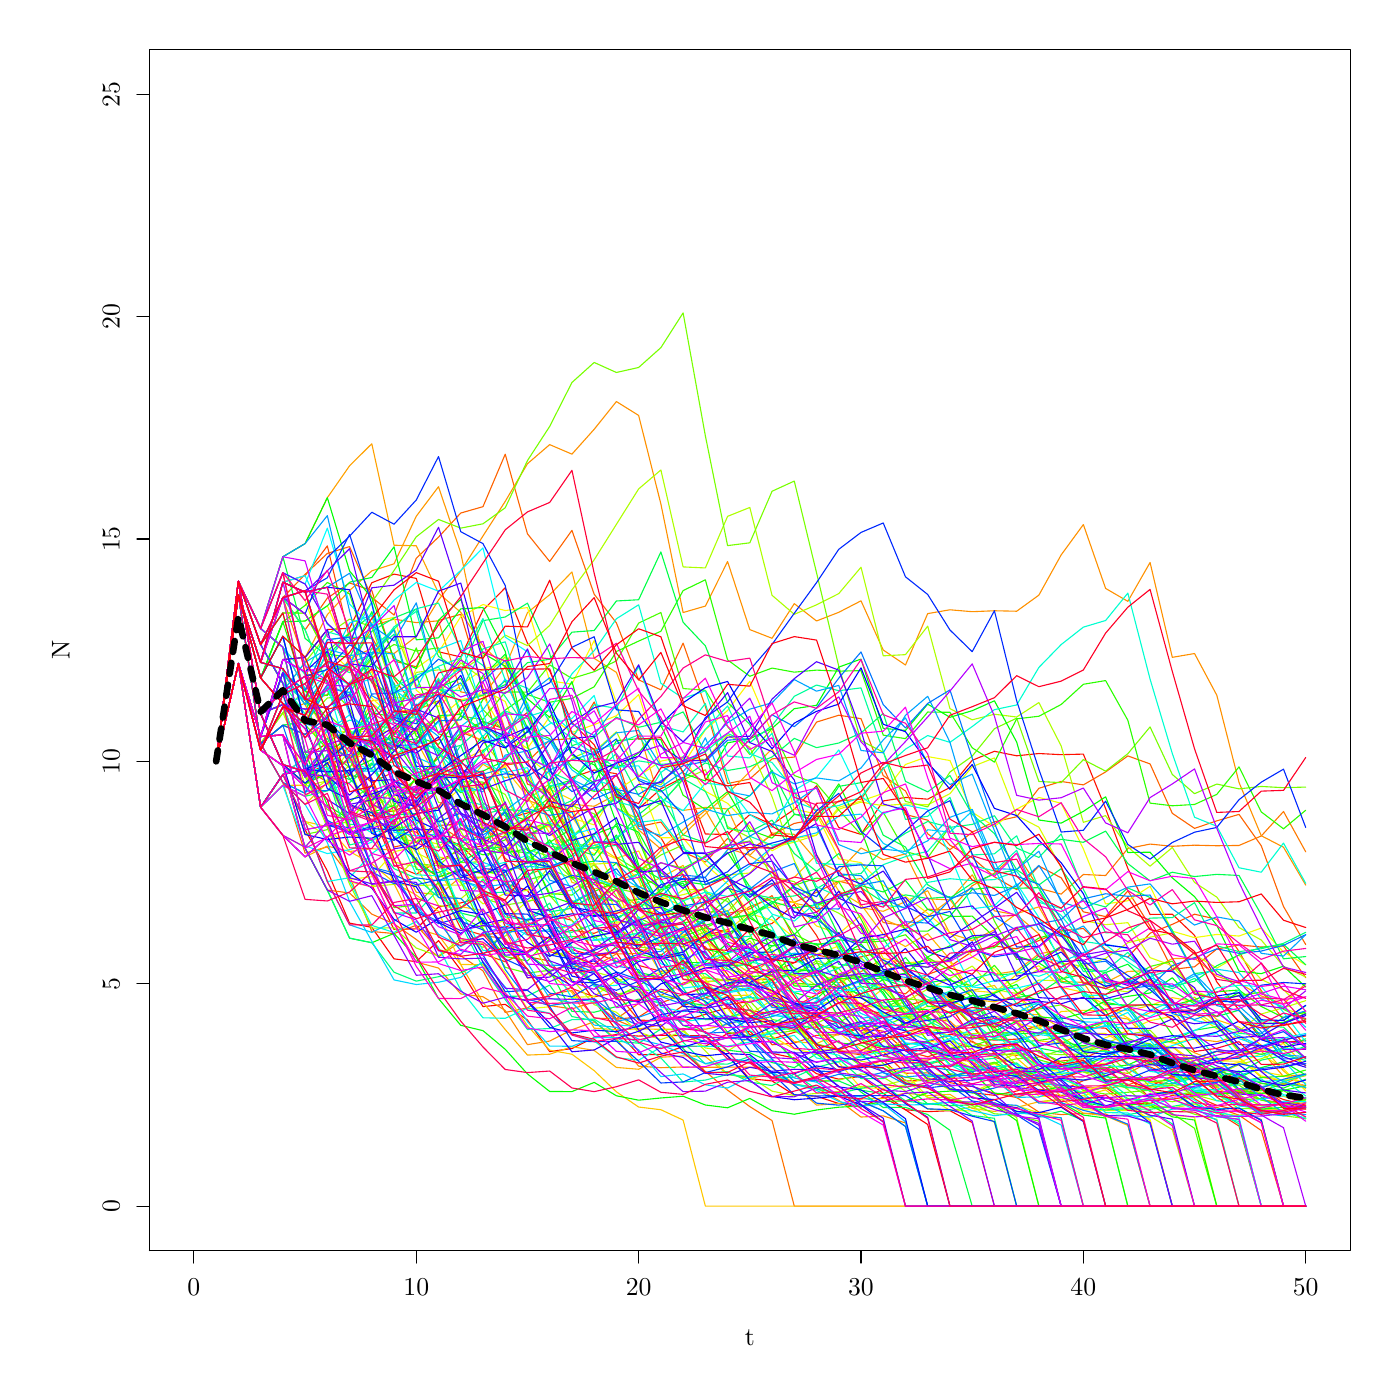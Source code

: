 % Created by tikzDevice version 0.9 on 2016-03-10 15:46:10
% !TEX encoding = UTF-8 Unicode
\documentclass{article}
\nonstopmode

\usepackage{tikz}

\usepackage[active,tightpage,psfixbb]{preview}

\PreviewEnvironment{pgfpicture}

\setlength\PreviewBorder{0pt}

\newcommand{\SweaveOpts}[1]{}  % do not interfere with LaTeX
\newcommand{\SweaveInput}[1]{} % because they are not real TeX commands
\newcommand{\Sexpr}[1]{}       % will only be parsed by R


\usepackage[utf8]{inputenc}
\usepackage{amsmath}
\usepackage{graphicx}
%\usepackage{bbold}
\usepackage{tikz}
%\usepackage{silence}
\usepackage{mdframed}
%\WarningFilter{mdframed}{You got a bad break}
\usepackage[colorinlistoftodos]{todonotes}
\usepackage{listings}
\usepackage{color}
\colorlet{exampcol}{blue!10}
\usepackage{multicol}
\usepackage{booktabs}

\title{BIO311: Population Ecology\\ \textit{Practical 10:\\ Stochasticity in Matrix Models\\ Population Viability Analysis\\ \& Metapopulation Dynamics.}}
\setlength\parindent{0pt}

\setcounter{tocdepth}{1} % Determines the depth of the table of contents;; 0:chapters, 1: chapters and sections, 2: chapters,sections and subsections

%\renewcommand{\theExercise}{\thechapter.\arabic{Exercise}}%

\setlength\parindent{0pt}

\begin{document}

\begin{tikzpicture}[x=1pt,y=1pt]
\definecolor{fillColor}{RGB}{255,255,255}
\path[use as bounding box,fill=fillColor,fill opacity=0.00] (0,0) rectangle (505.89,505.89);
\begin{scope}
\path[clip] (  0.00,  0.00) rectangle (505.89,505.89);
\definecolor{drawColor}{RGB}{0,0,0}

\path[draw=drawColor,line width= 0.4pt,line join=round,line cap=round] ( 70.07, 54.00) -- (471.82, 54.00);

\path[draw=drawColor,line width= 0.4pt,line join=round,line cap=round] ( 70.07, 54.00) -- ( 70.07, 49.50);

\path[draw=drawColor,line width= 0.4pt,line join=round,line cap=round] (150.42, 54.00) -- (150.42, 49.50);

\path[draw=drawColor,line width= 0.4pt,line join=round,line cap=round] (230.77, 54.00) -- (230.77, 49.50);

\path[draw=drawColor,line width= 0.4pt,line join=round,line cap=round] (311.12, 54.00) -- (311.12, 49.50);

\path[draw=drawColor,line width= 0.4pt,line join=round,line cap=round] (391.47, 54.00) -- (391.47, 49.50);

\path[draw=drawColor,line width= 0.4pt,line join=round,line cap=round] (471.82, 54.00) -- (471.82, 49.50);

\node[text=drawColor,anchor=base,inner sep=0pt, outer sep=0pt, scale=  0.93] at ( 70.07, 37.80) {0};

\node[text=drawColor,anchor=base,inner sep=0pt, outer sep=0pt, scale=  0.93] at (150.42, 37.80) {10};

\node[text=drawColor,anchor=base,inner sep=0pt, outer sep=0pt, scale=  0.93] at (230.77, 37.80) {20};

\node[text=drawColor,anchor=base,inner sep=0pt, outer sep=0pt, scale=  0.93] at (311.12, 37.80) {30};

\node[text=drawColor,anchor=base,inner sep=0pt, outer sep=0pt, scale=  0.93] at (391.47, 37.80) {40};

\node[text=drawColor,anchor=base,inner sep=0pt, outer sep=0pt, scale=  0.93] at (471.82, 37.80) {50};

\path[draw=drawColor,line width= 0.4pt,line join=round,line cap=round] ( 54.00, 70.07) -- ( 54.00,471.82);

\path[draw=drawColor,line width= 0.4pt,line join=round,line cap=round] ( 54.00, 70.07) -- ( 49.50, 70.07);

\path[draw=drawColor,line width= 0.4pt,line join=round,line cap=round] ( 54.00,150.42) -- ( 49.50,150.42);

\path[draw=drawColor,line width= 0.4pt,line join=round,line cap=round] ( 54.00,230.77) -- ( 49.50,230.77);

\path[draw=drawColor,line width= 0.4pt,line join=round,line cap=round] ( 54.00,311.12) -- ( 49.50,311.12);

\path[draw=drawColor,line width= 0.4pt,line join=round,line cap=round] ( 54.00,391.47) -- ( 49.50,391.47);

\path[draw=drawColor,line width= 0.4pt,line join=round,line cap=round] ( 54.00,471.82) -- ( 49.50,471.82);

\node[text=drawColor,rotate= 90.00,anchor=base,inner sep=0pt, outer sep=0pt, scale=  0.93] at ( 43.20, 70.07) {0};

\node[text=drawColor,rotate= 90.00,anchor=base,inner sep=0pt, outer sep=0pt, scale=  0.93] at ( 43.20,150.42) {5};

\node[text=drawColor,rotate= 90.00,anchor=base,inner sep=0pt, outer sep=0pt, scale=  0.93] at ( 43.20,230.77) {10};

\node[text=drawColor,rotate= 90.00,anchor=base,inner sep=0pt, outer sep=0pt, scale=  0.93] at ( 43.20,311.12) {15};

\node[text=drawColor,rotate= 90.00,anchor=base,inner sep=0pt, outer sep=0pt, scale=  0.93] at ( 43.20,391.47) {20};

\node[text=drawColor,rotate= 90.00,anchor=base,inner sep=0pt, outer sep=0pt, scale=  0.93] at ( 43.20,471.82) {25};

\path[draw=drawColor,line width= 0.4pt,line join=round,line cap=round] ( 54.00, 54.00) --
	(487.89, 54.00) --
	(487.89,487.89) --
	( 54.00,487.89) --
	( 54.00, 54.00);
\end{scope}
\begin{scope}
\path[clip] (  0.00,  0.00) rectangle (505.89,505.89);
\definecolor{drawColor}{RGB}{0,0,0}

\node[text=drawColor,anchor=base,inner sep=0pt, outer sep=0pt, scale=  0.93] at (270.95, 19.80) {t};

\node[text=drawColor,rotate= 90.00,anchor=base,inner sep=0pt, outer sep=0pt, scale=  0.93] at ( 25.20,270.95) {N};
\end{scope}
\begin{scope}
\path[clip] ( 54.00, 54.00) rectangle (487.89,487.89);
\definecolor{drawColor}{RGB}{255,0,0}

\path[draw=drawColor,line width= 0.4pt,line join=round,line cap=round] ( 78.11,230.77) --
	( 86.14,266.12) --
	( 94.18,239.74) --
	(102.21,240.31) --
	(110.25,206.06) --
	(118.28,191.19) --
	(126.32,172.32) --
	(134.35,170.79) --
	(142.39,159.40) --
	(150.42,158.39) --
	(158.46,166.00) --
	(166.49,155.39) --
	(174.52,142.15) --
	(182.56,142.96) --
	(190.60,137.31) --
	(198.63,125.90) --
	(206.67,126.99) --
	(214.70,130.95) --
	(222.73,132.05) --
	(230.77,131.50) --
	(238.81,131.78) --
	(246.84,131.64) --
	(254.88,131.71) --
	(262.91,124.28) --
	(270.94,116.11) --
	(278.98,115.29) --
	(287.01,110.24) --
	(295.05,109.76) --
	(303.09,107.13) --
	(311.12,105.87) --
	(319.15,109.42) --
	(327.19,104.86) --
	(335.22, 99.54) --
	(343.26, 70.07) --
	(351.30, 70.07) --
	(359.33, 70.07) --
	(367.37, 70.07) --
	(375.40, 70.07) --
	(383.44, 70.07) --
	(391.47, 70.07) --
	(399.51, 70.07) --
	(407.54, 70.07) --
	(415.57, 70.07) --
	(423.61, 70.07) --
	(431.64, 70.07) --
	(439.68, 70.07) --
	(447.71, 70.07) --
	(455.75, 70.07) --
	(463.79, 70.07) --
	(471.82, 70.07);
\definecolor{drawColor}{RGB}{255,8,0}

\path[draw=drawColor,line width= 0.4pt,line join=round,line cap=round] ( 78.11,230.77) --
	( 86.14,295.85) --
	( 94.18,248.00) --
	(102.21,229.64) --
	(110.25,222.85) --
	(118.28,226.24) --
	(126.32,205.96) --
	(134.35,186.09) --
	(142.39,170.04) --
	(150.42,170.23) --
	(158.46,178.14) --
	(166.49,179.62) --
	(174.52,181.80) --
	(182.56,186.54) --
	(190.60,184.17) --
	(198.63,171.55) --
	(206.67,155.80) --
	(214.70,144.32) --
	(222.73,133.60) --
	(230.77,124.76) --
	(238.81,124.89) --
	(246.84,127.72) --
	(254.88,127.83) --
	(262.91,132.39) --
	(270.94,133.24) --
	(278.98,125.27) --
	(287.01,123.57) --
	(295.05,117.92) --
	(303.09,115.94) --
	(311.12,116.93) --
	(319.15,110.86) --
	(327.19,104.89) --
	(335.22,104.19) --
	(343.26,104.54) --
	(351.30,100.24) --
	(359.33, 70.07) --
	(367.37, 70.07) --
	(375.40, 70.07) --
	(383.44, 70.07) --
	(391.47, 70.07) --
	(399.51, 70.07) --
	(407.54, 70.07) --
	(415.57, 70.07) --
	(423.61, 70.07) --
	(431.64, 70.07) --
	(439.68, 70.07) --
	(447.71, 70.07) --
	(455.75, 70.07) --
	(463.79, 70.07) --
	(471.82, 70.07);
\definecolor{drawColor}{RGB}{255,15,0}

\path[draw=drawColor,line width= 0.4pt,line join=round,line cap=round] ( 78.11,230.77) --
	( 86.14,266.12) --
	( 94.18,239.74) --
	(102.21,267.56) --
	(110.25,268.33) --
	(118.28,278.40) --
	(126.32,278.88) --
	(134.35,295.32) --
	(142.39,298.43) --
	(150.42,296.88) --
	(158.46,270.36) --
	(166.49,268.50) --
	(174.52,285.38) --
	(182.56,293.49) --
	(190.60,273.45) --
	(198.63,263.46) --
	(206.67,244.78) --
	(214.70,236.78) --
	(222.73,220.40) --
	(230.77,213.64) --
	(238.81,220.88) --
	(246.84,224.98) --
	(254.88,204.53) --
	(262.91,204.34) --
	(270.94,211.54) --
	(278.98,207.94) --
	(287.01,213.43) --
	(295.05,221.94) --
	(303.09,206.86) --
	(311.12,204.37) --
	(319.15,216.46) --
	(327.19,217.73) --
	(335.22,217.10) --
	(343.26,221.34) --
	(351.30,231.15) --
	(359.33,234.41) --
	(367.37,232.78) --
	(375.40,233.60) --
	(383.44,233.19) --
	(391.47,233.39) --
	(399.51,213.70) --
	(407.54,192.06) --
	(415.57,175.45) --
	(423.61,175.54) --
	(431.64,167.90) --
	(439.68,151.08) --
	(447.71,140.93) --
	(455.75,130.41) --
	(463.79,129.27) --
	(471.82,129.84);
\definecolor{drawColor}{RGB}{255,23,0}

\path[draw=drawColor,line width= 0.4pt,line join=round,line cap=round] ( 78.11,230.77) --
	( 86.14,266.12) --
	( 94.18,214.19) --
	(102.21,226.01) --
	(110.25,232.10) --
	(118.28,237.40) --
	(126.32,214.92) --
	(134.35,211.06) --
	(142.39,212.99) --
	(150.42,215.83) --
	(158.46,203.95) --
	(166.49,200.36) --
	(174.52,192.71) --
	(182.56,170.94) --
	(190.60,173.37) --
	(198.63,177.53) --
	(206.67,162.75) --
	(214.70,160.44) --
	(222.73,161.59) --
	(230.77,150.09) --
	(238.81,138.23) --
	(246.84,136.92) --
	(254.88,139.36) --
	(262.91,141.72) --
	(270.94,132.05) --
	(278.98,130.42) --
	(287.01,132.85) --
	(295.05,134.87) --
	(303.09,126.18) --
	(311.12,124.68) --
	(319.15,126.89) --
	(327.19,128.71) --
	(335.22,129.36) --
	(343.26,132.15) --
	(351.30,130.75) --
	(359.33,131.45) --
	(367.37,132.74) --
	(375.40,135.36) --
	(383.44,134.05) --
	(391.47,134.70) --
	(399.51,134.38) --
	(407.54,126.81) --
	(415.57,124.81) --
	(423.61,119.15) --
	(431.64,111.37) --
	(439.68,110.81) --
	(447.71,111.09) --
	(455.75,112.04) --
	(463.79,108.56) --
	(471.82,106.55);
\definecolor{drawColor}{RGB}{255,31,0}

\path[draw=drawColor,line width= 0.4pt,line join=round,line cap=round] ( 78.11,230.77) --
	( 86.14,295.85) --
	( 94.18,272.95) --
	(102.21,258.99) --
	(110.25,226.23) --
	(118.28,229.62) --
	(126.32,240.55) --
	(134.35,243.71) --
	(142.39,221.44) --
	(150.42,220.93) --
	(158.46,233.27) --
	(166.49,239.66) --
	(174.52,245.21) --
	(182.56,242.43) --
	(190.60,248.43) --
	(198.63,232.67) --
	(206.67,205.82) --
	(214.70,188.34) --
	(222.73,170.98) --
	(230.77,157.04) --
	(238.81,154.90) --
	(246.84,155.97) --
	(254.88,145.18) --
	(262.91,142.84) --
	(270.94,144.01) --
	(278.98,145.39) --
	(287.01,139.29) --
	(295.05,127.64) --
	(303.09,120.32) --
	(311.12,120.12) --
	(319.15,122.87) --
	(327.19,115.29) --
	(335.22,115.51) --
	(343.26,117.79) --
	(351.30,111.03) --
	(359.33,110.10) --
	(367.37,111.64) --
	(375.40,114.13) --
	(383.44,116.31) --
	(391.47,118.83) --
	(399.51,120.06) --
	(407.54,113.51) --
	(415.57,113.42) --
	(423.61,116.94) --
	(431.64,117.53) --
	(439.68,111.57) --
	(447.71,111.37) --
	(455.75,108.49) --
	(463.79,107.25) --
	(471.82,105.17);
\definecolor{drawColor}{RGB}{255,38,0}

\path[draw=drawColor,line width= 0.4pt,line join=round,line cap=round] ( 78.11,230.77) --
	( 86.14,295.85) --
	( 94.18,278.77) --
	(102.21,298.95) --
	(110.25,262.34) --
	(118.28,259.91) --
	(126.32,238.23) --
	(134.35,212.40) --
	(142.39,193.23) --
	(150.42,189.98) --
	(158.46,194.82) --
	(166.49,198.82) --
	(174.52,200.23) --
	(182.56,209.88) --
	(190.60,212.11) --
	(198.63,214.77) --
	(206.67,224.91) --
	(214.70,227.67) --
	(222.73,226.29) --
	(230.77,208.17) --
	(238.81,203.18) --
	(246.84,189.47) --
	(254.88,170.53) --
	(262.91,169.18) --
	(270.94,169.85) --
	(278.98,172.18) --
	(287.01,179.09) --
	(295.05,167.88) --
	(303.09,152.35) --
	(311.12,141.49) --
	(319.15,139.50) --
	(327.19,142.35) --
	(335.22,144.65) --
	(343.26,143.50) --
	(351.30,135.21) --
	(359.33,125.17) --
	(367.37,117.76) --
	(375.40,110.89) --
	(383.44,110.02) --
	(391.47,111.52) --
	(399.51,112.91) --
	(407.54,107.14) --
	(415.57,107.14) --
	(423.61,110.10) --
	(431.64,110.63) --
	(439.68,110.37) --
	(447.71,111.58) --
	(455.75,113.12) --
	(463.79,107.26) --
	(471.82,107.29);
\definecolor{drawColor}{RGB}{255,46,0}

\path[draw=drawColor,line width= 0.4pt,line join=round,line cap=round] ( 78.11,230.77) --
	( 86.14,291.03) --
	( 94.18,237.20) --
	(102.21,243.83) --
	(110.25,240.51) --
	(118.28,246.73) --
	(126.32,230.98) --
	(134.35,223.04) --
	(142.39,227.01) --
	(150.42,206.37) --
	(158.46,186.54) --
	(166.49,170.39) --
	(174.52,167.95) --
	(182.56,169.17) --
	(190.60,171.20) --
	(198.63,175.46) --
	(206.67,173.33) --
	(214.70,161.90) --
	(222.73,158.34) --
	(230.77,160.12) --
	(238.81,159.23) --
	(246.84,162.05) --
	(254.88,167.89) --
	(262.91,169.94) --
	(270.94,157.02) --
	(278.98,154.48) --
	(287.01,158.01) --
	(295.05,160.77) --
	(303.09,159.39) --
	(311.12,160.08) --
	(319.15,162.13) --
	(327.19,154.50) --
	(335.22,150.08) --
	(343.26,142.48) --
	(351.30,130.74) --
	(359.33,130.05) --
	(367.37,130.39) --
	(375.40,131.83) --
	(383.44,135.99) --
	(391.47,129.22) --
	(399.51,128.25) --
	(407.54,124.53) --
	(415.57,121.20) --
	(423.61,122.86) --
	(431.64,123.43) --
	(439.68,125.95) --
	(447.71,124.69) --
	(455.75,126.78) --
	(463.79,130.19) --
	(471.82,131.54);
\definecolor{drawColor}{RGB}{255,54,0}

\path[draw=drawColor,line width= 0.4pt,line join=round,line cap=round] ( 78.11,230.77) --
	( 86.14,295.85) --
	( 94.18,248.00) --
	(102.21,251.30) --
	(110.25,228.05) --
	(118.28,227.52) --
	(126.32,236.13) --
	(134.35,212.30) --
	(142.39,209.21) --
	(150.42,193.91) --
	(158.46,189.06) --
	(166.49,191.49) --
	(174.52,190.27) --
	(182.56,176.40) --
	(190.60,160.13) --
	(198.63,158.64) --
	(206.67,148.69) --
	(214.70,145.70) --
	(222.73,147.19) --
	(230.77,137.26) --
	(238.81,137.05) --
	(246.84,142.52) --
	(254.88,145.37) --
	(262.91,147.83) --
	(270.94,148.66) --
	(278.98,142.59) --
	(287.01,140.50) --
	(295.05,136.44) --
	(303.09,132.19) --
	(311.12,134.32) --
	(319.15,133.26) --
	(327.19,126.15) --
	(335.22,124.02) --
	(343.26,126.54) --
	(351.30,129.70) --
	(359.33,123.87) --
	(367.37,121.44) --
	(375.40,116.37) --
	(383.44,115.51) --
	(391.47,119.61) --
	(399.51,121.36) --
	(407.54,116.82) --
	(415.57,109.10) --
	(423.61,108.72) --
	(431.64,109.95) --
	(439.68,106.48) --
	(447.71,104.64) --
	(455.75,101.33) --
	(463.79, 70.07) --
	(471.82, 70.07);
\definecolor{drawColor}{RGB}{255,61,0}

\path[draw=drawColor,line width= 0.4pt,line join=round,line cap=round] ( 78.11,230.77) --
	( 86.14,295.85) --
	( 94.18,248.00) --
	(102.21,251.30) --
	(110.25,228.05) --
	(118.28,223.34) --
	(126.32,225.70) --
	(134.35,224.52) --
	(142.39,206.52) --
	(150.42,205.22) --
	(158.46,196.11) --
	(166.49,174.18) --
	(174.52,161.26) --
	(182.56,158.34) --
	(190.60,162.17) --
	(198.63,167.47) --
	(206.67,169.78) --
	(214.70,168.63) --
	(222.73,171.84) --
	(230.77,162.94) --
	(238.81,160.71) --
	(246.84,166.70) --
	(254.88,163.71) --
	(262.91,153.83) --
	(270.94,140.63) --
	(278.98,139.65) --
	(287.01,142.00) --
	(295.05,146.48) --
	(303.09,150.17) --
	(311.12,142.61) --
	(319.15,130.82) --
	(327.19,122.92) --
	(335.22,122.79) --
	(343.26,125.64) --
	(351.30,117.68) --
	(359.33,116.64) --
	(367.37,118.41) --
	(375.40,121.32) --
	(383.44,122.47) --
	(391.47,123.29) --
	(399.51,127.10) --
	(407.54,121.14) --
	(415.57,120.35) --
	(423.61,117.11) --
	(431.64,108.87) --
	(439.68,104.07) --
	(447.71, 99.00) --
	(455.75, 70.07) --
	(463.79, 70.07) --
	(471.82, 70.07);
\definecolor{drawColor}{RGB}{255,69,0}

\path[draw=drawColor,line width= 0.4pt,line join=round,line cap=round] ( 78.11,230.77) --
	( 86.14,291.03) --
	( 94.18,266.53) --
	(102.21,264.26) --
	(110.25,226.24) --
	(118.28,231.73) --
	(126.32,241.70) --
	(134.35,224.49) --
	(142.39,199.80) --
	(150.42,201.60) --
	(158.46,207.59) --
	(166.49,208.24) --
	(174.52,215.20) --
	(182.56,194.63) --
	(190.60,177.12) --
	(198.63,162.01) --
	(206.67,159.90) --
	(214.70,150.08) --
	(222.73,137.61) --
	(230.77,138.39) --
	(238.81,143.44) --
	(246.84,146.58) --
	(254.88,148.94) --
	(262.91,147.76) --
	(270.94,138.98) --
	(278.98,128.36) --
	(287.01,128.98) --
	(295.05,131.76) --
	(303.09,132.00) --
	(311.12,135.15) --
	(319.15,125.91) --
	(327.19,118.07) --
	(335.22,118.22) --
	(343.26,114.67) --
	(351.30,113.31) --
	(359.33,110.86) --
	(367.37,109.30) --
	(375.40,112.21) --
	(383.44,111.86) --
	(391.47,115.39) --
	(399.51,117.11) --
	(407.54,119.95) --
	(415.57,114.98) --
	(423.61,114.17) --
	(431.64,118.13) --
	(439.68,119.84) --
	(447.71,115.42) --
	(455.75,113.17) --
	(463.79,114.30) --
	(471.82,113.73);
\definecolor{drawColor}{RGB}{255,77,0}

\path[draw=drawColor,line width= 0.4pt,line join=round,line cap=round] ( 78.11,230.77) --
	( 86.14,291.03) --
	( 94.18,266.53) --
	(102.21,295.48) --
	(110.25,297.88) --
	(118.28,308.63) --
	(126.32,275.13) --
	(134.35,275.76) --
	(142.39,260.63) --
	(150.42,249.83) --
	(158.46,260.07) --
	(166.49,241.41) --
	(174.52,238.20) --
	(182.56,248.80) --
	(190.60,222.55) --
	(198.63,219.52) --
	(206.67,202.96) --
	(214.70,182.34) --
	(222.73,167.31) --
	(230.77,167.27) --
	(238.81,175.07) --
	(246.84,179.26) --
	(254.88,169.35) --
	(262.91,167.13) --
	(270.94,161.21) --
	(278.98,157.90) --
	(287.01,153.18) --
	(295.05,147.72) --
	(303.09,152.54) --
	(311.12,156.54) --
	(319.15,148.37) --
	(327.19,146.76) --
	(335.22,153.76) --
	(343.26,156.68) --
	(351.30,162.03) --
	(359.33,164.03) --
	(367.37,163.03) --
	(375.40,166.01) --
	(383.44,169.49) --
	(391.47,170.38) --
	(399.51,162.72) --
	(407.54,160.01) --
	(415.57,168.67) --
	(423.61,171.88) --
	(431.64,175.54) --
	(439.68,173.71) --
	(447.71,162.11) --
	(455.75,147.88) --
	(463.79,137.44) --
	(471.82,127.72);
\definecolor{drawColor}{RGB}{255,84,0}

\path[draw=drawColor,line width= 0.4pt,line join=round,line cap=round] ( 78.11,230.77) --
	( 86.14,291.03) --
	( 94.18,266.53) --
	(102.21,290.03) --
	(110.25,278.28) --
	(118.28,289.76) --
	(126.32,295.23) --
	(134.35,292.49) --
	(142.39,267.04) --
	(150.42,264.95) --
	(158.46,281.67) --
	(166.49,283.91) --
	(174.52,257.23) --
	(182.56,229.40) --
	(190.60,230.62) --
	(198.63,238.46) --
	(206.67,238.99) --
	(214.70,252.22) --
	(222.73,232.67) --
	(230.77,207.19) --
	(238.81,208.85) --
	(246.84,198.04) --
	(254.88,194.39) --
	(262.91,202.91) --
	(270.94,198.65) --
	(278.98,204.23) --
	(287.01,208.34) --
	(295.05,209.95) --
	(303.09,216.48) --
	(311.12,217.09) --
	(319.15,228.53) --
	(327.19,211.56) --
	(335.22,209.53) --
	(343.26,200.46) --
	(351.30,195.97) --
	(359.33,189.08) --
	(367.37,184.42) --
	(375.40,192.95) --
	(383.44,188.69) --
	(391.47,176.39) --
	(399.51,174.68) --
	(407.54,183.97) --
	(415.57,171.26) --
	(423.61,155.60) --
	(431.64,156.54) --
	(439.68,162.95) --
	(447.71,164.43) --
	(455.75,163.69) --
	(463.79,164.06) --
	(471.82,152.61);
\definecolor{drawColor}{RGB}{255,92,0}

\path[draw=drawColor,line width= 0.4pt,line join=round,line cap=round] ( 78.11,230.77) --
	( 86.14,295.85) --
	( 94.18,248.00) --
	(102.21,229.64) --
	(110.25,227.04) --
	(118.28,236.73) --
	(126.32,231.89) --
	(134.35,214.67) --
	(142.39,212.55) --
	(150.42,225.09) --
	(158.46,207.83) --
	(166.49,202.53) --
	(174.52,208.74) --
	(182.56,195.73) --
	(190.60,189.81) --
	(198.63,192.77) --
	(206.67,176.70) --
	(214.70,161.16) --
	(222.73,161.71) --
	(230.77,166.26) --
	(238.81,163.98) --
	(246.84,167.63) --
	(254.88,173.47) --
	(262.91,175.81) --
	(270.94,177.45) --
	(278.98,182.25) --
	(287.01,166.61) --
	(295.05,152.93) --
	(303.09,141.28) --
	(311.12,131.23) --
	(319.15,131.45) --
	(327.19,136.24) --
	(335.22,138.95) --
	(343.26,143.00) --
	(351.30,135.77) --
	(359.33,125.23) --
	(367.37,124.55) --
	(375.40,126.35) --
	(383.44,121.42) --
	(391.47,112.92) --
	(399.51,112.52) --
	(407.54,113.85) --
	(415.57,116.63) --
	(423.61,111.93) --
	(431.64,105.25) --
	(439.68,105.73) --
	(447.71,102.93) --
	(455.75, 97.37) --
	(463.79, 70.07) --
	(471.82, 70.07);
\definecolor{drawColor}{RGB}{255,99,0}

\path[draw=drawColor,line width= 0.4pt,line join=round,line cap=round] ( 78.11,230.77) --
	( 86.14,295.85) --
	( 94.18,272.95) --
	(102.21,289.92) --
	(110.25,298.34) --
	(118.28,305.90) --
	(126.32,308.38) --
	(134.35,290.00) --
	(142.39,283.65) --
	(150.42,304.16) --
	(158.46,311.81) --
	(166.49,320.50) --
	(174.52,322.80) --
	(182.56,341.77) --
	(190.60,312.98) --
	(198.63,302.98) --
	(206.67,314.24) --
	(214.70,291.18) --
	(222.73,280.82) --
	(230.77,260.23) --
	(238.81,256.62) --
	(246.84,273.49) --
	(254.88,250.64) --
	(262.91,222.75) --
	(270.94,224.41) --
	(278.98,231.68) --
	(287.01,232.32) --
	(295.05,244.96) --
	(303.09,247.44) --
	(311.12,246.20) --
	(319.15,225.62) --
	(327.19,220.07) --
	(335.22,204.59) --
	(343.26,198.86) --
	(351.30,205.19) --
	(359.33,208.94) --
	(367.37,210.75) --
	(375.40,221.03) --
	(383.44,223.51) --
	(391.47,222.27) --
	(399.51,226.95) --
	(407.54,232.74) --
	(415.57,229.85) --
	(423.61,211.99) --
	(431.64,206.56) --
	(439.68,209.27) --
	(447.71,211.61) --
	(455.75,200.27) --
	(463.79,178.32) --
	(471.82,164.57);
\definecolor{drawColor}{RGB}{255,107,0}

\path[draw=drawColor,line width= 0.4pt,line join=round,line cap=round] ( 78.11,230.77) --
	( 86.14,291.03) --
	( 94.18,237.20) --
	(102.21,223.15) --
	(110.25,197.59) --
	(118.28,199.88) --
	(126.32,189.41) --
	(134.35,169.31) --
	(142.39,168.54) --
	(150.42,171.55) --
	(158.46,162.78) --
	(166.49,160.51) --
	(174.52,155.09) --
	(182.56,140.04) --
	(190.60,141.71) --
	(198.63,146.54) --
	(206.67,147.99) --
	(214.70,137.98) --
	(222.73,137.76) --
	(230.77,143.30) --
	(238.81,146.16) --
	(246.84,150.70) --
	(254.88,152.54) --
	(262.91,151.62) --
	(270.94,152.08) --
	(278.98,151.85) --
	(287.01,142.14) --
	(295.05,141.53) --
	(303.09,136.68) --
	(311.12,134.47) --
	(319.15,130.90) --
	(327.19,120.02) --
	(335.22,121.26) --
	(343.26,123.30) --
	(351.30,122.28) --
	(359.33,116.48) --
	(367.37,109.29) --
	(375.40,104.03) --
	(383.44,103.12) --
	(391.47,103.58) --
	(399.51,103.35) --
	(407.54, 99.46) --
	(415.57, 70.07) --
	(423.61, 70.07) --
	(431.64, 70.07) --
	(439.68, 70.07) --
	(447.71, 70.07) --
	(455.75, 70.07) --
	(463.79, 70.07) --
	(471.82, 70.07);
\definecolor{drawColor}{RGB}{255,115,0}

\path[draw=drawColor,line width= 0.4pt,line join=round,line cap=round] ( 78.11,230.77) --
	( 86.14,266.12) --
	( 94.18,234.79) --
	(102.21,229.23) --
	(110.25,199.40) --
	(118.28,184.27) --
	(126.32,183.21) --
	(134.35,175.57) --
	(142.39,172.05) --
	(150.42,166.41) --
	(158.46,160.15) --
	(166.49,165.71) --
	(174.52,167.79) --
	(182.56,166.75) --
	(190.60,155.62) --
	(198.63,142.52) --
	(206.67,141.33) --
	(214.70,143.83) --
	(222.73,137.30) --
	(230.77,133.96) --
	(238.81,135.63) --
	(246.84,127.00) --
	(254.88,118.72) --
	(262.91,111.97) --
	(270.94,106.02) --
	(278.98,100.97) --
	(287.01, 70.07) --
	(295.05, 70.07) --
	(303.09, 70.07) --
	(311.12, 70.07) --
	(319.15, 70.07) --
	(327.19, 70.07) --
	(335.22, 70.07) --
	(343.26, 70.07) --
	(351.30, 70.07) --
	(359.33, 70.07) --
	(367.37, 70.07) --
	(375.40, 70.07) --
	(383.44, 70.07) --
	(391.47, 70.07) --
	(399.51, 70.07) --
	(407.54, 70.07) --
	(415.57, 70.07) --
	(423.61, 70.07) --
	(431.64, 70.07) --
	(439.68, 70.07) --
	(447.71, 70.07) --
	(455.75, 70.07) --
	(463.79, 70.07) --
	(471.82, 70.07);
\definecolor{drawColor}{RGB}{255,122,0}

\path[draw=drawColor,line width= 0.4pt,line join=round,line cap=round] ( 78.11,230.77) --
	( 86.14,295.85) --
	( 94.18,272.95) --
	(102.21,289.92) --
	(110.25,265.84) --
	(118.28,235.35) --
	(126.32,232.87) --
	(134.35,234.11) --
	(142.39,237.86) --
	(150.42,249.26) --
	(158.46,252.63) --
	(166.49,229.20) --
	(174.52,205.81) --
	(182.56,203.12) --
	(190.60,188.37) --
	(198.63,170.02) --
	(206.67,156.64) --
	(214.70,156.60) --
	(222.73,161.19) --
	(230.77,161.31) --
	(238.81,166.07) --
	(246.84,163.69) --
	(254.88,167.39) --
	(262.91,173.17) --
	(270.94,178.30) --
	(278.98,181.28) --
	(287.01,179.79) --
	(295.05,183.46) --
	(303.09,187.49) --
	(311.12,185.48) --
	(319.15,172.54) --
	(327.19,171.33) --
	(335.22,177.33) --
	(343.26,177.17) --
	(351.30,185.82) --
	(359.33,190.41) --
	(367.37,197.56) --
	(375.40,184.90) --
	(383.44,182.81) --
	(391.47,189.89) --
	(399.51,189.52) --
	(407.54,199.27) --
	(415.57,200.88) --
	(423.61,200.08) --
	(431.64,200.48) --
	(439.68,200.28) --
	(447.71,200.38) --
	(455.75,203.80) --
	(463.79,212.65) --
	(471.82,198.08);
\definecolor{drawColor}{RGB}{255,130,0}

\path[draw=drawColor,line width= 0.4pt,line join=round,line cap=round] ( 78.11,230.77) --
	( 86.14,295.85) --
	( 94.18,272.95) --
	(102.21,289.92) --
	(110.25,292.46) --
	(118.28,264.62) --
	(126.32,263.64) --
	(134.35,279.65) --
	(142.39,282.16) --
	(150.42,280.91) --
	(158.46,281.54) --
	(166.49,255.88) --
	(174.52,254.57) --
	(182.56,265.02) --
	(190.60,236.89) --
	(198.63,213.65) --
	(206.67,193.30) --
	(214.70,193.77) --
	(222.73,184.63) --
	(230.77,178.15) --
	(238.81,168.12) --
	(246.84,152.12) --
	(254.88,151.23) --
	(262.91,151.68) --
	(270.94,153.63) --
	(278.98,159.26) --
	(287.01,163.35) --
	(295.05,154.64) --
	(303.09,150.64) --
	(311.12,154.81) --
	(319.15,159.34) --
	(327.19,150.70) --
	(335.22,137.68) --
	(343.26,136.89) --
	(351.30,129.23) --
	(359.33,127.05) --
	(367.37,128.14) --
	(375.40,120.68) --
	(383.44,120.51) --
	(391.47,124.64) --
	(399.51,118.70) --
	(407.54,118.05) --
	(415.57,122.24) --
	(423.61,116.45) --
	(431.64,115.88) --
	(439.68,112.85) --
	(447.71,111.39) --
	(455.75,114.36) --
	(463.79,114.04) --
	(471.82,117.73);
\definecolor{drawColor}{RGB}{255,138,0}

\path[draw=drawColor,line width= 0.4pt,line join=round,line cap=round] ( 78.11,230.77) --
	( 86.14,266.12) --
	( 94.18,239.74) --
	(102.21,262.83) --
	(110.25,251.28) --
	(118.28,234.77) --
	(126.32,207.78) --
	(134.35,189.95) --
	(142.39,172.39) --
	(150.42,158.25) --
	(158.46,156.08) --
	(166.49,146.74) --
	(174.52,145.71) --
	(182.56,140.76) --
	(190.60,128.40) --
	(198.63,129.71) --
	(206.67,133.78) --
	(214.70,136.68) --
	(222.73,130.47) --
	(230.77,120.63) --
	(238.81,120.07) --
	(246.84,120.35) --
	(254.88,120.21) --
	(262.91,120.28) --
	(270.94,120.25) --
	(278.98,120.26) --
	(287.01,114.23) --
	(295.05,112.73) --
	(303.09,108.29) --
	(311.12,102.25) --
	(319.15,102.66) --
	(327.19,100.11) --
	(335.22, 70.07) --
	(343.26, 70.07) --
	(351.30, 70.07) --
	(359.33, 70.07) --
	(367.37, 70.07) --
	(375.40, 70.07) --
	(383.44, 70.07) --
	(391.47, 70.07) --
	(399.51, 70.07) --
	(407.54, 70.07) --
	(415.57, 70.07) --
	(423.61, 70.07) --
	(431.64, 70.07) --
	(439.68, 70.07) --
	(447.71, 70.07) --
	(455.75, 70.07) --
	(463.79, 70.07) --
	(471.82, 70.07);
\definecolor{drawColor}{RGB}{255,145,0}

\path[draw=drawColor,line width= 0.4pt,line join=round,line cap=round] ( 78.11,230.77) --
	( 86.14,291.03) --
	( 94.18,237.20) --
	(102.21,248.34) --
	(110.25,251.80) --
	(118.28,254.90) --
	(126.32,268.01) --
	(134.35,271.46) --
	(142.39,269.74) --
	(150.42,275.93) --
	(158.46,289.06) --
	(166.49,299.49) --
	(174.52,312.21) --
	(182.56,324.71) --
	(190.60,338.33) --
	(198.63,345.22) --
	(206.67,341.78) --
	(214.70,350.76) --
	(222.73,360.79) --
	(230.77,355.77) --
	(238.81,323.76) --
	(246.84,284.55) --
	(254.88,286.88) --
	(262.91,302.97) --
	(270.94,278.38) --
	(278.98,275.24) --
	(287.01,287.76) --
	(295.05,281.50) --
	(303.09,284.63) --
	(311.12,288.78) --
	(319.15,271.00) --
	(327.19,265.59) --
	(335.22,284.16) --
	(343.26,285.54) --
	(351.30,284.85) --
	(359.33,285.19) --
	(367.37,285.02) --
	(375.40,290.84) --
	(383.44,305.36) --
	(391.47,316.34) --
	(399.51,293.26) --
	(407.54,288.59) --
	(415.57,302.64) --
	(423.61,268.36) --
	(431.64,269.73) --
	(439.68,254.68) --
	(447.71,223.18) --
	(455.75,203.90) --
	(463.79,199.74) --
	(471.82,186.06);
\definecolor{drawColor}{RGB}{255,153,0}

\path[draw=drawColor,line width= 0.4pt,line join=round,line cap=round] ( 78.11,230.77) --
	( 86.14,266.12) --
	( 94.18,239.74) --
	(102.21,267.56) --
	(110.25,268.33) --
	(118.28,283.78) --
	(126.32,292.53) --
	(134.35,299.61) --
	(142.39,302.16) --
	(150.42,319.35) --
	(158.46,330.01) --
	(166.49,306.10) --
	(174.52,267.50) --
	(182.56,241.91) --
	(190.60,216.76) --
	(198.63,213.80) --
	(206.67,215.28) --
	(214.70,214.54) --
	(222.73,218.77) --
	(230.77,206.00) --
	(238.81,199.07) --
	(246.84,206.01) --
	(254.88,213.14) --
	(262.91,199.37) --
	(270.94,196.82) --
	(278.98,204.88) --
	(287.01,204.41) --
	(295.05,194.96) --
	(303.09,190.96) --
	(311.12,199.49) --
	(319.15,195.22) --
	(327.19,197.36) --
	(335.22,181.12) --
	(343.26,180.70) --
	(351.30,189.77) --
	(359.33,176.74) --
	(367.37,175.31) --
	(375.40,168.42) --
	(383.44,151.23) --
	(391.47,150.90) --
	(399.51,151.06) --
	(407.54,150.98) --
	(415.57,151.02) --
	(423.61,141.29) --
	(431.64,130.55) --
	(439.68,129.48) --
	(447.71,131.60) --
	(455.75,126.14) --
	(463.79,116.89) --
	(471.82,117.67);
\definecolor{drawColor}{RGB}{255,161,0}

\path[draw=drawColor,line width= 0.4pt,line join=round,line cap=round] ( 78.11,230.77) --
	( 86.14,295.85) --
	( 94.18,278.77) --
	(102.21,304.69) --
	(110.25,309.46) --
	(118.28,326.04) --
	(126.32,337.57) --
	(134.35,345.54) --
	(142.39,308.87) --
	(150.42,308.67) --
	(158.46,291.57) --
	(166.49,284.61) --
	(174.52,272.52) --
	(182.56,264.74) --
	(190.60,284.52) --
	(198.63,290.99) --
	(206.67,299.21) --
	(214.70,267.99) --
	(222.73,262.92) --
	(230.77,242.07) --
	(238.81,215.18) --
	(246.84,213.05) --
	(254.88,214.12) --
	(262.91,213.58) --
	(270.94,196.60) --
	(278.98,192.18) --
	(287.01,179.53) --
	(295.05,177.77) --
	(303.09,187.34) --
	(311.12,188.42) --
	(319.15,173.73) --
	(327.19,170.42) --
	(335.22,174.76) --
	(343.26,180.79) --
	(351.30,169.89) --
	(359.33,153.85) --
	(367.37,155.05) --
	(375.40,161.20) --
	(383.44,162.72) --
	(391.47,150.91) --
	(399.51,139.00) --
	(407.54,137.65) --
	(415.57,130.15) --
	(423.61,129.41) --
	(431.64,125.49) --
	(439.68,122.16) --
	(447.71,123.82) --
	(455.75,116.62) --
	(463.79,115.37) --
	(471.82,117.21);
\definecolor{drawColor}{RGB}{255,168,0}

\path[draw=drawColor,line width= 0.4pt,line join=round,line cap=round] ( 78.11,230.77) --
	( 86.14,266.12) --
	( 94.18,214.19) --
	(102.21,204.06) --
	(110.25,196.26) --
	(118.28,200.16) --
	(126.32,198.21) --
	(134.35,199.18) --
	(142.39,198.70) --
	(150.42,183.48) --
	(158.46,182.51) --
	(166.49,188.97) --
	(174.52,188.88) --
	(182.56,198.43) --
	(190.60,203.54) --
	(198.63,207.87) --
	(206.67,189.37) --
	(214.70,186.19) --
	(222.73,187.78) --
	(230.77,190.12) --
	(238.81,198.46) --
	(246.84,204.22) --
	(254.88,211.84) --
	(262.91,219.07) --
	(270.94,227.09) --
	(278.98,235.32) --
	(287.01,219.42) --
	(295.05,212.55) --
	(303.09,198.57) --
	(311.12,177.90) --
	(319.15,176.59) --
	(327.19,180.09) --
	(335.22,184.04) --
	(343.26,168.57) --
	(351.30,166.02) --
	(359.33,169.87) --
	(367.37,175.77) --
	(375.40,178.20) --
	(383.44,164.12) --
	(391.47,150.38) --
	(399.51,150.88) --
	(407.54,154.88) --
	(415.57,155.13) --
	(423.61,159.49) --
	(431.64,159.67) --
	(439.68,153.13) --
	(447.71,150.57) --
	(455.75,146.01) --
	(463.79,143.10) --
	(471.82,150.52);
\definecolor{drawColor}{RGB}{255,176,0}

\path[draw=drawColor,line width= 0.4pt,line join=round,line cap=round] ( 78.11,230.77) --
	( 86.14,291.03) --
	( 94.18,237.20) --
	(102.21,223.15) --
	(110.25,215.22) --
	(118.28,223.09) --
	(126.32,226.97) --
	(134.35,206.38) --
	(142.39,186.53) --
	(150.42,170.39) --
	(158.46,167.95) --
	(166.49,157.31) --
	(174.52,143.69) --
	(182.56,133.87) --
	(190.60,124.64) --
	(198.63,124.94) --
	(206.67,127.68) --
	(214.70,126.31) --
	(222.73,120.18) --
	(230.77,119.51) --
	(238.81,123.83) --
	(246.84,124.36) --
	(254.88,124.09) --
	(262.91,117.73) --
	(270.94,116.05) --
	(278.98,118.13) --
	(287.01,113.66) --
	(295.05,106.55) --
	(303.09,107.12) --
	(311.12,108.77) --
	(319.15,108.97) --
	(327.19,110.92) --
	(335.22,109.95) --
	(343.26,110.43) --
	(351.30,105.37) --
	(359.33,104.27) --
	(367.37,105.73) --
	(375.40,107.79) --
	(383.44,108.69) --
	(391.47,103.65) --
	(399.51,102.69) --
	(407.54, 99.21) --
	(415.57, 70.07) --
	(423.61, 70.07) --
	(431.64, 70.07) --
	(439.68, 70.07) --
	(447.71, 70.07) --
	(455.75, 70.07) --
	(463.79, 70.07) --
	(471.82, 70.07);
\definecolor{drawColor}{RGB}{255,184,0}

\path[draw=drawColor,line width= 0.4pt,line join=round,line cap=round] ( 78.11,230.77) --
	( 86.14,295.85) --
	( 94.18,248.00) --
	(102.21,251.30) --
	(110.25,254.47) --
	(118.28,239.64) --
	(126.32,230.56) --
	(134.35,235.10) --
	(142.39,232.83) --
	(150.42,238.32) --
	(158.46,223.53) --
	(166.49,219.89) --
	(174.52,229.76) --
	(182.56,224.82) --
	(190.60,227.29) --
	(198.63,207.30) --
	(206.67,187.05) --
	(214.70,184.77) --
	(222.73,185.91) --
	(230.77,185.34) --
	(238.81,188.70) --
	(246.84,193.18) --
	(254.88,176.38) --
	(262.91,176.48) --
	(270.94,184.93) --
	(278.98,186.48) --
	(287.01,188.80) --
	(295.05,197.05) --
	(303.09,183.90) --
	(311.12,179.07) --
	(319.15,168.18) --
	(327.19,163.85) --
	(335.22,168.53) --
	(343.26,159.16) --
	(351.30,144.72) --
	(359.33,143.87) --
	(367.37,146.26) --
	(375.40,139.61) --
	(383.44,128.10) --
	(391.47,127.55) --
	(399.51,127.82) --
	(407.54,127.69) --
	(415.57,127.75) --
	(423.61,127.72) --
	(431.64,120.82) --
	(439.68,113.15) --
	(447.71,107.30) --
	(455.75,106.34) --
	(463.79,106.82) --
	(471.82,102.19);
\definecolor{drawColor}{RGB}{255,191,0}

\path[draw=drawColor,line width= 0.4pt,line join=round,line cap=round] ( 78.11,230.77) --
	( 86.14,266.12) --
	( 94.18,214.19) --
	(102.21,222.09) --
	(110.25,222.16) --
	(118.28,230.16) --
	(126.32,230.39) --
	(134.35,238.75) --
	(142.39,214.72) --
	(150.42,194.44) --
	(158.46,191.52) --
	(166.49,178.27) --
	(174.52,176.83) --
	(182.56,169.83) --
	(190.60,152.40) --
	(198.63,154.25) --
	(206.67,147.28) --
	(214.70,134.35) --
	(222.73,133.81) --
	(230.77,134.08) --
	(238.81,133.95) --
	(246.84,134.01) --
	(254.88,133.98) --
	(262.91,135.70) --
	(270.94,138.25) --
	(278.98,136.98) --
	(287.01,129.52) --
	(295.05,128.80) --
	(303.09,132.29) --
	(311.12,132.19) --
	(319.15,135.53) --
	(327.19,135.59) --
	(335.22,140.80) --
	(343.26,143.65) --
	(351.30,148.00) --
	(359.33,149.79) --
	(367.37,139.41) --
	(375.40,139.24) --
	(383.44,134.34) --
	(391.47,132.30) --
	(399.51,136.68) --
	(407.54,136.24) --
	(415.57,139.97) --
	(423.61,139.96) --
	(431.64,145.56) --
	(439.68,137.40) --
	(447.71,134.70) --
	(455.75,128.17) --
	(463.79,118.90) --
	(471.82,112.47);
\definecolor{drawColor}{RGB}{255,199,0}

\path[draw=drawColor,line width= 0.4pt,line join=round,line cap=round] ( 78.11,230.77) --
	( 86.14,266.12) --
	( 94.18,214.19) --
	(102.21,226.01) --
	(110.25,209.03) --
	(118.28,207.17) --
	(126.32,198.19) --
	(134.35,193.80) --
	(142.39,187.01) --
	(150.42,182.44) --
	(158.46,176.56) --
	(166.49,157.38) --
	(174.52,157.29) --
	(182.56,146.86) --
	(190.60,135.26) --
	(198.63,126.40) --
	(206.67,124.95) --
	(214.70,119.02) --
	(222.73,111.36) --
	(230.77,105.86) --
	(238.81,104.89) --
	(246.84,101.15) --
	(254.88, 70.07) --
	(262.91, 70.07) --
	(270.94, 70.07) --
	(278.98, 70.07) --
	(287.01, 70.07) --
	(295.05, 70.07) --
	(303.09, 70.07) --
	(311.12, 70.07) --
	(319.15, 70.07) --
	(327.19, 70.07) --
	(335.22, 70.07) --
	(343.26, 70.07) --
	(351.30, 70.07) --
	(359.33, 70.07) --
	(367.37, 70.07) --
	(375.40, 70.07) --
	(383.44, 70.07) --
	(391.47, 70.07) --
	(399.51, 70.07) --
	(407.54, 70.07) --
	(415.57, 70.07) --
	(423.61, 70.07) --
	(431.64, 70.07) --
	(439.68, 70.07) --
	(447.71, 70.07) --
	(455.75, 70.07) --
	(463.79, 70.07) --
	(471.82, 70.07);
\definecolor{drawColor}{RGB}{255,207,0}

\path[draw=drawColor,line width= 0.4pt,line join=round,line cap=round] ( 78.11,230.77) --
	( 86.14,295.85) --
	( 94.18,278.77) --
	(102.21,272.02) --
	(110.25,256.88) --
	(118.28,241.33) --
	(126.32,236.88) --
	(134.35,252.63) --
	(142.39,253.85) --
	(150.42,253.24) --
	(158.46,258.43) --
	(166.49,242.33) --
	(174.52,238.04) --
	(182.56,228.02) --
	(190.60,218.06) --
	(198.63,204.82) --
	(206.67,198.19) --
	(214.70,201.50) --
	(222.73,184.23) --
	(230.77,167.61) --
	(238.81,154.09) --
	(246.84,142.15) --
	(254.88,142.44) --
	(262.91,146.11) --
	(270.94,146.29) --
	(278.98,152.29) --
	(287.01,153.42) --
	(295.05,152.86) --
	(303.09,143.18) --
	(311.12,142.50) --
	(319.15,148.66) --
	(327.19,149.52) --
	(335.22,151.20) --
	(343.26,144.54) --
	(351.30,140.61) --
	(359.33,133.93) --
	(367.37,123.56) --
	(375.40,116.59) --
	(383.44,109.80) --
	(391.47,110.04) --
	(399.51,112.03) --
	(407.54,106.09) --
	(415.57,101.02) --
	(423.61, 70.07) --
	(431.64, 70.07) --
	(439.68, 70.07) --
	(447.71, 70.07) --
	(455.75, 70.07) --
	(463.79, 70.07) --
	(471.82, 70.07);
\definecolor{drawColor}{RGB}{255,214,0}

\path[draw=drawColor,line width= 0.4pt,line join=round,line cap=round] ( 78.11,230.77) --
	( 86.14,295.85) --
	( 94.18,248.00) --
	(102.21,251.30) --
	(110.25,249.65) --
	(118.28,228.85) --
	(126.32,204.58) --
	(134.35,202.35) --
	(142.39,207.00) --
	(150.42,215.44) --
	(158.46,222.51) --
	(166.49,230.89) --
	(174.52,234.91) --
	(182.56,213.31) --
	(190.60,213.03) --
	(198.63,220.73) --
	(206.67,216.88) --
	(214.70,201.01) --
	(222.73,195.76) --
	(230.77,198.39) --
	(238.81,181.80) --
	(246.84,178.53) --
	(254.88,166.99) --
	(262.91,151.76) --
	(270.94,150.60) --
	(278.98,153.33) --
	(287.01,146.01) --
	(295.05,133.46) --
	(303.09,125.30) --
	(311.12,125.12) --
	(319.15,129.62) --
	(327.19,131.96) --
	(335.22,135.65) --
	(343.26,138.90) --
	(351.30,140.80) --
	(359.33,141.73) --
	(367.37,136.11) --
	(375.40,134.24) --
	(383.44,140.38) --
	(391.47,140.81) --
	(399.51,140.60) --
	(407.54,140.71) --
	(415.57,142.54) --
	(423.61,145.39) --
	(431.64,143.96) --
	(439.68,135.74) --
	(447.71,125.57) --
	(455.75,126.18) --
	(463.79,128.82) --
	(471.82,120.57);
\definecolor{drawColor}{RGB}{255,222,0}

\path[draw=drawColor,line width= 0.4pt,line join=round,line cap=round] ( 78.11,230.77) --
	( 86.14,295.85) --
	( 94.18,248.00) --
	(102.21,229.64) --
	(110.25,222.85) --
	(118.28,230.35) --
	(126.32,215.16) --
	(134.35,212.20) --
	(142.39,221.29) --
	(150.42,199.02) --
	(158.46,199.90) --
	(166.49,206.30) --
	(174.52,203.10) --
	(182.56,204.70) --
	(190.60,187.82) --
	(198.63,170.35) --
	(206.67,171.09) --
	(214.70,176.03) --
	(222.73,176.37) --
	(230.77,181.81) --
	(238.81,179.09) --
	(246.84,167.24) --
	(254.88,165.93) --
	(262.91,159.65) --
	(270.94,154.24) --
	(278.98,146.59) --
	(287.01,142.88) --
	(295.05,135.83) --
	(303.09,132.82) --
	(311.12,126.65) --
	(319.15,125.60) --
	(327.19,130.61) --
	(335.22,132.75) --
	(343.26,134.92) --
	(351.30,135.55) --
	(359.33,138.67) --
	(367.37,137.11) --
	(375.40,129.77) --
	(383.44,128.99) --
	(391.47,132.53) --
	(399.51,132.41) --
	(407.54,127.97) --
	(415.57,124.62) --
	(423.61,127.77) --
	(431.64,122.08) --
	(439.68,113.73) --
	(447.71,114.35) --
	(455.75,110.86) --
	(463.79,109.71) --
	(471.82,107.41);
\definecolor{drawColor}{RGB}{255,229,0}

\path[draw=drawColor,line width= 0.4pt,line join=round,line cap=round] ( 78.11,230.77) --
	( 86.14,266.12) --
	( 94.18,234.79) --
	(102.21,254.99) --
	(110.25,231.86) --
	(118.28,231.04) --
	(126.32,239.98) --
	(134.35,240.00) --
	(142.39,248.98) --
	(150.42,249.22) --
	(158.46,236.19) --
	(166.49,207.66) --
	(174.52,206.85) --
	(182.56,207.25) --
	(190.60,207.05) --
	(198.63,207.15) --
	(206.67,210.75) --
	(214.70,198.87) --
	(222.73,195.60) --
	(230.77,188.14) --
	(238.81,167.21) --
	(246.84,166.95) --
	(254.88,167.08) --
	(262.91,169.60) --
	(270.94,176.20) --
	(278.98,178.28) --
	(287.01,180.12) --
	(295.05,171.29) --
	(303.09,168.52) --
	(311.12,175.21) --
	(319.15,159.56) --
	(327.19,157.87) --
	(335.22,158.72) --
	(343.26,158.29) --
	(351.30,147.90) --
	(359.33,147.21) --
	(367.37,153.75) --
	(375.40,156.91) --
	(383.44,149.12) --
	(391.47,147.31) --
	(399.51,142.62) --
	(407.54,138.08) --
	(415.57,131.98) --
	(423.61,128.94) --
	(431.64,130.46) --
	(439.68,122.53) --
	(447.71,122.43) --
	(455.75,118.70) --
	(463.79,117.17) --
	(471.82,114.52);
\definecolor{drawColor}{RGB}{255,237,0}

\path[draw=drawColor,line width= 0.4pt,line join=round,line cap=round] ( 78.11,230.77) --
	( 86.14,295.85) --
	( 94.18,272.95) --
	(102.21,284.40) --
	(110.25,284.34) --
	(118.28,268.93) --
	(126.32,257.50) --
	(134.35,263.22) --
	(142.39,237.45) --
	(150.42,213.25) --
	(158.46,214.02) --
	(166.49,221.22) --
	(174.52,221.61) --
	(182.56,229.41) --
	(190.60,206.76) --
	(198.63,207.31) --
	(206.67,214.27) --
	(214.70,193.81) --
	(222.73,176.43) --
	(230.77,173.94) --
	(238.81,177.97) --
	(246.84,168.24) --
	(254.88,152.11) --
	(262.91,141.51) --
	(270.94,131.04) --
	(278.98,131.43) --
	(287.01,126.82) --
	(295.05,125.13) --
	(303.09,121.98) --
	(311.12,112.73) --
	(319.15,112.64) --
	(327.19,113.82) --
	(335.22,116.68) --
	(343.26,111.93) --
	(351.30,111.22) --
	(359.33,114.90) --
	(367.37,115.30) --
	(375.40,116.31) --
	(383.44,112.49) --
	(391.47,111.37) --
	(399.51,114.15) --
	(407.54,112.76) --
	(415.57,114.60) --
	(423.61,115.97) --
	(431.64,116.50) --
	(439.68,119.93) --
	(447.71,122.07) --
	(455.75,125.07) --
	(463.79,119.65) --
	(471.82,111.69);
\definecolor{drawColor}{RGB}{255,245,0}

\path[draw=drawColor,line width= 0.4pt,line join=round,line cap=round] ( 78.11,230.77) --
	( 86.14,291.03) --
	( 94.18,237.20) --
	(102.21,243.83) --
	(110.25,240.51) --
	(118.28,242.17) --
	(126.32,241.34) --
	(134.35,241.76) --
	(142.39,241.55) --
	(150.42,241.65) --
	(158.46,246.18) --
	(166.49,253.06) --
	(174.52,254.47) --
	(182.56,240.50) --
	(190.60,235.47) --
	(198.63,246.90) --
	(206.67,241.18) --
	(214.70,244.04) --
	(222.73,247.24) --
	(230.77,254.90) --
	(238.81,229.25) --
	(246.84,229.60) --
	(254.88,242.17) --
	(262.91,249.15) --
	(270.94,259.71) --
	(278.98,240.91) --
	(287.01,213.51) --
	(295.05,211.74) --
	(303.09,195.54) --
	(311.12,194.20) --
	(319.15,185.91) --
	(327.19,182.01) --
	(335.22,175.83) --
	(343.26,168.95) --
	(351.30,160.21) --
	(359.33,155.73) --
	(367.37,147.48) --
	(375.40,134.97) --
	(383.44,126.49) --
	(391.47,126.37) --
	(399.51,130.94) --
	(407.54,133.34) --
	(415.57,137.10) --
	(423.61,138.63) --
	(431.64,139.69) --
	(439.68,134.16) --
	(447.71,132.38) --
	(455.75,136.63) --
	(463.79,126.71) --
	(471.82,127.15);
\definecolor{drawColor}{RGB}{255,252,0}

\path[draw=drawColor,line width= 0.4pt,line join=round,line cap=round] ( 78.11,230.77) --
	( 86.14,291.03) --
	( 94.18,266.53) --
	(102.21,290.03) --
	(110.25,284.04) --
	(118.28,271.52) --
	(126.32,263.98) --
	(134.35,253.66) --
	(142.39,246.35) --
	(150.42,264.40) --
	(158.46,270.20) --
	(166.49,283.08) --
	(174.52,287.44) --
	(182.56,285.26) --
	(190.60,286.35) --
	(198.63,259.90) --
	(206.67,258.66) --
	(214.70,274.42) --
	(222.73,252.05) --
	(230.77,223.71) --
	(238.81,203.18) --
	(246.84,203.10) --
	(254.88,193.55) --
	(262.91,186.45) --
	(270.94,175.70) --
	(278.98,173.42) --
	(287.01,167.08) --
	(295.05,161.04) --
	(303.09,164.06) --
	(311.12,151.41) --
	(319.15,149.26) --
	(327.19,140.73) --
	(335.22,129.67) --
	(343.26,128.80) --
	(351.30,122.15) --
	(359.33,121.57) --
	(367.37,118.14) --
	(375.40,109.76) --
	(383.44,109.58) --
	(391.47,104.92) --
	(399.51,104.61) --
	(407.54,106.60) --
	(415.57,101.32) --
	(423.61, 70.07) --
	(431.64, 70.07) --
	(439.68, 70.07) --
	(447.71, 70.07) --
	(455.75, 70.07) --
	(463.79, 70.07) --
	(471.82, 70.07);
\definecolor{drawColor}{RGB}{250,255,0}

\path[draw=drawColor,line width= 0.4pt,line join=round,line cap=round] ( 78.11,230.77) --
	( 86.14,295.85) --
	( 94.18,278.77) --
	(102.21,298.95) --
	(110.25,288.86) --
	(118.28,267.18) --
	(126.32,263.57) --
	(134.35,281.00) --
	(142.39,282.82) --
	(150.42,256.47) --
	(158.46,250.48) --
	(166.49,258.31) --
	(174.52,264.07) --
	(182.56,266.34) --
	(190.60,251.10) --
	(198.63,220.38) --
	(206.67,201.37) --
	(214.70,197.33) --
	(222.73,202.77) --
	(230.77,190.57) --
	(238.81,170.86) --
	(246.84,169.79) --
	(254.88,170.33) --
	(262.91,158.05) --
	(270.94,144.87) --
	(278.98,145.49) --
	(287.01,151.19) --
	(295.05,154.60) --
	(303.09,146.85) --
	(311.12,134.29) --
	(319.15,125.97) --
	(327.19,124.34) --
	(335.22,118.56) --
	(343.26,116.58) --
	(351.30,118.82) --
	(359.33,121.51) --
	(367.37,116.50) --
	(375.40,114.39) --
	(383.44,116.64) --
	(391.47,112.19) --
	(399.51,105.37) --
	(407.54,104.96) --
	(415.57,106.10) --
	(423.61,102.95) --
	(431.64,102.16) --
	(439.68, 70.07) --
	(447.71, 70.07) --
	(455.75, 70.07) --
	(463.79, 70.07) --
	(471.82, 70.07);
\definecolor{drawColor}{RGB}{242,255,0}

\path[draw=drawColor,line width= 0.4pt,line join=round,line cap=round] ( 78.11,230.77) --
	( 86.14,291.03) --
	( 94.18,260.90) --
	(102.21,281.19) --
	(110.25,281.49) --
	(118.28,286.98) --
	(126.32,268.68) --
	(134.35,263.63) --
	(142.39,252.13) --
	(150.42,240.63) --
	(158.46,246.38) --
	(166.49,248.18) --
	(174.52,256.63) --
	(182.56,252.41) --
	(190.60,232.44) --
	(198.63,226.04) --
	(206.67,210.23) --
	(214.70,207.82) --
	(222.73,220.14) --
	(230.77,225.50) --
	(238.81,230.85) --
	(246.84,232.43) --
	(254.88,219.96) --
	(262.91,215.61) --
	(270.94,207.23) --
	(278.98,198.46) --
	(287.01,202.85) --
	(295.05,204.17) --
	(303.09,214.18) --
	(311.12,216.44) --
	(319.15,219.21) --
	(327.19,229.65) --
	(335.22,232.50) --
	(343.26,231.07) --
	(351.30,212.40) --
	(359.33,207.25) --
	(367.37,213.51) --
	(375.40,217.74) --
	(383.44,215.62) --
	(391.47,199.12) --
	(399.51,179.25) --
	(407.54,180.40) --
	(415.57,185.62) --
	(423.61,169.39) --
	(431.64,167.07) --
	(439.68,168.23) --
	(447.71,167.65) --
	(455.75,170.54) --
	(463.79,161.90) --
	(471.82,157.23);
\definecolor{drawColor}{RGB}{235,255,0}

\path[draw=drawColor,line width= 0.4pt,line join=round,line cap=round] ( 78.11,230.77) --
	( 86.14,266.12) --
	( 94.18,214.19) --
	(102.21,204.06) --
	(110.25,199.76) --
	(118.28,208.92) --
	(126.32,188.11) --
	(134.35,189.08) --
	(142.39,198.08) --
	(150.42,200.03) --
	(158.46,183.55) --
	(166.49,166.79) --
	(174.52,164.91) --
	(182.56,154.38) --
	(190.60,141.31) --
	(198.63,142.10) --
	(206.67,145.48) --
	(214.70,145.79) --
	(222.73,151.68) --
	(230.77,152.84) --
	(238.81,154.46) --
	(246.84,158.06) --
	(254.88,156.26) --
	(262.91,157.16) --
	(270.94,159.03) --
	(278.98,162.73) --
	(287.01,149.93) --
	(295.05,150.08) --
	(303.09,154.23) --
	(311.12,142.25) --
	(319.15,142.55) --
	(327.19,137.18) --
	(335.22,135.15) --
	(343.26,131.44) --
	(351.30,120.50) --
	(359.33,121.74) --
	(367.37,125.21) --
	(375.40,119.55) --
	(383.44,118.73) --
	(391.47,121.74) --
	(399.51,121.60) --
	(407.54,124.40) --
	(415.57,123.00) --
	(423.61,123.70) --
	(431.64,123.35) --
	(439.68,123.52) --
	(447.71,123.44) --
	(455.75,117.07) --
	(463.79,115.45) --
	(471.82,117.48);
\definecolor{drawColor}{RGB}{227,255,0}

\path[draw=drawColor,line width= 0.4pt,line join=round,line cap=round] ( 78.11,230.77) --
	( 86.14,266.12) --
	( 94.18,234.79) --
	(102.21,250.46) --
	(110.25,247.36) --
	(118.28,263.22) --
	(126.32,241.60) --
	(134.35,215.08) --
	(142.39,212.81) --
	(150.42,213.95) --
	(158.46,196.17) --
	(166.49,195.43) --
	(174.52,202.45) --
	(182.56,198.94) --
	(190.60,204.15) --
	(198.63,208.45) --
	(206.67,206.30) --
	(214.70,190.92) --
	(222.73,172.29) --
	(230.77,173.38) --
	(238.81,165.40) --
	(246.84,160.16) --
	(254.88,151.73) --
	(262.91,138.43) --
	(270.94,139.49) --
	(278.98,144.47) --
	(287.01,136.69) --
	(295.05,126.17) --
	(303.09,126.89) --
	(311.12,122.44) --
	(319.15,120.96) --
	(327.19,118.01) --
	(335.22,109.48) --
	(343.26,104.67) --
	(351.30,104.44) --
	(359.33,106.38) --
	(367.37,106.37) --
	(375.40,103.76) --
	(383.44,101.82) --
	(391.47, 70.07) --
	(399.51, 70.07) --
	(407.54, 70.07) --
	(415.57, 70.07) --
	(423.61, 70.07) --
	(431.64, 70.07) --
	(439.68, 70.07) --
	(447.71, 70.07) --
	(455.75, 70.07) --
	(463.79, 70.07) --
	(471.82, 70.07);
\definecolor{drawColor}{RGB}{219,255,0}

\path[draw=drawColor,line width= 0.4pt,line join=round,line cap=round] ( 78.11,230.77) --
	( 86.14,266.12) --
	( 94.18,214.19) --
	(102.21,226.01) --
	(110.25,209.03) --
	(118.28,203.51) --
	(126.32,206.27) --
	(134.35,208.51) --
	(142.39,218.38) --
	(150.42,202.90) --
	(158.46,200.82) --
	(166.49,192.40) --
	(174.52,170.97) --
	(182.56,173.26) --
	(190.60,180.28) --
	(198.63,182.35) --
	(206.67,184.30) --
	(214.70,189.29) --
	(222.73,172.72) --
	(230.77,172.96) --
	(238.81,181.06) --
	(246.84,182.59) --
	(254.88,184.82) --
	(262.91,189.70) --
	(270.94,190.43) --
	(278.98,199.66) --
	(287.01,201.57) --
	(295.05,204.11) --
	(303.09,213.46) --
	(311.12,216.04) --
	(319.15,214.75) --
	(327.19,215.39) --
	(335.22,215.07) --
	(343.26,219.10) --
	(351.30,228.85) --
	(359.33,232.02) --
	(367.37,211.15) --
	(375.40,206.99) --
	(383.44,192.45) --
	(391.47,173.21) --
	(399.51,171.75) --
	(407.54,172.48) --
	(415.57,159.86) --
	(423.61,156.94) --
	(431.64,147.84) --
	(439.68,144.59) --
	(447.71,146.22) --
	(455.75,147.43) --
	(463.79,141.26) --
	(471.82,139.29);
\definecolor{drawColor}{RGB}{212,255,0}

\path[draw=drawColor,line width= 0.4pt,line join=round,line cap=round] ( 78.11,230.77) --
	( 86.14,266.12) --
	( 94.18,214.19) --
	(102.21,222.09) --
	(110.25,218.14) --
	(118.28,224.08) --
	(126.32,229.04) --
	(134.35,207.72) --
	(142.39,207.68) --
	(150.42,197.78) --
	(158.46,193.78) --
	(166.49,186.81) --
	(174.52,179.27) --
	(182.56,183.04) --
	(190.60,184.15) --
	(198.63,192.68) --
	(206.67,194.60) --
	(214.70,193.64) --
	(222.73,194.12) --
	(230.77,179.01) --
	(238.81,178.27) --
	(246.84,184.39) --
	(254.88,184.35) --
	(262.91,176.13) --
	(270.94,157.88) --
	(278.98,146.89) --
	(287.01,135.48) --
	(295.05,126.51) --
	(303.09,126.58) --
	(311.12,131.06) --
	(319.15,124.49) --
	(327.19,122.30) --
	(335.22,123.40) --
	(343.26,124.26) --
	(351.30,119.94) --
	(359.33,118.56) --
	(367.37,115.73) --
	(375.40,107.62) --
	(383.44,108.53) --
	(391.47,110.07) --
	(399.51,104.57) --
	(407.54,104.63) --
	(415.57,106.42) --
	(423.61,105.53) --
	(431.64,106.92) --
	(439.68,103.59) --
	(447.71,102.84) --
	(455.75,104.97) --
	(463.79,104.82) --
	(471.82,107.68);
\definecolor{drawColor}{RGB}{204,255,0}

\path[draw=drawColor,line width= 0.4pt,line join=round,line cap=round] ( 78.11,230.77) --
	( 86.14,291.03) --
	( 94.18,266.53) --
	(102.21,264.26) --
	(110.25,226.24) --
	(118.28,208.69) --
	(126.32,187.28) --
	(134.35,185.44) --
	(142.39,186.36) --
	(150.42,185.90) --
	(158.46,186.13) --
	(166.49,186.02) --
	(174.52,189.17) --
	(182.56,193.78) --
	(190.60,176.84) --
	(198.63,174.15) --
	(206.67,178.28) --
	(214.70,181.79) --
	(222.73,166.79) --
	(230.77,164.21) --
	(238.81,165.50) --
	(246.84,153.47) --
	(254.88,150.89) --
	(262.91,152.18) --
	(270.94,151.53) --
	(278.98,142.05) --
	(287.01,139.46) --
	(295.05,142.62) --
	(303.09,144.76) --
	(311.12,145.67) --
	(319.15,139.78) --
	(327.19,137.80) --
	(335.22,142.44) --
	(343.26,140.12) --
	(351.30,143.16) --
	(359.33,147.36) --
	(367.37,151.27) --
	(375.40,155.66) --
	(383.44,157.84) --
	(391.47,156.75) --
	(399.51,159.61) --
	(407.54,165.23) --
	(415.57,167.25) --
	(423.61,168.82) --
	(431.64,160.94) --
	(439.68,156.05) --
	(447.71,160.81) --
	(455.75,151.96) --
	(463.79,148.25) --
	(471.82,140.55);
\definecolor{drawColor}{RGB}{196,255,0}

\path[draw=drawColor,line width= 0.4pt,line join=round,line cap=round] ( 78.11,230.77) --
	( 86.14,266.12) --
	( 94.18,234.79) --
	(102.21,250.46) --
	(110.25,221.71) --
	(118.28,223.77) --
	(126.32,234.95) --
	(134.35,217.64) --
	(142.39,194.36) --
	(150.42,192.64) --
	(158.46,178.71) --
	(166.49,177.51) --
	(174.52,183.83) --
	(182.56,180.67) --
	(190.60,168.83) --
	(198.63,153.34) --
	(206.67,152.15) --
	(214.70,142.84) --
	(222.73,140.11) --
	(230.77,132.94) --
	(238.81,130.24) --
	(246.84,133.21) --
	(254.88,127.22) --
	(262.91,126.06) --
	(270.94,131.16) --
	(278.98,133.29) --
	(287.01,137.20) --
	(295.05,138.66) --
	(303.09,139.75) --
	(311.12,142.85) --
	(319.15,141.30) --
	(327.19,143.98) --
	(335.22,148.45) --
	(343.26,152.31) --
	(351.30,156.80) --
	(359.33,148.37) --
	(367.37,146.87) --
	(375.40,151.73) --
	(383.44,151.45) --
	(391.47,158.11) --
	(399.51,148.54) --
	(407.54,147.48) --
	(415.57,152.14) --
	(423.61,140.18) --
	(431.64,140.60) --
	(439.68,135.31) --
	(447.71,133.36) --
	(455.75,139.48) --
	(463.79,141.73) --
	(471.82,144.31);
\definecolor{drawColor}{RGB}{189,255,0}

\path[draw=drawColor,line width= 0.4pt,line join=round,line cap=round] ( 78.11,230.77) --
	( 86.14,291.03) --
	( 94.18,237.20) --
	(102.21,248.34) --
	(110.25,230.09) --
	(118.28,223.22) --
	(126.32,207.95) --
	(134.35,185.87) --
	(142.39,187.50) --
	(150.42,196.01) --
	(158.46,182.80) --
	(166.49,181.07) --
	(174.52,187.86) --
	(182.56,187.58) --
	(190.60,179.25) --
	(198.63,160.41) --
	(206.67,162.32) --
	(214.70,154.75) --
	(222.73,152.50) --
	(230.77,147.65) --
	(238.81,133.88) --
	(246.84,133.72) --
	(254.88,126.15) --
	(262.91,117.66) --
	(270.94,116.83) --
	(278.98,111.60) --
	(287.01,110.01) --
	(295.05,110.80) --
	(303.09,111.49) --
	(311.12,113.31) --
	(319.15,113.55) --
	(327.19,115.72) --
	(335.22,109.26) --
	(343.26,109.40) --
	(351.30,106.50) --
	(359.33,100.26) --
	(367.37, 70.07) --
	(375.40, 70.07) --
	(383.44, 70.07) --
	(391.47, 70.07) --
	(399.51, 70.07) --
	(407.54, 70.07) --
	(415.57, 70.07) --
	(423.61, 70.07) --
	(431.64, 70.07) --
	(439.68, 70.07) --
	(447.71, 70.07) --
	(455.75, 70.07) --
	(463.79, 70.07) --
	(471.82, 70.07);
\definecolor{drawColor}{RGB}{181,255,0}

\path[draw=drawColor,line width= 0.4pt,line join=round,line cap=round] ( 78.11,230.77) --
	( 86.14,291.03) --
	( 94.18,260.90) --
	(102.21,275.97) --
	(110.25,244.43) --
	(118.28,246.19) --
	(126.32,259.33) --
	(134.35,267.38) --
	(142.39,278.82) --
	(150.42,258.22) --
	(158.46,254.74) --
	(166.49,266.36) --
	(174.52,260.55) --
	(182.56,268.56) --
	(190.60,250.37) --
	(198.63,220.86) --
	(206.67,223.28) --
	(214.70,234.23) --
	(222.73,241.45) --
	(230.77,225.59) --
	(238.81,222.25) --
	(246.84,232.08) --
	(254.88,231.44) --
	(262.91,240.32) --
	(270.94,235.88) --
	(278.98,217.99) --
	(287.01,194.85) --
	(295.05,178.22) --
	(303.09,162.58) --
	(311.12,149.71) --
	(319.15,138.41) --
	(327.19,138.68) --
	(335.22,144.02) --
	(343.26,136.10) --
	(351.30,125.75) --
	(359.33,124.94) --
	(367.37,118.72) --
	(375.40,116.90) --
	(383.44,117.81) --
	(391.47,118.62) --
	(399.51,114.73) --
	(407.54,107.20) --
	(415.57,102.49) --
	(423.61, 97.70) --
	(431.64, 70.07) --
	(439.68, 70.07) --
	(447.71, 70.07) --
	(455.75, 70.07) --
	(463.79, 70.07) --
	(471.82, 70.07);
\definecolor{drawColor}{RGB}{173,255,0}

\path[draw=drawColor,line width= 0.4pt,line join=round,line cap=round] ( 78.11,230.77) --
	( 86.14,291.03) --
	( 94.18,266.53) --
	(102.21,295.48) --
	(110.25,291.90) --
	(118.28,266.90) --
	(126.32,264.64) --
	(134.35,251.71) --
	(142.39,245.57) --
	(150.42,262.93) --
	(158.46,263.83) --
	(166.49,263.38) --
	(174.52,268.76) --
	(182.56,276.38) --
	(190.60,272.57) --
	(198.63,279.89) --
	(206.67,292.73) --
	(214.70,303.61) --
	(222.73,316.41) --
	(230.77,329.21) --
	(238.81,336.06) --
	(246.84,301.03) --
	(254.88,300.66) --
	(262.91,319.31) --
	(270.94,322.51) --
	(278.98,290.77) --
	(287.01,283.90) --
	(295.05,287.33) --
	(303.09,291.39) --
	(311.12,300.92) --
	(319.15,268.90) --
	(327.19,269.33) --
	(335.22,279.63) --
	(343.26,249.81) --
	(351.30,245.79) --
	(359.33,247.80) --
	(367.37,246.80) --
	(375.40,252.02) --
	(383.44,236.37) --
	(391.47,208.74) --
	(399.51,211.16) --
	(407.54,199.82) --
	(415.57,192.88) --
	(423.61,199.65) --
	(431.64,187.03) --
	(439.68,181.72) --
	(447.71,170.73) --
	(455.75,166.21) --
	(463.79,156.72) --
	(471.82,152.84);
\definecolor{drawColor}{RGB}{166,255,0}

\path[draw=drawColor,line width= 0.4pt,line join=round,line cap=round] ( 78.11,230.77) --
	( 86.14,266.12) --
	( 94.18,234.79) --
	(102.21,254.99) --
	(110.25,231.86) --
	(118.28,207.83) --
	(126.32,208.86) --
	(134.35,219.41) --
	(142.39,203.53) --
	(150.42,201.57) --
	(158.46,209.57) --
	(166.49,205.57) --
	(174.52,191.12) --
	(182.56,189.36) --
	(190.60,196.61) --
	(198.63,192.98) --
	(206.67,179.88) --
	(214.70,178.28) --
	(222.73,171.26) --
	(230.77,165.12) --
	(238.81,170.75) --
	(246.84,175.76) --
	(254.88,165.71) --
	(262.91,161.26) --
	(270.94,165.94) --
	(278.98,156.76) --
	(287.01,155.03) --
	(295.05,149.75) --
	(303.09,144.82) --
	(311.12,149.30) --
	(319.15,141.41) --
	(327.19,140.12) --
	(335.22,144.52) --
	(343.26,133.59) --
	(351.30,132.32) --
	(359.33,132.96) --
	(367.37,132.64) --
	(375.40,134.47) --
	(383.44,128.94) --
	(391.47,125.94) --
	(399.51,128.94) --
	(407.54,132.03) --
	(415.57,133.66) --
	(423.61,125.29) --
	(431.64,117.26) --
	(439.68,117.53) --
	(447.71,121.18) --
	(455.75,123.30) --
	(463.79,126.41) --
	(471.82,120.84);
\definecolor{drawColor}{RGB}{158,255,0}

\path[draw=drawColor,line width= 0.4pt,line join=round,line cap=round] ( 78.11,230.77) --
	( 86.14,295.85) --
	( 94.18,272.95) --
	(102.21,258.99) --
	(110.25,226.23) --
	(118.28,206.79) --
	(126.32,186.45) --
	(134.35,170.50) --
	(142.39,170.62) --
	(150.42,163.31) --
	(158.46,160.43) --
	(166.49,166.75) --
	(174.52,163.59) --
	(182.56,167.68) --
	(190.60,173.28) --
	(198.63,163.12) --
	(206.67,158.94) --
	(214.70,150.17) --
	(222.73,146.59) --
	(230.77,148.38) --
	(238.81,147.48) --
	(246.84,150.00) --
	(254.88,152.88) --
	(262.91,151.44) --
	(270.94,142.33) --
	(278.98,131.16) --
	(287.01,122.96) --
	(295.05,115.33) --
	(303.09,115.57) --
	(311.12,117.85) --
	(319.15,116.71) --
	(327.19,111.63) --
	(335.22,105.14) --
	(343.26,104.62) --
	(351.30,105.81) --
	(359.33,107.06) --
	(367.37,102.05) --
	(375.40, 70.07) --
	(383.44, 70.07) --
	(391.47, 70.07) --
	(399.51, 70.07) --
	(407.54, 70.07) --
	(415.57, 70.07) --
	(423.61, 70.07) --
	(431.64, 70.07) --
	(439.68, 70.07) --
	(447.71, 70.07) --
	(455.75, 70.07) --
	(463.79, 70.07) --
	(471.82, 70.07);
\definecolor{drawColor}{RGB}{150,255,0}

\path[draw=drawColor,line width= 0.4pt,line join=round,line cap=round] ( 78.11,230.77) --
	( 86.14,266.12) --
	( 94.18,214.19) --
	(102.21,226.01) --
	(110.25,227.92) --
	(118.28,231.16) --
	(126.32,237.95) --
	(134.35,234.56) --
	(142.39,236.25) --
	(150.42,235.40) --
	(158.46,215.95) --
	(166.49,214.64) --
	(174.52,222.98) --
	(182.56,218.81) --
	(190.60,202.86) --
	(198.63,197.48) --
	(206.67,203.59) --
	(214.70,210.97) --
	(222.73,218.25) --
	(230.77,204.04) --
	(238.81,182.36) --
	(246.84,181.06) --
	(254.88,181.71) --
	(262.91,168.02) --
	(270.94,164.81) --
	(278.98,154.90) --
	(287.01,153.58) --
	(295.05,158.70) --
	(303.09,156.14) --
	(311.12,159.73) --
	(319.15,151.53) --
	(327.19,138.19) --
	(335.22,137.47) --
	(343.26,129.71) --
	(351.30,127.53) --
	(359.33,128.62) --
	(367.37,121.10) --
	(375.40,113.60) --
	(383.44,112.74) --
	(391.47,108.01) --
	(399.51,102.12) --
	(407.54, 70.07) --
	(415.57, 70.07) --
	(423.61, 70.07) --
	(431.64, 70.07) --
	(439.68, 70.07) --
	(447.71, 70.07) --
	(455.75, 70.07) --
	(463.79, 70.07) --
	(471.82, 70.07);
\definecolor{drawColor}{RGB}{143,255,0}

\path[draw=drawColor,line width= 0.4pt,line join=round,line cap=round] ( 78.11,230.77) --
	( 86.14,295.85) --
	( 94.18,248.00) --
	(102.21,256.07) --
	(110.25,266.59) --
	(118.28,276.63) --
	(126.32,282.18) --
	(134.35,279.41) --
	(142.39,255.54) --
	(150.42,227.04) --
	(158.46,224.51) --
	(166.49,225.77) --
	(174.52,206.51) --
	(182.56,205.72) --
	(190.60,217.00) --
	(198.63,222.67) --
	(206.67,231.81) --
	(214.70,235.47) --
	(222.73,213.96) --
	(230.77,209.81) --
	(238.81,215.63) --
	(246.84,224.13) --
	(254.88,227.72) --
	(262.91,207.18) --
	(270.94,203.24) --
	(278.98,189.04) --
	(287.01,187.31) --
	(295.05,179.70) --
	(303.09,175.91) --
	(311.12,170.12) --
	(319.15,152.20) --
	(327.19,152.07) --
	(335.22,152.13) --
	(343.26,142.26) --
	(351.30,139.81) --
	(359.33,142.90) --
	(367.37,136.15) --
	(375.40,125.37) --
	(383.44,124.77) --
	(391.47,125.07) --
	(399.51,126.38) --
	(407.54,121.69) --
	(415.57,113.05) --
	(423.61,113.83) --
	(431.64,110.30) --
	(439.68,108.15) --
	(447.71,110.25) --
	(455.75,106.34) --
	(463.79,104.69) --
	(471.82,105.51);
\definecolor{drawColor}{RGB}{135,255,0}

\path[draw=drawColor,line width= 0.4pt,line join=round,line cap=round] ( 78.11,230.77) --
	( 86.14,266.12) --
	( 94.18,239.74) --
	(102.21,240.31) --
	(110.25,225.06) --
	(118.28,213.38) --
	(126.32,209.12) --
	(134.35,218.75) --
	(142.39,213.94) --
	(150.42,220.20) --
	(158.46,224.79) --
	(166.49,226.60) --
	(174.52,214.44) --
	(182.56,206.53) --
	(190.60,210.48) --
	(198.63,191.84) --
	(206.67,188.50) --
	(214.70,193.34) --
	(222.73,182.11) --
	(230.77,163.74) --
	(238.81,162.77) --
	(246.84,165.73) --
	(254.88,169.20) --
	(262.91,155.74) --
	(270.94,153.52) --
	(278.98,144.51) --
	(287.01,143.48) --
	(295.05,138.69) --
	(303.09,136.33) --
	(311.12,141.10) --
	(319.15,138.71) --
	(327.19,141.75) --
	(335.22,135.11) --
	(343.26,124.49) --
	(351.30,123.90) --
	(359.33,124.20) --
	(367.37,125.49) --
	(375.40,120.87) --
	(383.44,119.55) --
	(391.47,122.87) --
	(399.51,115.03) --
	(407.54,114.18) --
	(415.57,109.27) --
	(423.61,107.76) --
	(431.64,109.53) --
	(439.68,110.67) --
	(447.71,105.28) --
	(455.75,105.24) --
	(463.79,102.73) --
	(471.82,101.70);
\definecolor{drawColor}{RGB}{128,255,0}

\path[draw=drawColor,line width= 0.4pt,line join=round,line cap=round] ( 78.11,230.77) --
	( 86.14,291.03) --
	( 94.18,237.20) --
	(102.21,243.83) --
	(110.25,245.12) --
	(118.28,253.68) --
	(126.32,254.26) --
	(134.35,240.70) --
	(142.39,211.46) --
	(150.42,193.71) --
	(158.46,193.11) --
	(166.49,199.93) --
	(174.52,181.26) --
	(182.56,178.86) --
	(190.60,180.06) --
	(198.63,182.39) --
	(206.67,173.16) --
	(214.70,167.73) --
	(222.73,158.47) --
	(230.77,154.35) --
	(238.81,146.10) --
	(246.84,144.67) --
	(254.88,139.99) --
	(262.91,137.50) --
	(270.94,144.24) --
	(278.98,135.62) --
	(287.01,133.26) --
	(295.05,136.14) --
	(303.09,139.87) --
	(311.12,133.03) --
	(319.15,130.19) --
	(327.19,124.26) --
	(335.22,115.56) --
	(343.26,116.21) --
	(351.30,119.55) --
	(359.33,121.70) --
	(367.37,123.28) --
	(375.40,123.90) --
	(383.44,126.41) --
	(391.47,118.51) --
	(399.51,117.38) --
	(407.54,112.22) --
	(415.57,105.64) --
	(423.61,106.06) --
	(431.64,103.26) --
	(439.68,101.44) --
	(447.71, 70.07) --
	(455.75, 70.07) --
	(463.79, 70.07) --
	(471.82, 70.07);
\definecolor{drawColor}{RGB}{120,255,0}

\path[draw=drawColor,line width= 0.4pt,line join=round,line cap=round] ( 78.11,230.77) --
	( 86.14,291.03) --
	( 94.18,237.20) --
	(102.21,248.34) --
	(110.25,256.59) --
	(118.28,267.06) --
	(126.32,277.16) --
	(134.35,288.27) --
	(142.39,299.73) --
	(150.42,311.91) --
	(158.46,318.18) --
	(166.49,315.05) --
	(174.52,316.61) --
	(182.56,322.40) --
	(190.60,339.46) --
	(198.63,351.80) --
	(206.67,367.67) --
	(214.70,374.91) --
	(222.73,371.29) --
	(230.77,373.10) --
	(238.81,380.27) --
	(246.84,392.83) --
	(254.88,348.40) --
	(262.91,308.73) --
	(270.94,309.74) --
	(278.98,328.37) --
	(287.01,332.05) --
	(295.05,298.94) --
	(303.09,265.09) --
	(311.12,238.27) --
	(319.15,234.08) --
	(327.19,216.30) --
	(335.22,214.30) --
	(343.26,226.92) --
	(351.30,232.65) --
	(359.33,242.56) --
	(367.37,246.38) --
	(375.40,223.49) --
	(383.44,223.09) --
	(391.47,231.40) --
	(399.51,227.25) --
	(407.54,233.53) --
	(415.57,243.21) --
	(423.61,226.04) --
	(431.64,219.09) --
	(439.68,222.57) --
	(447.71,220.83) --
	(455.75,221.70) --
	(463.79,221.26) --
	(471.82,221.48);
\definecolor{drawColor}{RGB}{112,255,0}

\path[draw=drawColor,line width= 0.4pt,line join=round,line cap=round] ( 78.11,230.77) --
	( 86.14,291.03) --
	( 94.18,266.53) --
	(102.21,290.03) --
	(110.25,278.28) --
	(118.28,258.62) --
	(126.32,249.79) --
	(134.35,232.23) --
	(142.39,206.12) --
	(150.42,208.09) --
	(158.46,214.33) --
	(166.49,194.19) --
	(174.52,194.52) --
	(182.56,204.30) --
	(190.60,206.16) --
	(198.63,208.85) --
	(206.67,214.75) --
	(214.70,211.80) --
	(222.73,196.13) --
	(230.77,191.23) --
	(238.81,196.93) --
	(246.84,200.58) --
	(254.88,183.27) --
	(262.91,180.15) --
	(270.94,168.35) --
	(278.98,152.95) --
	(287.01,153.95) --
	(295.05,157.85) --
	(303.09,155.90) --
	(311.12,146.48) --
	(319.15,143.48) --
	(327.19,144.98) --
	(335.22,144.23) --
	(343.26,144.61) --
	(351.30,135.49) --
	(359.33,135.06) --
	(367.37,140.49) --
	(375.40,141.31) --
	(383.44,142.80) --
	(391.47,136.83) --
	(399.51,125.63) --
	(407.54,118.55) --
	(415.57,111.40) --
	(423.61,110.59) --
	(431.64,111.00) --
	(439.68,110.80) --
	(447.71,111.98) --
	(455.75,108.39) --
	(463.79,106.43) --
	(471.82,108.39);
\definecolor{drawColor}{RGB}{105,255,0}

\path[draw=drawColor,line width= 0.4pt,line join=round,line cap=round] ( 78.11,230.77) --
	( 86.14,266.12) --
	( 94.18,234.79) --
	(102.21,229.23) --
	(110.25,221.53) --
	(118.28,237.80) --
	(126.32,242.43) --
	(134.35,227.77) --
	(142.39,219.68) --
	(150.42,223.72) --
	(158.46,203.45) --
	(166.49,199.73) --
	(174.52,205.06) --
	(182.56,212.98) --
	(190.60,198.84) --
	(198.63,196.48) --
	(206.67,188.51) --
	(214.70,181.22) --
	(222.73,184.87) --
	(230.77,183.05) --
	(238.81,170.31) --
	(246.84,154.85) --
	(254.88,143.46) --
	(262.91,132.88) --
	(270.94,131.54) --
	(278.98,132.21) --
	(287.01,133.53) --
	(295.05,128.32) --
	(303.09,126.77) --
	(311.12,130.60) --
	(319.15,121.60) --
	(327.19,114.53) --
	(335.22,113.42) --
	(343.26,108.72) --
	(351.30,107.17) --
	(359.33,103.42) --
	(367.37,102.85) --
	(375.40,100.76) --
	(383.44, 70.07) --
	(391.47, 70.07) --
	(399.51, 70.07) --
	(407.54, 70.07) --
	(415.57, 70.07) --
	(423.61, 70.07) --
	(431.64, 70.07) --
	(439.68, 70.07) --
	(447.71, 70.07) --
	(455.75, 70.07) --
	(463.79, 70.07) --
	(471.82, 70.07);
\definecolor{drawColor}{RGB}{97,255,0}

\path[draw=drawColor,line width= 0.4pt,line join=round,line cap=round] ( 78.11,230.77) --
	( 86.14,295.85) --
	( 94.18,248.00) --
	(102.21,229.64) --
	(110.25,204.33) --
	(118.28,206.10) --
	(126.32,216.03) --
	(134.35,222.34) --
	(142.39,208.30) --
	(150.42,201.68) --
	(158.46,204.99) --
	(166.49,187.30) --
	(174.52,170.22) --
	(182.56,156.34) --
	(190.60,154.24) --
	(198.63,155.29) --
	(206.67,157.03) --
	(214.70,149.92) --
	(222.73,145.70) --
	(230.77,149.85) --
	(238.81,153.99) --
	(246.84,156.21) --
	(254.88,157.39) --
	(262.91,161.37) --
	(270.94,148.61) --
	(278.98,137.50) --
	(287.01,135.96) --
	(295.05,128.75) --
	(303.09,126.43) --
	(311.12,120.72) --
	(319.15,119.85) --
	(327.19,116.68) --
	(335.22,115.05) --
	(343.26,112.60) --
	(351.30,110.93) --
	(359.33,113.98) --
	(367.37,113.61) --
	(375.40,117.30) --
	(383.44,117.82) --
	(391.47,111.85) --
	(399.51,110.54) --
	(407.54,111.19) --
	(415.57,111.96) --
	(423.61,113.76) --
	(431.64,114.02) --
	(439.68,117.40) --
	(447.71,112.35) --
	(455.75,111.73) --
	(463.79,114.26) --
	(471.82,113.00);
\definecolor{drawColor}{RGB}{89,255,0}

\path[draw=drawColor,line width= 0.4pt,line join=round,line cap=round] ( 78.11,230.77) --
	( 86.14,291.03) --
	( 94.18,260.90) --
	(102.21,275.97) --
	(110.25,268.43) --
	(118.28,248.05) --
	(126.32,240.44) --
	(134.35,244.24) --
	(142.39,242.34) --
	(150.42,247.89) --
	(158.46,259.12) --
	(166.49,268.18) --
	(174.52,249.51) --
	(182.56,241.09) --
	(190.60,224.38) --
	(198.63,217.40) --
	(206.67,202.89) --
	(214.70,181.55) --
	(222.73,180.18) --
	(230.77,180.87) --
	(238.81,183.48) --
	(246.84,191.14) --
	(254.88,196.69) --
	(262.91,200.41) --
	(270.94,202.01) --
	(278.98,191.72) --
	(287.01,171.10) --
	(295.05,158.32) --
	(303.09,145.27) --
	(311.12,134.93) --
	(319.15,135.02) --
	(327.19,138.41) --
	(335.22,138.52) --
	(343.26,133.53) --
	(351.30,131.57) --
	(359.33,128.09) --
	(367.37,125.87) --
	(375.40,122.93) --
	(383.44,120.81) --
	(391.47,126.01) --
	(399.51,127.68) --
	(407.54,129.83) --
	(415.57,128.75) --
	(423.61,122.20) --
	(431.64,114.13) --
	(439.68,113.45) --
	(447.71,113.79) --
	(455.75,108.39) --
	(463.79,107.15) --
	(471.82,108.77);
\definecolor{drawColor}{RGB}{82,255,0}

\path[draw=drawColor,line width= 0.4pt,line join=round,line cap=round] ( 78.11,230.77) --
	( 86.14,291.03) --
	( 94.18,260.90) --
	(102.21,251.66) --
	(110.25,244.04) --
	(118.28,235.20) --
	(126.32,228.44) --
	(134.35,240.43) --
	(142.39,234.44) --
	(150.42,241.85) --
	(158.46,246.96) --
	(166.49,223.42) --
	(174.52,223.29) --
	(182.56,212.31) --
	(190.60,187.81) --
	(198.63,190.28) --
	(206.67,180.42) --
	(214.70,177.49) --
	(222.73,187.67) --
	(230.77,174.25) --
	(238.81,170.39) --
	(246.84,172.32) --
	(254.88,174.07) --
	(262.91,181.44) --
	(270.94,169.84) --
	(278.98,165.64) --
	(287.01,156.08) --
	(295.05,154.55) --
	(303.09,162.13) --
	(311.12,162.94) --
	(319.15,151.43) --
	(327.19,139.30) --
	(335.22,129.82) --
	(343.26,121.28) --
	(351.30,120.15) --
	(359.33,122.06) --
	(367.37,117.39) --
	(375.40,116.31) --
	(383.44,113.50) --
	(391.47,110.78) --
	(399.51,113.24) --
	(407.54,108.94) --
	(415.57,107.22) --
	(423.61,103.54) --
	(431.64, 98.17) --
	(439.68, 70.07) --
	(447.71, 70.07) --
	(455.75, 70.07) --
	(463.79, 70.07) --
	(471.82, 70.07);
\definecolor{drawColor}{RGB}{74,255,0}

\path[draw=drawColor,line width= 0.4pt,line join=round,line cap=round] ( 78.11,230.77) --
	( 86.14,295.85) --
	( 94.18,272.95) --
	(102.21,284.40) --
	(110.25,284.34) --
	(118.28,268.93) --
	(126.32,257.50) --
	(134.35,268.27) --
	(142.39,272.98) --
	(150.42,270.62) --
	(158.46,271.80) --
	(166.49,247.06) --
	(174.52,245.94) --
	(182.56,255.84) --
	(190.60,255.80) --
	(198.63,265.63) --
	(206.67,260.72) --
	(214.70,263.17) --
	(222.73,267.08) --
	(230.77,280.73) --
	(238.81,284.56) --
	(246.84,257.09) --
	(254.88,256.43) --
	(262.91,243.32) --
	(270.94,233.24) --
	(278.98,242.68) --
	(287.01,225.66) --
	(295.05,222.77) --
	(303.09,213.17) --
	(311.12,204.36) --
	(319.15,212.38) --
	(327.19,198.23) --
	(335.22,195.91) --
	(343.26,207.23) --
	(351.30,191.85) --
	(359.33,173.03) --
	(367.37,159.21) --
	(375.40,159.19) --
	(383.44,163.91) --
	(391.47,150.51) --
	(399.51,148.73) --
	(407.54,151.73) --
	(415.57,156.64) --
	(423.61,158.59) --
	(431.64,147.09) --
	(439.68,144.86) --
	(447.71,145.97) --
	(455.75,147.43) --
	(463.79,141.15) --
	(471.82,137.37);
\definecolor{drawColor}{RGB}{66,255,0}

\path[draw=drawColor,line width= 0.4pt,line join=round,line cap=round] ( 78.11,230.77) --
	( 86.14,266.12) --
	( 94.18,239.74) --
	(102.21,262.83) --
	(110.25,256.32) --
	(118.28,246.06) --
	(126.32,214.55) --
	(134.35,197.00) --
	(142.39,177.93) --
	(150.42,178.84) --
	(158.46,187.05) --
	(166.49,174.64) --
	(174.52,170.34) --
	(182.56,160.26) --
	(190.60,158.67) --
	(198.63,166.62) --
	(206.67,167.47) --
	(214.70,167.04) --
	(222.73,169.84) --
	(230.77,161.29) --
	(238.81,159.03) --
	(246.84,167.37) --
	(254.88,170.65) --
	(262.91,174.21) --
	(270.94,175.19) --
	(278.98,167.14) --
	(287.01,150.63) --
	(295.05,150.07) --
	(303.09,152.49) --
	(311.12,145.38) --
	(319.15,141.55) --
	(327.19,145.39) --
	(335.22,138.10) --
	(343.26,127.12) --
	(351.30,127.96) --
	(359.33,130.57) --
	(367.37,129.26) --
	(375.40,129.92) --
	(383.44,131.18) --
	(391.47,126.16) --
	(399.51,116.75) --
	(407.54,116.37) --
	(415.57,116.56) --
	(423.61,117.71) --
	(431.64,120.90) --
	(439.68,115.69) --
	(447.71,108.44) --
	(455.75,108.95) --
	(463.79,111.78) --
	(471.82,107.40);
\definecolor{drawColor}{RGB}{59,255,0}

\path[draw=drawColor,line width= 0.4pt,line join=round,line cap=round] ( 78.11,230.77) --
	( 86.14,295.85) --
	( 94.18,272.95) --
	(102.21,258.99) --
	(110.25,252.80) --
	(118.28,270.76) --
	(126.32,277.12) --
	(134.35,259.11) --
	(142.39,254.54) --
	(150.42,271.77) --
	(158.46,248.87) --
	(166.49,221.35) --
	(174.52,201.00) --
	(182.56,197.53) --
	(190.60,199.27) --
	(198.63,182.98) --
	(206.67,182.46) --
	(214.70,188.68) --
	(222.73,185.57) --
	(230.77,190.22) --
	(238.81,194.08) --
	(246.84,192.15) --
	(254.88,196.38) --
	(262.91,200.79) --
	(270.94,183.10) --
	(278.98,180.15) --
	(287.01,168.28) --
	(295.05,164.33) --
	(303.09,166.31) --
	(311.12,165.32) --
	(319.15,165.81) --
	(327.19,168.12) --
	(335.22,159.93) --
	(343.26,155.25) --
	(351.30,147.15) --
	(359.33,134.65) --
	(367.37,126.24) --
	(375.40,126.10) --
	(383.44,122.13) --
	(391.47,120.48) --
	(399.51,124.03) --
	(407.54,115.94) --
	(415.57,115.10) --
	(423.61,115.52) --
	(431.64,116.52) --
	(439.68,118.44) --
	(447.71,111.77) --
	(455.75,110.74) --
	(463.79,112.34) --
	(471.82,108.52);
\definecolor{drawColor}{RGB}{51,255,0}

\path[draw=drawColor,line width= 0.4pt,line join=round,line cap=round] ( 78.11,230.77) --
	( 86.14,266.12) --
	( 94.18,214.19) --
	(102.21,226.01) --
	(110.25,227.92) --
	(118.28,226.96) --
	(126.32,231.63) --
	(134.35,237.67) --
	(142.39,239.10) --
	(150.42,226.22) --
	(158.46,199.63) --
	(166.49,198.76) --
	(174.52,199.19) --
	(182.56,202.41) --
	(190.60,211.26) --
	(198.63,217.78) --
	(206.67,222.10) --
	(214.70,219.94) --
	(222.73,221.02) --
	(230.77,202.42) --
	(238.81,182.64) --
	(246.84,180.56) --
	(254.88,168.25) --
	(262.91,167.06) --
	(270.94,175.46) --
	(278.98,179.35) --
	(287.01,185.99) --
	(295.05,188.57) --
	(303.09,187.28) --
	(311.12,173.80) --
	(319.15,157.91) --
	(327.19,156.47) --
	(335.22,159.50) --
	(343.26,151.58) --
	(351.30,149.67) --
	(359.33,157.07) --
	(367.37,147.21) --
	(375.40,144.32) --
	(383.44,136.72) --
	(391.47,133.85) --
	(399.51,137.00) --
	(407.54,130.65) --
	(415.57,127.83) --
	(423.61,122.18) --
	(431.64,121.19) --
	(439.68,117.98) --
	(447.71,115.03) --
	(455.75,116.51) --
	(463.79,117.00) --
	(471.82,119.22);
\definecolor{drawColor}{RGB}{43,255,0}

\path[draw=drawColor,line width= 0.4pt,line join=round,line cap=round] ( 78.11,230.77) --
	( 86.14,291.03) --
	( 94.18,260.90) --
	(102.21,281.19) --
	(110.25,287.12) --
	(118.28,295.42) --
	(126.32,291.27) --
	(134.35,266.61) --
	(142.39,259.06) --
	(150.42,239.80) --
	(158.46,236.93) --
	(166.49,247.29) --
	(174.52,242.11) --
	(182.56,249.31) --
	(190.60,254.93) --
	(198.63,252.12) --
	(206.67,253.53) --
	(214.70,257.71) --
	(222.73,270.46) --
	(230.77,274.23) --
	(238.81,277.78) --
	(246.84,292.48) --
	(254.88,296.37) --
	(262.91,267.45) --
	(270.94,261.52) --
	(278.98,264.48) --
	(287.01,263.00) --
	(295.05,263.74) --
	(303.09,263.37) --
	(311.12,263.55) --
	(319.15,240.25) --
	(327.19,238.98) --
	(335.22,248.59) --
	(343.26,248.50) --
	(351.30,235.68) --
	(359.33,230.49) --
	(367.37,246.13) --
	(375.40,247.07) --
	(383.44,251.31) --
	(391.47,258.62) --
	(399.51,259.96) --
	(407.54,245.63) --
	(415.57,215.68) --
	(423.61,214.72) --
	(431.64,215.20) --
	(439.68,218.83) --
	(447.71,228.77) --
	(455.75,212.51) --
	(463.79,206.39) --
	(471.82,213.11);
\definecolor{drawColor}{RGB}{36,255,0}

\path[draw=drawColor,line width= 0.4pt,line join=round,line cap=round] ( 78.11,230.77) --
	( 86.14,291.03) --
	( 94.18,260.90) --
	(102.21,281.19) --
	(110.25,256.13) --
	(118.28,254.57) --
	(126.32,265.16) --
	(134.35,236.94) --
	(142.39,237.84) --
	(150.42,246.23) --
	(158.46,221.29) --
	(166.49,200.02) --
	(174.52,197.00) --
	(182.56,198.51) --
	(190.60,197.76) --
	(198.63,201.54) --
	(206.67,206.47) --
	(214.70,187.87) --
	(222.73,184.86) --
	(230.77,172.45) --
	(238.81,171.03) --
	(246.84,164.44) --
	(254.88,147.94) --
	(262.91,149.70) --
	(270.94,152.97) --
	(278.98,153.53) --
	(287.01,147.24) --
	(295.05,144.95) --
	(303.09,152.18) --
	(311.12,152.65) --
	(319.15,154.61) --
	(327.19,158.03) --
	(335.22,156.32) --
	(343.26,159.48) --
	(351.30,162.52) --
	(359.33,163.45) --
	(367.37,170.42) --
	(375.40,171.99) --
	(383.44,159.05) --
	(391.47,145.91) --
	(399.51,146.45) --
	(407.54,152.27) --
	(415.57,143.52) --
	(423.61,131.98) --
	(431.64,123.75) --
	(439.68,115.98) --
	(447.71,109.59) --
	(455.75,103.99) --
	(463.79,104.12) --
	(471.82,101.60);
\definecolor{drawColor}{RGB}{28,255,0}

\path[draw=drawColor,line width= 0.4pt,line join=round,line cap=round] ( 78.11,230.77) --
	( 86.14,295.85) --
	( 94.18,272.95) --
	(102.21,258.99) --
	(110.25,252.80) --
	(118.28,242.64) --
	(126.32,235.95) --
	(134.35,248.30) --
	(142.39,246.82) --
	(150.42,261.76) --
	(158.46,240.69) --
	(166.49,238.49) --
	(174.52,253.16) --
	(182.56,259.88) --
	(190.60,242.94) --
	(198.63,238.95) --
	(206.67,228.71) --
	(214.70,222.92) --
	(222.73,238.28) --
	(230.77,238.95) --
	(238.81,238.61) --
	(246.84,218.54) --
	(254.88,213.41) --
	(262.91,219.82) --
	(270.94,205.92) --
	(278.98,203.02) --
	(287.01,211.60) --
	(295.05,211.04) --
	(303.09,222.62) --
	(311.12,206.01) --
	(319.15,184.80) --
	(327.19,169.49) --
	(335.22,169.42) --
	(343.26,174.71) --
	(351.30,174.83) --
	(359.33,167.22) --
	(367.37,161.67) --
	(375.40,166.92) --
	(383.44,169.23) --
	(391.47,156.28) --
	(399.51,143.70) --
	(407.54,142.20) --
	(415.57,142.95) --
	(423.61,142.57) --
	(431.64,144.70) --
	(439.68,147.51) --
	(447.71,148.15) --
	(455.75,142.21) --
	(463.79,138.21) --
	(471.82,140.21);
\definecolor{drawColor}{RGB}{20,255,0}

\path[draw=drawColor,line width= 0.4pt,line join=round,line cap=round] ( 78.11,230.77) --
	( 86.14,295.85) --
	( 94.18,278.77) --
	(102.21,272.02) --
	(110.25,234.06) --
	(118.28,214.93) --
	(126.32,209.74) --
	(134.35,212.34) --
	(142.39,214.82) --
	(150.42,225.06) --
	(158.46,231.93) --
	(166.49,241.17) --
	(174.52,245.27) --
	(182.56,222.39) --
	(190.60,200.16) --
	(198.63,182.14) --
	(206.67,179.41) --
	(214.70,183.70) --
	(222.73,187.41) --
	(230.77,171.65) --
	(238.81,171.63) --
	(246.84,177.01) --
	(254.88,174.32) --
	(262.91,175.66) --
	(270.94,162.38) --
	(278.98,148.70) --
	(287.01,137.90) --
	(295.05,136.20) --
	(303.09,129.04) --
	(311.12,128.23) --
	(319.15,124.43) --
	(327.19,122.56) --
	(335.22,126.34) --
	(343.26,117.88) --
	(351.30,117.02) --
	(359.33,117.45) --
	(367.37,117.23) --
	(375.40,118.60) --
	(383.44,120.43) --
	(391.47,119.51) --
	(399.51,119.97) --
	(407.54,121.07) --
	(415.57,124.56) --
	(423.61,118.94) --
	(431.64,111.19) --
	(439.68,110.64) --
	(447.71,110.91) --
	(455.75,110.78) --
	(463.79,111.93) --
	(471.82,113.53);
\definecolor{drawColor}{RGB}{13,255,0}

\path[draw=drawColor,line width= 0.4pt,line join=round,line cap=round] ( 78.11,230.77) --
	( 86.14,295.85) --
	( 94.18,248.00) --
	(102.21,229.64) --
	(110.25,222.85) --
	(118.28,226.24) --
	(126.32,205.96) --
	(134.35,202.03) --
	(142.39,207.53) --
	(150.42,194.95) --
	(158.46,188.93) --
	(166.49,191.94) --
	(174.52,190.43) --
	(182.56,191.19) --
	(190.60,194.04) --
	(198.63,202.42) --
	(206.67,188.81) --
	(214.70,186.86) --
	(222.73,194.08) --
	(230.77,190.47) --
	(238.81,177.66) --
	(246.84,173.25) --
	(254.88,162.87) --
	(262.91,161.24) --
	(270.94,166.93) --
	(278.98,164.08) --
	(287.01,165.51) --
	(295.05,164.80) --
	(303.09,153.75) --
	(311.12,152.96) --
	(319.15,147.37) --
	(327.19,133.92) --
	(335.22,125.99) --
	(343.26,124.21) --
	(351.30,118.52) --
	(359.33,110.88) --
	(367.37,110.31) --
	(375.40,111.67) --
	(383.44,113.14) --
	(391.47,107.31) --
	(399.51,106.34) --
	(407.54,106.82) --
	(415.57,106.58) --
	(423.61,102.31) --
	(431.64,101.16) --
	(439.68, 70.07) --
	(447.71, 70.07) --
	(455.75, 70.07) --
	(463.79, 70.07) --
	(471.82, 70.07);
\definecolor{drawColor}{RGB}{5,255,0}

\path[draw=drawColor,line width= 0.4pt,line join=round,line cap=round] ( 78.11,230.77) --
	( 86.14,266.12) --
	( 94.18,234.79) --
	(102.21,229.23) --
	(110.25,199.40) --
	(118.28,184.27) --
	(126.32,166.88) --
	(134.35,165.24) --
	(142.39,168.60) --
	(150.42,159.87) --
	(158.46,145.05) --
	(166.49,135.39) --
	(174.52,133.46) --
	(182.56,126.73) --
	(190.60,117.82) --
	(198.63,111.48) --
	(206.67,111.44) --
	(214.70,114.77) --
	(222.73,109.93) --
	(230.77,108.34) --
	(238.81,109.13) --
	(246.84,109.77) --
	(254.88,106.60) --
	(262.91,105.59) --
	(270.94,108.98) --
	(278.98,104.53) --
	(287.01,103.26) --
	(295.05,104.79) --
	(303.09,105.80) --
	(311.12,106.24) --
	(319.15,107.92) --
	(327.19,108.08) --
	(335.22,111.04) --
	(343.26,111.62) --
	(351.30,111.33) --
	(359.33,106.51) --
	(367.37,100.96) --
	(375.40, 70.07) --
	(383.44, 70.07) --
	(391.47, 70.07) --
	(399.51, 70.07) --
	(407.54, 70.07) --
	(415.57, 70.07) --
	(423.61, 70.07) --
	(431.64, 70.07) --
	(439.68, 70.07) --
	(447.71, 70.07) --
	(455.75, 70.07) --
	(463.79, 70.07) --
	(471.82, 70.07);
\definecolor{drawColor}{RGB}{0,255,3}

\path[draw=drawColor,line width= 0.4pt,line join=round,line cap=round] ( 78.11,230.77) --
	( 86.14,295.85) --
	( 94.18,278.77) --
	(102.21,304.69) --
	(110.25,309.46) --
	(118.28,326.04) --
	(126.32,299.55) --
	(134.35,289.82) --
	(142.39,267.86) --
	(150.42,264.32) --
	(158.46,281.77) --
	(166.49,289.29) --
	(174.52,269.84) --
	(182.56,265.17) --
	(190.60,253.38) --
	(198.63,246.67) --
	(206.67,259.60) --
	(214.70,231.00) --
	(222.73,228.15) --
	(230.77,233.80) --
	(238.81,243.85) --
	(246.84,226.45) --
	(254.88,223.67) --
	(262.91,237.46) --
	(270.94,238.93) --
	(278.98,242.69) --
	(287.01,249.80) --
	(295.05,251.01) --
	(303.09,264.83) --
	(311.12,267.73) --
	(319.15,242.69) --
	(327.19,241.96) --
	(335.22,251.44) --
	(343.26,246.70) --
	(351.30,249.07) --
	(359.33,252.65) --
	(367.37,237.75) --
	(375.40,209.58) --
	(383.44,208.45) --
	(391.47,212.71) --
	(399.51,217.97) --
	(407.54,197.84) --
	(415.57,197.94) --
	(423.61,188.67) --
	(431.64,181.89) --
	(439.68,171.55) --
	(447.71,154.97) --
	(455.75,154.06) --
	(463.79,156.76) --
	(471.82,149.20);
\definecolor{drawColor}{RGB}{0,255,10}

\path[draw=drawColor,line width= 0.4pt,line join=round,line cap=round] ( 78.11,230.77) --
	( 86.14,295.85) --
	( 94.18,278.77) --
	(102.21,272.02) --
	(110.25,234.06) --
	(118.28,234.66) --
	(126.32,238.75) --
	(134.35,250.04) --
	(142.39,231.59) --
	(150.42,224.66) --
	(158.46,228.12) --
	(166.49,226.39) --
	(174.52,227.26) --
	(182.56,231.01) --
	(190.60,241.86) --
	(198.63,249.75) --
	(206.67,232.97) --
	(214.70,229.53) --
	(222.73,219.71) --
	(230.77,193.32) --
	(238.81,178.17) --
	(246.84,174.65) --
	(254.88,179.21) --
	(262.91,185.48) --
	(270.94,174.12) --
	(278.98,169.45) --
	(287.01,159.64) --
	(295.05,155.63) --
	(303.09,159.94) --
	(311.12,164.80) --
	(319.15,155.61) --
	(327.19,141.81) --
	(335.22,140.96) --
	(343.26,132.84) --
	(351.30,130.53) --
	(359.33,133.31) --
	(367.37,136.86) --
	(375.40,138.49) --
	(383.44,137.68) --
	(391.47,139.89) --
	(399.51,144.28) --
	(407.54,145.85) --
	(415.57,147.08) --
	(423.61,152.58) --
	(431.64,143.96) --
	(439.68,142.81) --
	(447.71,147.27) --
	(455.75,135.98) --
	(463.79,136.40) --
	(471.82,139.68);
\definecolor{drawColor}{RGB}{0,255,18}

\path[draw=drawColor,line width= 0.4pt,line join=round,line cap=round] ( 78.11,230.77) --
	( 86.14,266.12) --
	( 94.18,214.19) --
	(102.21,226.01) --
	(110.25,227.92) --
	(118.28,226.96) --
	(126.32,227.44) --
	(134.35,231.40) --
	(142.39,242.17) --
	(150.42,250.12) --
	(158.46,233.29) --
	(166.49,229.85) --
	(174.52,240.14) --
	(182.56,215.07) --
	(190.60,195.09) --
	(198.63,191.99) --
	(206.67,196.81) --
	(214.70,204.35) --
	(222.73,207.41) --
	(230.77,189.54) --
	(238.81,172.08) --
	(246.84,157.96) --
	(254.88,158.14) --
	(262.91,165.09) --
	(270.94,154.87) --
	(278.98,153.67) --
	(287.01,161.01) --
	(295.05,150.89) --
	(303.09,138.37) --
	(311.12,129.22) --
	(319.15,127.63) --
	(327.19,128.43) --
	(335.22,129.58) --
	(343.26,124.73) --
	(351.30,123.27) --
	(359.33,120.14) --
	(367.37,118.27) --
	(375.40,115.71) --
	(383.44,107.50) --
	(391.47,102.97) --
	(399.51,101.87) --
	(407.54, 70.07) --
	(415.57, 70.07) --
	(423.61, 70.07) --
	(431.64, 70.07) --
	(439.68, 70.07) --
	(447.71, 70.07) --
	(455.75, 70.07) --
	(463.79, 70.07) --
	(471.82, 70.07);
\definecolor{drawColor}{RGB}{0,255,26}

\path[draw=drawColor,line width= 0.4pt,line join=round,line cap=round] ( 78.11,230.77) --
	( 86.14,291.03) --
	( 94.18,260.90) --
	(102.21,281.19) --
	(110.25,281.49) --
	(118.28,286.98) --
	(126.32,295.51) --
	(134.35,297.22) --
	(142.39,308.31) --
	(150.42,274.69) --
	(158.46,275.40) --
	(166.49,285.87) --
	(174.52,286.35) --
	(182.56,270.53) --
	(190.60,236.13) --
	(198.63,215.30) --
	(206.67,193.75) --
	(214.70,194.67) --
	(222.73,204.15) --
	(230.77,189.89) --
	(238.81,184.98) --
	(246.84,187.43) --
	(254.88,186.20) --
	(262.91,189.92) --
	(270.94,179.48) --
	(278.98,161.36) --
	(287.01,149.62) --
	(295.05,149.36) --
	(303.09,153.69) --
	(311.12,151.53) --
	(319.15,152.61) --
	(327.19,154.27) --
	(335.22,160.11) --
	(343.26,164.16) --
	(351.30,166.96) --
	(359.33,168.13) --
	(367.37,160.50) --
	(375.40,157.92) --
	(383.44,152.84) --
	(391.47,147.55) --
	(399.51,140.65) --
	(407.54,129.02) --
	(415.57,121.42) --
	(423.61,121.26) --
	(431.64,124.05) --
	(439.68,116.31) --
	(447.71,116.53) --
	(455.75,120.12) --
	(463.79,122.19) --
	(471.82,117.43);
\definecolor{drawColor}{RGB}{0,255,33}

\path[draw=drawColor,line width= 0.4pt,line join=round,line cap=round] ( 78.11,230.77) --
	( 86.14,291.03) --
	( 94.18,260.90) --
	(102.21,251.66) --
	(110.25,244.04) --
	(118.28,257.32) --
	(126.32,255.61) --
	(134.35,266.33) --
	(142.39,237.92) --
	(150.42,238.84) --
	(158.46,247.27) --
	(166.49,247.74) --
	(174.52,261.70) --
	(182.56,269.49) --
	(190.60,251.34) --
	(198.63,221.62) --
	(206.67,224.07) --
	(214.70,230.90) --
	(222.73,208.51) --
	(230.77,205.18) --
	(238.81,190.48) --
	(246.84,185.69) --
	(254.88,191.19) --
	(262.91,197.91) --
	(270.94,185.43) --
	(278.98,166.85) --
	(287.01,168.26) --
	(295.05,175.36) --
	(303.09,164.33) --
	(311.12,149.45) --
	(319.15,148.35) --
	(327.19,139.45) --
	(335.22,138.69) --
	(343.26,144.59) --
	(351.30,145.37) --
	(359.33,146.99) --
	(367.37,150.19) --
	(375.40,139.12) --
	(383.44,129.30) --
	(391.47,127.97) --
	(399.51,130.18) --
	(407.54,124.78) --
	(415.57,123.53) --
	(423.61,120.28) --
	(431.64,111.41) --
	(439.68,111.29) --
	(447.71,106.40) --
	(455.75,105.13) --
	(463.79,105.76) --
	(471.82,105.45);
\definecolor{drawColor}{RGB}{0,255,41}

\path[draw=drawColor,line width= 0.4pt,line join=round,line cap=round] ( 78.11,230.77) --
	( 86.14,266.12) --
	( 94.18,239.74) --
	(102.21,262.83) --
	(110.25,251.28) --
	(118.28,261.94) --
	(126.32,266.38) --
	(134.35,240.81) --
	(142.39,235.90) --
	(150.42,242.80) --
	(158.46,227.00) --
	(166.49,219.43) --
	(174.52,227.23) --
	(182.56,212.12) --
	(190.60,209.31) --
	(198.63,221.97) --
	(206.67,204.88) --
	(214.70,184.07) --
	(222.73,168.76) --
	(230.77,154.53) --
	(238.81,152.73) --
	(246.84,143.63) --
	(254.88,142.69) --
	(262.91,149.00) --
	(270.94,149.80) --
	(278.98,151.52) --
	(287.01,154.90) --
	(295.05,155.46) --
	(303.09,149.04) --
	(311.12,146.69) --
	(319.15,151.99) --
	(327.19,149.34) --
	(335.22,150.67) --
	(343.26,152.15) --
	(351.30,145.51) --
	(359.33,132.81) --
	(367.37,132.32) --
	(375.40,132.57) --
	(383.44,132.44) --
	(391.47,134.17) --
	(399.51,136.63) --
	(407.54,127.53) --
	(415.57,127.59) --
	(423.61,123.42) --
	(431.64,121.76) --
	(439.68,118.84) --
	(447.71,116.97) --
	(455.75,114.50) --
	(463.79,112.72) --
	(471.82,115.92);
\definecolor{drawColor}{RGB}{0,255,48}

\path[draw=drawColor,line width= 0.4pt,line join=round,line cap=round] ( 78.11,230.77) --
	( 86.14,266.12) --
	( 94.18,239.74) --
	(102.21,262.83) --
	(110.25,256.32) --
	(118.28,269.65) --
	(126.32,268.25) --
	(134.35,284.86) --
	(142.39,261.32) --
	(150.42,253.79) --
	(158.46,257.55) --
	(166.49,260.66) --
	(174.52,245.42) --
	(182.56,236.00) --
	(190.60,220.35) --
	(198.63,213.30) --
	(206.67,199.31) --
	(214.70,196.86) --
	(222.73,208.33) --
	(230.77,192.80) --
	(238.81,188.13) --
	(246.84,176.08) --
	(254.88,171.51) --
	(262.91,173.80) --
	(270.94,175.41) --
	(278.98,180.12) --
	(287.01,177.76) --
	(295.05,178.94) --
	(303.09,181.25) --
	(311.12,185.89) --
	(319.15,183.57) --
	(327.19,187.77) --
	(335.22,177.25) --
	(343.26,174.78) --
	(351.30,184.49) --
	(359.33,185.34) --
	(367.37,184.91) --
	(375.40,185.13) --
	(383.44,171.22) --
	(391.47,156.00) --
	(399.51,154.46) --
	(407.54,157.49) --
	(415.57,149.72) --
	(423.61,147.86) --
	(431.64,143.16) --
	(439.68,138.58) --
	(447.71,140.87) --
	(455.75,131.33) --
	(463.79,129.71) --
	(471.82,123.29);
\definecolor{drawColor}{RGB}{0,255,56}

\path[draw=drawColor,line width= 0.4pt,line join=round,line cap=round] ( 78.11,230.77) --
	( 86.14,295.85) --
	( 94.18,278.77) --
	(102.21,304.69) --
	(110.25,275.20) --
	(118.28,268.81) --
	(126.32,277.34) --
	(134.35,283.73) --
	(142.39,255.19) --
	(150.42,228.44) --
	(158.46,225.09) --
	(166.49,208.01) --
	(174.52,202.62) --
	(182.56,205.31) --
	(190.60,203.97) --
	(198.63,208.22) --
	(206.67,196.20) --
	(214.70,175.30) --
	(222.73,174.31) --
	(230.77,177.59) --
	(238.81,184.42) --
	(246.84,186.81) --
	(254.88,171.72) --
	(262.91,156.82) --
	(270.94,157.38) --
	(278.98,164.06) --
	(287.01,165.45) --
	(295.05,164.76) --
	(303.09,165.11) --
	(311.12,153.54) --
	(319.15,152.97) --
	(327.19,159.91) --
	(335.22,150.07) --
	(343.26,149.02) --
	(351.30,143.84) --
	(359.33,130.95) --
	(367.37,132.32) --
	(375.40,127.17) --
	(383.44,125.67) --
	(391.47,129.41) --
	(399.51,127.54) --
	(407.54,128.48) --
	(415.57,128.01) --
	(423.61,129.79) --
	(431.64,133.61) --
	(439.68,134.92) --
	(447.71,126.54) --
	(455.75,124.89) --
	(463.79,127.19) --
	(471.82,130.51);
\definecolor{drawColor}{RGB}{0,255,64}

\path[draw=drawColor,line width= 0.4pt,line join=round,line cap=round] ( 78.11,230.77) --
	( 86.14,291.03) --
	( 94.18,266.53) --
	(102.21,290.03) --
	(110.25,252.98) --
	(118.28,256.42) --
	(126.32,241.32) --
	(134.35,212.50) --
	(142.39,211.38) --
	(150.42,211.94) --
	(158.46,194.66) --
	(166.49,175.96) --
	(174.52,174.04) --
	(182.56,162.44) --
	(190.60,161.33) --
	(198.63,155.29) --
	(206.67,140.42) --
	(214.70,140.12) --
	(222.73,142.14) --
	(230.77,144.86) --
	(238.81,143.50) --
	(246.84,135.31) --
	(254.88,132.80) --
	(262.91,126.41) --
	(270.94,125.46) --
	(278.98,121.93) --
	(287.01,120.11) --
	(295.05,125.10) --
	(303.09,118.71) --
	(311.12,111.28) --
	(319.15,105.71) --
	(327.19,105.72) --
	(335.22,103.15) --
	(343.26, 97.46) --
	(351.30, 70.07) --
	(359.33, 70.07) --
	(367.37, 70.07) --
	(375.40, 70.07) --
	(383.44, 70.07) --
	(391.47, 70.07) --
	(399.51, 70.07) --
	(407.54, 70.07) --
	(415.57, 70.07) --
	(423.61, 70.07) --
	(431.64, 70.07) --
	(439.68, 70.07) --
	(447.71, 70.07) --
	(455.75, 70.07) --
	(463.79, 70.07) --
	(471.82, 70.07);
\definecolor{drawColor}{RGB}{0,255,71}

\path[draw=drawColor,line width= 0.4pt,line join=round,line cap=round] ( 78.11,230.77) --
	( 86.14,266.12) --
	( 94.18,214.19) --
	(102.21,226.01) --
	(110.25,227.92) --
	(118.28,231.16) --
	(126.32,237.95) --
	(134.35,239.00) --
	(142.39,247.37) --
	(150.42,247.87) --
	(158.46,257.00) --
	(166.49,252.44) --
	(174.52,254.72) --
	(182.56,258.49) --
	(190.60,266.43) --
	(198.63,267.67) --
	(206.67,277.45) --
	(214.70,278.05) --
	(222.73,288.72) --
	(230.77,289.17) --
	(238.81,306.45) --
	(246.84,281.03) --
	(254.88,272.51) --
	(262.91,252.08) --
	(270.94,244.13) --
	(278.98,226.85) --
	(287.01,201.71) --
	(295.05,184.43) --
	(303.09,167.78) --
	(311.12,165.77) --
	(319.15,166.78) --
	(327.19,154.72) --
	(335.22,142.13) --
	(343.26,142.68) --
	(351.30,146.22) --
	(359.33,144.45) --
	(367.37,145.34) --
	(375.40,146.90) --
	(383.44,152.20) --
	(391.47,153.70) --
	(399.51,142.99) --
	(407.54,142.73) --
	(415.57,148.68) --
	(423.61,149.65) --
	(431.64,151.29) --
	(439.68,156.90) --
	(447.71,160.82) --
	(455.75,163.52) --
	(463.79,164.65) --
	(471.82,157.28);
\definecolor{drawColor}{RGB}{0,255,79}

\path[draw=drawColor,line width= 0.4pt,line join=round,line cap=round] ( 78.11,230.77) --
	( 86.14,291.03) --
	( 94.18,266.53) --
	(102.21,264.26) --
	(110.25,226.24) --
	(118.28,231.73) --
	(126.32,237.34) --
	(134.35,234.53) --
	(142.39,240.33) --
	(150.42,246.23) --
	(158.46,222.42) --
	(166.49,222.46) --
	(174.52,234.63) --
	(182.56,241.22) --
	(190.60,225.69) --
	(198.63,200.15) --
	(206.67,198.81) --
	(214.70,199.48) --
	(222.73,202.60) --
	(230.77,211.52) --
	(238.81,218.02) --
	(246.84,204.20) --
	(254.88,201.37) --
	(262.91,213.40) --
	(270.94,218.37) --
	(278.98,227.55) --
	(287.01,211.75) --
	(295.05,209.25) --
	(303.09,221.73) --
	(311.12,223.07) --
	(319.15,204.10) --
	(327.19,199.81) --
	(335.22,186.18) --
	(343.26,181.35) --
	(351.30,186.76) --
	(359.33,190.03) --
	(367.37,191.58) --
	(375.40,200.46) --
	(383.44,202.60) --
	(391.47,201.53) --
	(399.51,205.57) --
	(407.54,193.85) --
	(415.57,187.58) --
	(423.61,190.71) --
	(431.64,189.15) --
	(439.68,189.93) --
	(447.71,189.54) --
	(455.75,175.38) --
	(463.79,159.42) --
	(471.82,160.24);
\definecolor{drawColor}{RGB}{0,255,87}

\path[draw=drawColor,line width= 0.4pt,line join=round,line cap=round] ( 78.11,230.77) --
	( 86.14,295.85) --
	( 94.18,272.95) --
	(102.21,284.40) --
	(110.25,253.49) --
	(118.28,227.94) --
	(126.32,224.15) --
	(134.35,230.17) --
	(142.39,215.71) --
	(150.42,191.79) --
	(158.46,190.55) --
	(166.49,194.39) --
	(174.52,198.90) --
	(182.56,200.06) --
	(190.60,190.13) --
	(198.63,169.69) --
	(206.67,169.02) --
	(214.70,172.00) --
	(222.73,163.21) --
	(230.77,158.48) --
	(238.81,160.84) --
	(246.84,148.88) --
	(254.88,137.42) --
	(262.91,137.81) --
	(270.94,141.19) --
	(278.98,131.12) --
	(287.01,122.53) --
	(295.05,115.13) --
	(303.09,115.29) --
	(311.12,111.95) --
	(319.15,110.68) --
	(327.19,113.51) --
	(335.22,107.01) --
	(343.26,106.33) --
	(351.30,106.67) --
	(359.33,107.48) --
	(367.37,104.39) --
	(375.40,102.59) --
	(383.44,104.36) --
	(391.47,101.03) --
	(399.51, 70.07) --
	(407.54, 70.07) --
	(415.57, 70.07) --
	(423.61, 70.07) --
	(431.64, 70.07) --
	(439.68, 70.07) --
	(447.71, 70.07) --
	(455.75, 70.07) --
	(463.79, 70.07) --
	(471.82, 70.07);
\definecolor{drawColor}{RGB}{0,255,94}

\path[draw=drawColor,line width= 0.4pt,line join=round,line cap=round] ( 78.11,230.77) --
	( 86.14,291.03) --
	( 94.18,237.20) --
	(102.21,243.83) --
	(110.25,245.12) --
	(118.28,258.42) --
	(126.32,266.31) --
	(134.35,277.75) --
	(142.39,282.60) --
	(150.42,285.82) --
	(158.46,268.71) --
	(166.49,263.18) --
	(174.52,281.61) --
	(182.56,282.93) --
	(190.60,287.94) --
	(198.63,269.81) --
	(206.67,236.39) --
	(214.70,239.41) --
	(222.73,246.74) --
	(230.77,243.07) --
	(238.81,244.91) --
	(246.84,248.65) --
	(254.88,233.96) --
	(262.91,206.47) --
	(270.94,205.35) --
	(278.98,209.52) --
	(287.01,197.45) --
	(295.05,191.00) --
	(303.09,197.48) --
	(311.12,185.15) --
	(319.15,179.89) --
	(327.19,182.52) --
	(335.22,181.21) --
	(343.26,181.87) --
	(351.30,168.15) --
	(359.33,153.47) --
	(367.37,154.15) --
	(375.40,160.51) --
	(383.44,150.91) --
	(391.47,149.71) --
	(399.51,154.56) --
	(407.54,142.23) --
	(415.57,132.24) --
	(423.61,123.40) --
	(431.64,123.61) --
	(439.68,119.65) --
	(447.71,118.15) --
	(455.75,122.81) --
	(463.79,124.51) --
	(471.82,127.94);
\definecolor{drawColor}{RGB}{0,255,102}

\path[draw=drawColor,line width= 0.4pt,line join=round,line cap=round] ( 78.11,230.77) --
	( 86.14,295.85) --
	( 94.18,278.77) --
	(102.21,272.02) --
	(110.25,234.06) --
	(118.28,239.04) --
	(126.32,224.45) --
	(134.35,216.62) --
	(142.39,220.53) --
	(150.42,218.58) --
	(158.46,219.55) --
	(166.49,223.05) --
	(174.52,210.33) --
	(182.56,186.86) --
	(190.60,188.98) --
	(198.63,197.34) --
	(206.67,203.01) --
	(214.70,210.58) --
	(222.73,217.73) --
	(230.77,221.71) --
	(238.81,219.72) --
	(246.84,224.72) --
	(254.88,230.22) --
	(262.91,227.47) --
	(270.94,228.84) --
	(278.98,232.38) --
	(287.01,239.07) --
	(295.05,235.73) --
	(303.09,237.40) --
	(311.12,241.02) --
	(319.15,248.12) --
	(327.19,223.53) --
	(335.22,219.75) --
	(343.26,225.65) --
	(351.30,211.58) --
	(359.33,204.68) --
	(367.37,191.65) --
	(375.40,186.10) --
	(383.44,191.99) --
	(391.47,180.34) --
	(399.51,178.14) --
	(407.54,185.03) --
	(415.57,181.58) --
	(423.61,169.76) --
	(431.64,154.08) --
	(439.68,155.12) --
	(447.71,148.49) --
	(455.75,135.19) --
	(463.79,134.73) --
	(471.82,127.18);
\definecolor{drawColor}{RGB}{0,255,110}

\path[draw=drawColor,line width= 0.4pt,line join=round,line cap=round] ( 78.11,230.77) --
	( 86.14,266.12) --
	( 94.18,214.19) --
	(102.21,222.09) --
	(110.25,218.14) --
	(118.28,220.12) --
	(126.32,223.12) --
	(134.35,229.60) --
	(142.39,230.59) --
	(150.42,238.55) --
	(158.46,234.57) --
	(166.49,236.56) --
	(174.52,215.68) --
	(182.56,211.12) --
	(190.60,196.26) --
	(198.63,176.37) --
	(206.67,177.71) --
	(214.70,182.68) --
	(222.73,180.20) --
	(230.77,168.11) --
	(238.81,164.26) --
	(246.84,166.18) --
	(254.88,165.22) --
	(262.91,168.24) --
	(270.94,174.46) --
	(278.98,179.46) --
	(287.01,185.51) --
	(295.05,174.25) --
	(303.09,157.47) --
	(311.12,156.42) --
	(319.15,146.53) --
	(327.19,134.80) --
	(335.22,135.47) --
	(343.26,140.34) --
	(351.30,143.33) --
	(359.33,136.60) --
	(367.37,125.72) --
	(375.40,118.50) --
	(383.44,111.41) --
	(391.47,105.70) --
	(399.51,104.82) --
	(407.54,105.26) --
	(415.57,105.04) --
	(423.61,106.08) --
	(431.64,107.43) --
	(439.68,102.34) --
	(447.71,101.51) --
	(455.75, 70.07) --
	(463.79, 70.07) --
	(471.82, 70.07);
\definecolor{drawColor}{RGB}{0,255,117}

\path[draw=drawColor,line width= 0.4pt,line join=round,line cap=round] ( 78.11,230.77) --
	( 86.14,266.12) --
	( 94.18,234.79) --
	(102.21,229.23) --
	(110.25,199.40) --
	(118.28,184.27) --
	(126.32,166.88) --
	(134.35,165.24) --
	(142.39,154.56) --
	(150.42,151.35) --
	(158.46,152.95) --
	(166.49,154.35) --
	(174.52,158.06) --
	(182.56,145.82) --
	(190.60,146.00) --
	(198.63,149.92) --
	(206.67,138.56) --
	(214.70,137.03) --
	(222.73,129.69) --
	(230.77,128.91) --
	(238.81,134.04) --
	(246.84,126.94) --
	(254.88,118.12) --
	(262.91,118.66) --
	(270.94,114.90) --
	(278.98,113.61) --
	(287.01,117.79) --
	(295.05,112.32) --
	(303.09,110.76) --
	(311.12,112.63) --
	(319.15,113.88) --
	(327.19,108.06) --
	(335.22,107.02) --
	(343.26,107.54) --
	(351.30,102.81) --
	(359.33,101.80) --
	(367.37, 70.07) --
	(375.40, 70.07) --
	(383.44, 70.07) --
	(391.47, 70.07) --
	(399.51, 70.07) --
	(407.54, 70.07) --
	(415.57, 70.07) --
	(423.61, 70.07) --
	(431.64, 70.07) --
	(439.68, 70.07) --
	(447.71, 70.07) --
	(455.75, 70.07) --
	(463.79, 70.07) --
	(471.82, 70.07);
\definecolor{drawColor}{RGB}{0,255,125}

\path[draw=drawColor,line width= 0.4pt,line join=round,line cap=round] ( 78.11,230.77) --
	( 86.14,291.03) --
	( 94.18,266.53) --
	(102.21,264.26) --
	(110.25,226.24) --
	(118.28,227.56) --
	(126.32,208.06) --
	(134.35,207.27) --
	(142.39,218.67) --
	(150.42,220.42) --
	(158.46,201.59) --
	(166.49,200.93) --
	(174.52,211.75) --
	(182.56,213.45) --
	(190.60,212.60) --
	(198.63,213.03) --
	(206.67,216.62) --
	(214.70,226.41) --
	(222.73,233.63) --
	(230.77,218.34) --
	(238.81,215.22) --
	(246.84,224.56) --
	(254.88,219.89) --
	(262.91,204.03) --
	(270.94,182.95) --
	(278.98,181.36) --
	(287.01,182.15) --
	(295.05,184.74) --
	(303.09,189.42) --
	(311.12,190.24) --
	(319.15,199.41) --
	(327.19,204.80) --
	(335.22,209.04) --
	(343.26,206.92) --
	(351.30,207.98) --
	(359.33,211.12) --
	(367.37,199.43) --
	(375.40,196.05) --
	(383.44,204.52) --
	(391.47,184.55) --
	(399.51,168.84) --
	(407.54,168.97) --
	(415.57,174.13) --
	(423.61,174.30) --
	(431.64,179.72) --
	(439.68,164.11) --
	(447.71,162.01) --
	(455.75,163.06) --
	(463.79,165.01) --
	(471.82,168.98);
\definecolor{drawColor}{RGB}{0,255,133}

\path[draw=drawColor,line width= 0.4pt,line join=round,line cap=round] ( 78.11,230.77) --
	( 86.14,266.12) --
	( 94.18,234.79) --
	(102.21,254.99) --
	(110.25,258.87) --
	(118.28,266.77) --
	(126.32,262.82) --
	(134.35,269.96) --
	(142.39,276.71) --
	(150.42,248.85) --
	(158.46,223.12) --
	(166.49,201.77) --
	(174.52,183.12) --
	(182.56,183.54) --
	(190.60,192.39) --
	(198.63,197.40) --
	(206.67,201.45) --
	(214.70,199.42) --
	(222.73,200.44) --
	(230.77,184.33) --
	(238.81,167.28) --
	(246.84,153.98) --
	(254.88,154.07) --
	(262.91,147.97) --
	(270.94,134.59) --
	(278.98,135.93) --
	(287.01,140.47) --
	(295.05,133.19) --
	(303.09,123.19) --
	(311.12,116.17) --
	(319.15,116.11) --
	(327.19,119.82) --
	(335.22,121.79) --
	(343.26,123.47) --
	(351.30,116.30) --
	(359.33,115.07) --
	(367.37,116.89) --
	(375.40,119.65) --
	(383.44,120.80) --
	(391.47,120.23) --
	(399.51,114.47) --
	(407.54,112.84) --
	(415.57,113.65) --
	(423.61,114.40) --
	(431.64,116.34) --
	(439.68,116.60) --
	(447.71,118.92) --
	(455.75,112.01) --
	(463.79,112.16) --
	(471.82,109.05);
\definecolor{drawColor}{RGB}{0,255,140}

\path[draw=drawColor,line width= 0.4pt,line join=round,line cap=round] ( 78.11,230.77) --
	( 86.14,266.12) --
	( 94.18,234.79) --
	(102.21,250.46) --
	(110.25,242.62) --
	(118.28,225.47) --
	(126.32,200.56) --
	(134.35,202.40) --
	(142.39,191.97) --
	(150.42,188.55) --
	(158.46,181.67) --
	(166.49,177.47) --
	(174.52,188.33) --
	(182.56,174.54) --
	(190.60,173.55) --
	(198.63,179.55) --
	(206.67,163.69) --
	(214.70,161.73) --
	(222.73,151.62) --
	(230.77,148.44) --
	(238.81,140.47) --
	(246.84,129.26) --
	(254.88,121.46) --
	(262.91,121.38) --
	(270.94,124.13) --
	(278.98,116.40) --
	(287.01,116.61) --
	(295.05,120.22) --
	(303.09,122.28) --
	(311.12,123.94) --
	(319.15,123.11) --
	(327.19,123.52) --
	(335.22,116.92) --
	(343.26,116.64) --
	(351.30,119.25) --
	(359.33,119.25) --
	(367.37,121.85) --
	(375.40,114.46) --
	(383.44,113.48) --
	(391.47,108.71) --
	(399.51,102.70) --
	(407.54,103.07) --
	(415.57,104.62) --
	(423.61, 99.77) --
	(431.64, 70.07) --
	(439.68, 70.07) --
	(447.71, 70.07) --
	(455.75, 70.07) --
	(463.79, 70.07) --
	(471.82, 70.07);
\definecolor{drawColor}{RGB}{0,255,148}

\path[draw=drawColor,line width= 0.4pt,line join=round,line cap=round] ( 78.11,230.77) --
	( 86.14,266.12) --
	( 94.18,239.74) --
	(102.21,262.83) --
	(110.25,256.32) --
	(118.28,274.74) --
	(126.32,275.70) --
	(134.35,275.22) --
	(142.39,250.82) --
	(150.42,223.45) --
	(158.46,224.85) --
	(166.49,236.48) --
	(174.52,243.51) --
	(182.56,248.92) --
	(190.60,246.21) --
	(198.63,226.30) --
	(206.67,202.22) --
	(214.70,184.46) --
	(222.73,167.98) --
	(230.77,168.48) --
	(238.81,173.41) --
	(246.84,158.77) --
	(254.88,146.30) --
	(262.91,144.53) --
	(270.94,145.41) --
	(278.98,144.97) --
	(287.01,136.18) --
	(295.05,133.84) --
	(303.09,136.72) --
	(311.12,130.52) --
	(319.15,127.65) --
	(327.19,122.04) --
	(335.22,121.05) --
	(343.26,124.27) --
	(351.30,122.66) --
	(359.33,123.47) --
	(367.37,116.69) --
	(375.40,115.27) --
	(383.44,115.98) --
	(391.47,115.63) --
	(399.51,117.02) --
	(407.54,112.96) --
	(415.57,111.91) --
	(423.61,115.82) --
	(431.64,110.63) --
	(439.68,104.39) --
	(447.71, 99.77) --
	(455.75, 70.07) --
	(463.79, 70.07) --
	(471.82, 70.07);
\definecolor{drawColor}{RGB}{0,255,156}

\path[draw=drawColor,line width= 0.4pt,line join=round,line cap=round] ( 78.11,230.77) --
	( 86.14,291.03) --
	( 94.18,266.53) --
	(102.21,290.03) --
	(110.25,278.28) --
	(118.28,258.62) --
	(126.32,254.74) --
	(134.35,271.61) --
	(142.39,278.62) --
	(150.42,285.89) --
	(158.46,287.98) --
	(166.49,271.26) --
	(174.52,265.41) --
	(182.56,254.17) --
	(190.60,242.39) --
	(198.63,227.05) --
	(206.67,223.41) --
	(214.70,233.47) --
	(222.73,228.44) --
	(230.77,230.95) --
	(238.81,229.69) --
	(246.84,230.32) --
	(254.88,234.28) --
	(262.91,240.84) --
	(270.94,237.56) --
	(278.98,243.68) --
	(287.01,254.27) --
	(295.05,258.34) --
	(303.09,256.30) --
	(311.12,257.32) --
	(319.15,234.39) --
	(327.19,209.78) --
	(335.22,210.93) --
	(343.26,217.76) --
	(351.30,196.94) --
	(359.33,197.37) --
	(367.37,203.87) --
	(375.40,184.87) --
	(383.44,168.75) --
	(391.47,154.81) --
	(399.51,155.11) --
	(407.54,161.76) --
	(415.57,151.92) --
	(423.61,148.60) --
	(431.64,152.37) --
	(439.68,144.61) --
	(447.71,132.50) --
	(455.75,131.80) --
	(463.79,124.71) --
	(471.82,122.70);
\definecolor{drawColor}{RGB}{0,255,163}

\path[draw=drawColor,line width= 0.4pt,line join=round,line cap=round] ( 78.11,230.77) --
	( 86.14,291.03) --
	( 94.18,237.20) --
	(102.21,223.15) --
	(110.25,219.23) --
	(118.28,233.28) --
	(126.32,214.70) --
	(134.35,192.47) --
	(142.39,175.99) --
	(150.42,175.99) --
	(158.46,184.46) --
	(166.49,172.10) --
	(174.52,156.15) --
	(182.56,144.68) --
	(190.60,133.88) --
	(198.63,134.23) --
	(206.67,137.44) --
	(214.70,137.61) --
	(222.73,132.66) --
	(230.77,129.10) --
	(238.81,123.63) --
	(246.84,114.89) --
	(254.88,115.60) --
	(262.91,117.63) --
	(270.94,116.61) --
	(278.98,118.36) --
	(287.01,114.03) --
	(295.05,113.03) --
	(303.09,110.42) --
	(311.12,107.89) --
	(319.15,104.50) --
	(327.19, 98.84) --
	(335.22, 70.07) --
	(343.26, 70.07) --
	(351.30, 70.07) --
	(359.33, 70.07) --
	(367.37, 70.07) --
	(375.40, 70.07) --
	(383.44, 70.07) --
	(391.47, 70.07) --
	(399.51, 70.07) --
	(407.54, 70.07) --
	(415.57, 70.07) --
	(423.61, 70.07) --
	(431.64, 70.07) --
	(439.68, 70.07) --
	(447.71, 70.07) --
	(455.75, 70.07) --
	(463.79, 70.07) --
	(471.82, 70.07);
\definecolor{drawColor}{RGB}{0,255,171}

\path[draw=drawColor,line width= 0.4pt,line join=round,line cap=round] ( 78.11,230.77) --
	( 86.14,295.85) --
	( 94.18,272.95) --
	(102.21,258.99) --
	(110.25,247.86) --
	(118.28,258.22) --
	(126.32,239.63) --
	(134.35,236.51) --
	(142.39,246.98) --
	(150.42,246.41) --
	(158.46,260.83) --
	(166.49,240.08) --
	(174.52,213.55) --
	(182.56,215.23) --
	(190.60,203.95) --
	(198.63,200.12) --
	(206.67,192.61) --
	(214.70,170.81) --
	(222.73,173.26) --
	(230.77,180.19) --
	(238.81,168.89) --
	(246.84,167.25) --
	(254.88,161.04) --
	(262.91,155.48) --
	(270.94,158.26) --
	(278.98,156.87) --
	(287.01,147.09) --
	(295.05,135.21) --
	(303.09,134.18) --
	(311.12,136.41) --
	(319.15,138.72) --
	(327.19,139.38) --
	(335.22,144.57) --
	(343.26,147.73) --
	(351.30,152.23) --
	(359.33,154.17) --
	(367.37,143.20) --
	(375.40,143.03) --
	(383.44,137.86) --
	(391.47,126.16) --
	(399.51,125.86) --
	(407.54,126.01) --
	(415.57,125.93) --
	(423.61,119.26) --
	(431.64,111.83) --
	(439.68,112.20) --
	(447.71,114.23) --
	(455.75,113.21) --
	(463.79,114.88) --
	(471.82,117.56);
\definecolor{drawColor}{RGB}{0,255,179}

\path[draw=drawColor,line width= 0.4pt,line join=round,line cap=round] ( 78.11,230.77) --
	( 86.14,291.03) --
	( 94.18,260.90) --
	(102.21,251.66) --
	(110.25,239.31) --
	(118.28,250.05) --
	(126.32,258.65) --
	(134.35,269.09) --
	(142.39,279.37) --
	(150.42,284.94) --
	(158.46,256.63) --
	(166.49,256.34) --
	(174.52,271.40) --
	(182.56,273.98) --
	(190.60,248.34) --
	(198.63,221.92) --
	(206.67,223.03) --
	(214.70,234.67) --
	(222.73,237.14) --
	(230.77,240.35) --
	(238.81,226.52) --
	(246.84,200.21) --
	(254.88,183.65) --
	(262.91,166.90) --
	(270.94,167.57) --
	(278.98,175.01) --
	(287.01,163.84) --
	(295.05,162.46) --
	(303.09,168.08) --
	(311.12,153.77) --
	(319.15,142.18) --
	(327.19,142.33) --
	(335.22,137.05) --
	(343.26,133.24) --
	(351.30,136.85) --
	(359.33,130.28) --
	(367.37,129.16) --
	(375.40,132.88) --
	(383.44,131.02) --
	(391.47,124.55) --
	(399.51,115.98) --
	(407.54,109.88) --
	(415.57,109.85) --
	(423.61,111.97) --
	(431.64,105.98) --
	(439.68,105.19) --
	(447.71,105.58) --
	(455.75,101.14) --
	(463.79, 70.07) --
	(471.82, 70.07);
\definecolor{drawColor}{RGB}{0,255,186}

\path[draw=drawColor,line width= 0.4pt,line join=round,line cap=round] ( 78.11,230.77) --
	( 86.14,295.85) --
	( 94.18,278.77) --
	(102.21,272.02) --
	(110.25,262.13) --
	(118.28,277.58) --
	(126.32,275.32) --
	(134.35,261.62) --
	(142.39,250.16) --
	(150.42,260.74) --
	(158.46,265.16) --
	(166.49,268.13) --
	(174.52,282.37) --
	(182.56,260.16) --
	(190.60,257.21) --
	(198.63,245.15) --
	(206.67,239.07) --
	(214.70,251.26) --
	(222.73,249.94) --
	(230.77,265.04) --
	(238.81,243.66) --
	(246.84,241.40) --
	(254.88,251.67) --
	(262.91,225.22) --
	(270.94,203.71) --
	(278.98,200.46) --
	(287.01,202.09) --
	(295.05,185.51) --
	(303.09,181.90) --
	(311.12,186.70) --
	(319.15,193.44) --
	(327.19,196.36) --
	(335.22,198.26) --
	(343.26,207.49) --
	(351.30,193.10) --
	(359.33,191.19) --
	(367.37,198.62) --
	(375.40,179.83) --
	(383.44,177.60) --
	(391.47,165.71) --
	(399.51,164.51) --
	(407.54,158.28) --
	(415.57,152.97) --
	(423.61,155.63) --
	(431.64,144.16) --
	(439.68,144.13) --
	(447.71,148.06) --
	(455.75,136.92) --
	(463.79,137.22) --
	(471.82,142.43);
\definecolor{drawColor}{RGB}{0,255,194}

\path[draw=drawColor,line width= 0.4pt,line join=round,line cap=round] ( 78.11,230.77) --
	( 86.14,291.03) --
	( 94.18,260.90) --
	(102.21,251.66) --
	(110.25,244.04) --
	(118.28,257.32) --
	(126.32,255.61) --
	(134.35,243.07) --
	(142.39,232.78) --
	(150.42,237.93) --
	(158.46,235.35) --
	(166.49,216.69) --
	(174.52,215.02) --
	(182.56,205.38) --
	(190.60,197.27) --
	(198.63,201.33) --
	(206.67,199.30) --
	(214.70,200.31) --
	(222.73,203.27) --
	(230.77,208.73) --
	(238.81,209.68) --
	(246.84,199.16) --
	(254.88,195.32) --
	(262.91,188.16) --
	(270.94,180.58) --
	(278.98,170.75) --
	(287.01,154.15) --
	(295.05,153.33) --
	(303.09,155.96) --
	(311.12,161.41) --
	(319.15,152.18) --
	(327.19,150.76) --
	(335.22,145.64) --
	(343.26,142.98) --
	(351.30,139.01) --
	(359.33,126.65) --
	(367.37,126.57) --
	(375.40,119.83) --
	(383.44,119.42) --
	(391.47,122.25) --
	(399.51,114.71) --
	(407.54,108.49) --
	(415.57,108.59) --
	(423.61,105.77) --
	(431.64,104.67) --
	(439.68,102.71) --
	(447.71,100.61) --
	(455.75, 70.07) --
	(463.79, 70.07) --
	(471.82, 70.07);
\definecolor{drawColor}{RGB}{0,255,201}

\path[draw=drawColor,line width= 0.4pt,line join=round,line cap=round] ( 78.11,230.77) --
	( 86.14,295.85) --
	( 94.18,248.00) --
	(102.21,251.30) --
	(110.25,228.05) --
	(118.28,227.52) --
	(126.32,240.40) --
	(134.35,247.07) --
	(142.39,257.63) --
	(150.42,261.89) --
	(158.46,264.86) --
	(166.49,249.38) --
	(174.52,239.70) --
	(182.56,249.11) --
	(190.60,231.64) --
	(198.63,228.56) --
	(206.67,238.59) --
	(214.70,233.58) --
	(222.73,216.23) --
	(230.77,214.06) --
	(238.81,226.75) --
	(246.84,232.44) --
	(254.88,242.36) --
	(262.91,250.78) --
	(270.94,233.67) --
	(278.98,230.32) --
	(287.01,220.40) --
	(295.05,193.91) --
	(303.09,193.50) --
	(311.12,193.70) --
	(319.15,178.77) --
	(327.19,177.98) --
	(335.22,187.04) --
	(343.26,188.37) --
	(351.30,187.70) --
	(359.33,188.04) --
	(367.37,191.02) --
	(375.40,180.85) --
	(383.44,175.11) --
	(391.47,165.11) --
	(399.51,149.70) --
	(407.54,150.91) --
	(415.57,154.54) --
	(423.61,142.76) --
	(431.64,132.46) --
	(439.68,123.69) --
	(447.71,116.12) --
	(455.75,115.06) --
	(463.79,115.59) --
	(471.82,109.89);
\definecolor{drawColor}{RGB}{0,255,209}

\path[draw=drawColor,line width= 0.4pt,line join=round,line cap=round] ( 78.11,230.77) --
	( 86.14,266.12) --
	( 94.18,214.19) --
	(102.21,226.01) --
	(110.25,232.10) --
	(118.28,241.77) --
	(126.32,245.67) --
	(134.35,243.72) --
	(142.39,244.69) --
	(150.42,248.86) --
	(158.46,233.95) --
	(166.49,225.41) --
	(174.52,233.86) --
	(182.56,242.40) --
	(190.60,246.94) --
	(198.63,249.37) --
	(206.67,262.40) --
	(214.70,270.75) --
	(222.73,282.30) --
	(230.77,287.34) --
	(238.81,258.98) --
	(246.84,253.57) --
	(254.88,256.27) --
	(262.91,232.70) --
	(270.94,232.01) --
	(278.98,240.94) --
	(287.01,216.39) --
	(295.05,213.22) --
	(303.09,214.81) --
	(311.12,217.87) --
	(319.15,228.04) --
	(327.19,235.18) --
	(335.22,240.09) --
	(343.26,237.64) --
	(351.30,243.34) --
	(359.33,249.45) --
	(367.37,251.15) --
	(375.40,264.72) --
	(383.44,272.96) --
	(391.47,279.27) --
	(399.51,281.67) --
	(407.54,291.57) --
	(415.57,260.50) --
	(423.61,233.60) --
	(431.64,210.58) --
	(439.68,207.32) --
	(447.71,192.33) --
	(455.75,190.71) --
	(463.79,201.24) --
	(471.82,186.68);
\definecolor{drawColor}{RGB}{0,255,217}

\path[draw=drawColor,line width= 0.4pt,line join=round,line cap=round] ( 78.11,230.77) --
	( 86.14,266.12) --
	( 94.18,214.19) --
	(102.21,226.01) --
	(110.25,227.92) --
	(118.28,208.11) --
	(126.32,187.63) --
	(134.35,171.49) --
	(142.39,168.95) --
	(150.42,172.87) --
	(158.46,163.56) --
	(166.49,148.21) --
	(174.52,138.11) --
	(182.56,137.92) --
	(190.60,141.61) --
	(198.63,139.76) --
	(206.67,132.23) --
	(214.70,129.74) --
	(222.73,123.71) --
	(230.77,122.78) --
	(238.81,127.50) --
	(246.84,128.01) --
	(254.88,127.75) --
	(262.91,127.88) --
	(270.94,129.36) --
	(278.98,133.30) --
	(287.01,134.54) --
	(295.05,126.24) --
	(303.09,124.58) --
	(311.12,118.79) --
	(319.15,116.79) --
	(327.19,119.05) --
	(335.22,120.43) --
	(343.26,121.07) --
	(351.30,117.08) --
	(359.33,115.75) --
	(367.37,120.12) --
	(375.40,114.39) --
	(383.44,113.93) --
	(391.47,110.99) --
	(399.51,103.86) --
	(407.54,103.71) --
	(415.57, 99.74) --
	(423.61, 70.07) --
	(431.64, 70.07) --
	(439.68, 70.07) --
	(447.71, 70.07) --
	(455.75, 70.07) --
	(463.79, 70.07) --
	(471.82, 70.07);
\definecolor{drawColor}{RGB}{0,255,224}

\path[draw=drawColor,line width= 0.4pt,line join=round,line cap=round] ( 78.11,230.77) --
	( 86.14,266.12) --
	( 94.18,239.74) --
	(102.21,262.83) --
	(110.25,229.23) --
	(118.28,228.53) --
	(126.32,209.83) --
	(134.35,204.92) --
	(142.39,207.38) --
	(150.42,189.79) --
	(158.46,189.37) --
	(166.49,195.90) --
	(174.52,192.63) --
	(182.56,194.27) --
	(190.60,196.76) --
	(198.63,186.42) --
	(206.67,166.87) --
	(214.70,166.09) --
	(222.73,166.48) --
	(230.77,168.85) --
	(238.81,175.47) --
	(246.84,180.33) --
	(254.88,183.56) --
	(262.91,181.95) --
	(270.94,185.74) --
	(278.98,175.56) --
	(287.01,173.06) --
	(295.05,179.85) --
	(303.09,163.60) --
	(311.12,150.74) --
	(319.15,148.73) --
	(327.19,149.74) --
	(335.22,149.23) --
	(343.26,149.48) --
	(351.30,149.36) --
	(359.33,151.54) --
	(367.37,154.68) --
	(375.40,153.11) --
	(383.44,156.11) --
	(391.47,148.45) --
	(399.51,135.53) --
	(407.54,127.09) --
	(415.57,118.73) --
	(423.61,117.76) --
	(431.64,112.47) --
	(439.68,111.95) --
	(447.71,115.58) --
	(455.75,116.04) --
	(463.79,110.32) --
	(471.82,109.04);
\definecolor{drawColor}{RGB}{0,255,232}

\path[draw=drawColor,line width= 0.4pt,line join=round,line cap=round] ( 78.11,230.77) --
	( 86.14,266.12) --
	( 94.18,214.19) --
	(102.21,226.01) --
	(110.25,209.03) --
	(118.28,187.35) --
	(126.32,188.72) --
	(134.35,197.47) --
	(142.39,202.94) --
	(150.42,210.62) --
	(158.46,196.76) --
	(166.49,176.41) --
	(174.52,162.47) --
	(182.56,162.29) --
	(190.60,169.77) --
	(198.63,158.95) --
	(206.67,145.07) --
	(214.70,143.97) --
	(222.73,135.60) --
	(230.77,134.86) --
	(238.81,138.68) --
	(246.84,136.77) --
	(254.88,137.73) --
	(262.91,139.05) --
	(270.94,133.44) --
	(278.98,130.08) --
	(287.01,131.76) --
	(295.05,123.59) --
	(303.09,122.11) --
	(311.12,124.25) --
	(319.15,125.97) --
	(327.19,126.59) --
	(335.22,129.24) --
	(343.26,120.94) --
	(351.30,119.75) --
	(359.33,120.34) --
	(367.37,121.38) --
	(375.40,117.18) --
	(383.44,115.93) --
	(391.47,113.23) --
	(399.51,105.57) --
	(407.54,105.48) --
	(415.57,106.47) --
	(423.61,108.85) --
	(431.64,104.90) --
	(439.68,104.31) --
	(447.71,102.13) --
	(455.75, 70.07) --
	(463.79, 70.07) --
	(471.82, 70.07);
\definecolor{drawColor}{RGB}{0,255,240}

\path[draw=drawColor,line width= 0.4pt,line join=round,line cap=round] ( 78.11,230.77) --
	( 86.14,295.85) --
	( 94.18,248.00) --
	(102.21,251.30) --
	(110.25,254.47) --
	(118.28,262.52) --
	(126.32,258.49) --
	(134.35,260.51) --
	(142.39,236.74) --
	(150.42,235.87) --
	(158.46,245.10) --
	(166.49,219.91) --
	(174.52,220.66) --
	(182.56,232.30) --
	(190.60,238.99) --
	(198.63,244.34) --
	(206.67,246.29) --
	(214.70,254.56) --
	(222.73,228.67) --
	(230.77,229.16) --
	(238.81,217.46) --
	(246.84,212.95) --
	(254.88,222.92) --
	(262.91,221.97) --
	(270.94,211.48) --
	(278.98,206.86) --
	(287.01,220.30) --
	(295.05,225.06) --
	(303.09,234.89) --
	(311.12,218.24) --
	(319.15,211.78) --
	(327.19,215.01) --
	(335.22,213.39) --
	(343.26,196.93) --
	(351.30,177.48) --
	(359.33,178.58) --
	(367.37,186.67) --
	(375.40,174.34) --
	(383.44,157.92) --
	(391.47,146.26) --
	(399.51,146.18) --
	(407.54,140.74) --
	(415.57,138.51) --
	(423.61,143.32) --
	(431.64,142.85) --
	(439.68,148.92) --
	(447.71,149.84) --
	(455.75,149.38) --
	(463.79,140.07) --
	(471.82,129.42);
\definecolor{drawColor}{RGB}{0,255,247}

\path[draw=drawColor,line width= 0.4pt,line join=round,line cap=round] ( 78.11,230.77) --
	( 86.14,266.12) --
	( 94.18,234.79) --
	(102.21,250.46) --
	(110.25,247.36) --
	(118.28,258.39) --
	(126.32,230.79) --
	(134.35,227.57) --
	(142.39,229.18) --
	(150.42,228.37) --
	(158.46,209.74) --
	(166.49,188.52) --
	(174.52,172.47) --
	(182.56,169.81) --
	(190.60,173.81) --
	(198.63,177.15) --
	(206.67,162.79) --
	(214.70,149.41) --
	(222.73,149.82) --
	(230.77,153.82) --
	(238.81,141.96) --
	(246.84,140.32) --
	(254.88,143.02) --
	(262.91,147.40) --
	(270.94,149.15) --
	(278.98,138.87) --
	(287.01,138.69) --
	(295.05,144.28) --
	(303.09,147.20) --
	(311.12,149.71) --
	(319.15,139.02) --
	(327.19,129.08) --
	(335.22,127.82) --
	(343.26,129.99) --
	(351.30,132.00) --
	(359.33,130.99) --
	(367.37,133.12) --
	(375.40,127.55) --
	(383.44,118.06) --
	(391.47,118.87) --
	(399.51,121.01) --
	(407.54,119.94) --
	(415.57,114.44) --
	(423.61,112.71) --
	(431.64,108.38) --
	(439.68,102.28) --
	(447.71,102.71) --
	(455.75,104.20) --
	(463.79,104.36) --
	(471.82,101.81);
\definecolor{drawColor}{RGB}{0,255,255}

\path[draw=drawColor,line width= 0.4pt,line join=round,line cap=round] ( 78.11,230.77) --
	( 86.14,295.85) --
	( 94.18,278.77) --
	(102.21,298.95) --
	(110.25,294.87) --
	(118.28,315.06) --
	(126.32,287.61) --
	(134.35,279.31) --
	(142.39,289.07) --
	(150.42,295.43) --
	(158.46,292.25) --
	(166.49,299.78) --
	(174.52,307.89) --
	(182.56,275.67) --
	(190.60,270.33) --
	(198.63,248.72) --
	(206.67,241.54) --
	(214.70,224.22) --
	(222.73,221.54) --
	(230.77,211.92) --
	(238.81,187.02) --
	(246.84,172.59) --
	(254.88,157.28) --
	(262.91,157.98) --
	(270.94,162.25) --
	(278.98,149.25) --
	(287.01,147.43) --
	(295.05,148.34) --
	(303.09,147.88) --
	(311.12,148.11) --
	(319.15,138.64) --
	(327.19,138.16) --
	(335.22,133.49) --
	(343.26,131.40) --
	(351.30,127.99) --
	(359.33,124.24) --
	(367.37,127.58) --
	(375.40,121.81) --
	(383.44,120.90) --
	(391.47,124.07) --
	(399.51,122.48) --
	(407.54,123.28) --
	(415.57,124.30) --
	(423.61,128.08) --
	(431.64,130.68) --
	(439.68,132.50) --
	(447.71,124.18) --
	(455.75,124.14) --
	(463.79,127.02) --
	(471.82,127.08);
\definecolor{drawColor}{RGB}{0,247,255}

\path[draw=drawColor,line width= 0.4pt,line join=round,line cap=round] ( 78.11,230.77) --
	( 86.14,266.12) --
	( 94.18,214.19) --
	(102.21,222.09) --
	(110.25,200.27) --
	(118.28,197.44) --
	(126.32,198.85) --
	(134.35,201.58) --
	(142.39,210.63) --
	(150.42,216.99) --
	(158.46,221.35) --
	(166.49,223.18) --
	(174.52,230.29) --
	(182.56,226.74) --
	(190.60,228.52) --
	(198.63,208.70) --
	(206.67,204.33) --
	(214.70,206.52) --
	(222.73,189.15) --
	(230.77,171.59) --
	(238.81,157.61) --
	(246.84,155.43) --
	(254.88,158.81) --
	(262.91,161.69) --
	(270.94,162.68) --
	(278.98,169.56) --
	(287.01,159.05) --
	(295.05,155.37) --
	(303.09,159.50) --
	(311.12,162.02) --
	(319.15,163.20) --
	(327.19,170.01) --
	(335.22,174.33) --
	(343.26,164.72) --
	(351.30,149.25) --
	(359.33,148.41) --
	(367.37,148.83) --
	(375.40,150.71) --
	(383.44,156.15) --
	(391.47,147.31) --
	(399.51,135.04) --
	(407.54,134.18) --
	(415.57,126.88) --
	(423.61,118.14) --
	(431.64,111.67) --
	(439.68,110.57) --
	(447.71,106.21) --
	(455.75,105.70) --
	(463.79,107.86) --
	(471.82,107.78);
\definecolor{drawColor}{RGB}{0,240,255}

\path[draw=drawColor,line width= 0.4pt,line join=round,line cap=round] ( 78.11,230.77) --
	( 86.14,291.03) --
	( 94.18,266.53) --
	(102.21,295.48) --
	(110.25,297.88) --
	(118.28,280.29) --
	(126.32,274.23) --
	(134.35,288.27) --
	(142.39,255.72) --
	(150.42,257.18) --
	(158.46,271.36) --
	(166.49,274.41) --
	(174.52,248.51) --
	(182.56,222.15) --
	(190.60,201.22) --
	(198.63,197.96) --
	(206.67,184.09) --
	(214.70,166.28) --
	(222.73,167.41) --
	(230.77,174.59) --
	(238.81,163.57) --
	(246.84,148.84) --
	(254.88,149.83) --
	(262.91,143.60) --
	(270.94,131.14) --
	(278.98,132.32) --
	(287.01,136.66) --
	(295.05,139.65) --
	(303.09,133.18) --
	(311.12,131.84) --
	(319.15,128.04) --
	(327.19,124.43) --
	(335.22,127.70) --
	(343.26,130.55) --
	(351.30,133.85) --
	(359.33,137.17) --
	(367.37,140.74) --
	(375.40,133.91) --
	(383.44,132.67) --
	(391.47,136.64) --
	(399.51,136.41) --
	(407.54,140.05) --
	(415.57,130.00) --
	(423.61,121.63) --
	(431.64,114.33) --
	(439.68,108.11) --
	(447.71,107.22) --
	(455.75,108.66) --
	(463.79,109.93) --
	(471.82,109.30);
\definecolor{drawColor}{RGB}{0,232,255}

\path[draw=drawColor,line width= 0.4pt,line join=round,line cap=round] ( 78.11,230.77) --
	( 86.14,291.03) --
	( 94.18,266.53) --
	(102.21,295.48) --
	(110.25,265.18) --
	(118.28,265.15) --
	(126.32,280.77) --
	(134.35,283.55) --
	(142.39,256.67) --
	(150.42,250.88) --
	(158.46,258.62) --
	(166.49,264.45) --
	(174.52,238.48) --
	(182.56,238.38) --
	(190.60,251.90) --
	(198.63,232.24) --
	(206.67,206.88) --
	(214.70,188.65) --
	(222.73,185.43) --
	(230.77,190.13) --
	(238.81,179.19) --
	(246.84,161.30) --
	(254.88,149.50) --
	(262.91,147.18) --
	(270.94,148.34) --
	(278.98,149.84) --
	(287.01,155.41) --
	(295.05,146.56) --
	(303.09,134.45) --
	(311.12,135.28) --
	(319.15,138.28) --
	(327.19,128.74) --
	(335.22,128.90) --
	(343.26,124.58) --
	(351.30,122.91) --
	(359.33,128.04) --
	(367.37,129.91) --
	(375.40,132.07) --
	(383.44,130.99) --
	(391.47,133.16) --
	(399.51,135.34) --
	(407.54,126.52) --
	(415.57,126.53) --
	(423.61,131.04) --
	(431.64,133.48) --
	(439.68,137.24) --
	(447.71,130.58) --
	(455.75,127.88) --
	(463.79,130.78) --
	(471.82,132.44);
\definecolor{drawColor}{RGB}{0,224,255}

\path[draw=drawColor,line width= 0.4pt,line join=round,line cap=round] ( 78.11,230.77) --
	( 86.14,291.03) --
	( 94.18,260.90) --
	(102.21,275.97) --
	(110.25,244.43) --
	(118.28,241.57) --
	(126.32,247.58) --
	(134.35,231.87) --
	(142.39,205.17) --
	(150.42,203.85) --
	(158.46,204.51) --
	(166.49,188.08) --
	(174.52,184.19) --
	(182.56,172.26) --
	(190.60,167.98) --
	(198.63,170.12) --
	(206.67,171.71) --
	(214.70,178.98) --
	(222.73,167.60) --
	(230.77,166.08) --
	(238.81,171.97) --
	(246.84,157.07) --
	(254.88,145.03) --
	(262.91,143.20) --
	(270.94,146.07) --
	(278.98,139.20) --
	(287.01,137.64) --
	(295.05,143.89) --
	(303.09,146.42) --
	(311.12,139.69) --
	(319.15,136.22) --
	(327.19,139.74) --
	(335.22,143.41) --
	(343.26,147.29) --
	(351.30,139.84) --
	(359.33,136.65) --
	(367.37,140.03) --
	(375.40,143.80) --
	(383.44,136.66) --
	(391.47,133.62) --
	(399.51,135.14) --
	(407.54,136.11) --
	(415.57,140.87) --
	(423.61,143.96) --
	(431.64,137.13) --
	(439.68,135.69) --
	(447.71,131.66) --
	(455.75,127.83) --
	(463.79,122.63) --
	(471.82,113.99);
\definecolor{drawColor}{RGB}{0,217,255}

\path[draw=drawColor,line width= 0.4pt,line join=round,line cap=round] ( 78.11,230.77) --
	( 86.14,291.03) --
	( 94.18,237.20) --
	(102.21,223.15) --
	(110.25,215.22) --
	(118.28,201.40) --
	(126.32,180.11) --
	(134.35,165.77) --
	(142.39,151.79) --
	(150.42,150.13) --
	(158.46,150.96) --
	(166.49,152.70) --
	(174.52,158.37) --
	(182.56,149.25) --
	(190.60,136.70) --
	(198.63,127.89) --
	(206.67,127.81) --
	(214.70,130.91) --
	(222.73,130.97) --
	(230.77,126.55) --
	(238.81,116.85) --
	(246.84,117.82) --
	(254.88,113.90) --
	(262.91,112.74) --
	(270.94,116.78) --
	(278.98,118.34) --
	(287.01,114.10) --
	(295.05,111.90) --
	(303.09,107.88) --
	(311.12,106.14) --
	(319.15,107.01) --
	(327.19,106.57) --
	(335.22,106.79) --
	(343.26,107.66) --
	(351.30,104.53) --
	(359.33,102.73) --
	(367.37,103.63) --
	(375.40,103.18) --
	(383.44, 99.41) --
	(391.47, 70.07) --
	(399.51, 70.07) --
	(407.54, 70.07) --
	(415.57, 70.07) --
	(423.61, 70.07) --
	(431.64, 70.07) --
	(439.68, 70.07) --
	(447.71, 70.07) --
	(455.75, 70.07) --
	(463.79, 70.07) --
	(471.82, 70.07);
\definecolor{drawColor}{RGB}{0,209,255}

\path[draw=drawColor,line width= 0.4pt,line join=round,line cap=round] ( 78.11,230.77) --
	( 86.14,295.85) --
	( 94.18,272.95) --
	(102.21,258.99) --
	(110.25,252.80) --
	(118.28,270.76) --
	(126.32,247.58) --
	(134.35,241.12) --
	(142.39,248.94) --
	(150.42,232.26) --
	(158.46,228.83) --
	(166.49,243.38) --
	(174.52,249.39) --
	(182.56,260.49) --
	(190.60,241.38) --
	(198.63,238.35) --
	(206.67,227.69) --
	(214.70,222.13) --
	(222.73,213.87) --
	(230.77,208.22) --
	(238.81,201.00) --
	(246.84,177.41) --
	(254.88,180.17) --
	(262.91,187.49) --
	(270.94,192.93) --
	(278.98,199.82) --
	(287.01,202.99) --
	(295.05,204.94) --
	(303.09,211.03) --
	(311.12,211.71) --
	(319.15,201.17) --
	(327.19,197.22) --
	(335.22,206.06) --
	(343.26,205.23) --
	(351.30,212.82) --
	(359.33,192.25) --
	(367.37,175.22) --
	(375.40,160.32) --
	(383.44,158.27) --
	(391.47,161.65) --
	(399.51,164.68) --
	(407.54,163.17) --
	(415.57,152.68) --
	(423.61,149.56) --
	(431.64,153.25) --
	(439.68,155.67) --
	(447.71,154.46) --
	(455.75,144.88) --
	(463.79,142.09) --
	(471.82,134.71);
\definecolor{drawColor}{RGB}{0,201,255}

\path[draw=drawColor,line width= 0.4pt,line join=round,line cap=round] ( 78.11,230.77) --
	( 86.14,266.12) --
	( 94.18,214.19) --
	(102.21,226.01) --
	(110.25,227.92) --
	(118.28,226.96) --
	(126.32,227.44) --
	(134.35,227.20) --
	(142.39,227.32) --
	(150.42,208.40) --
	(158.46,187.55) --
	(166.49,188.57) --
	(174.52,194.29) --
	(182.56,191.43) --
	(190.60,192.86) --
	(198.63,192.15) --
	(206.67,195.76) --
	(214.70,203.86) --
	(222.73,190.29) --
	(230.77,185.07) --
	(238.81,173.64) --
	(246.84,169.04) --
	(254.88,174.00) --
	(262.91,176.84) --
	(270.94,162.74) --
	(278.98,160.16) --
	(287.01,161.45) --
	(295.05,160.80) --
	(303.09,150.21) --
	(311.12,138.00) --
	(319.15,138.65) --
	(327.19,133.39) --
	(335.22,129.89) --
	(343.26,131.64) --
	(351.30,123.46) --
	(359.33,115.73) --
	(367.37,109.38) --
	(375.40,109.47) --
	(383.44,112.57) --
	(391.47,108.01) --
	(399.51,106.47) --
	(407.54,102.80) --
	(415.57,102.23) --
	(423.61,105.11) --
	(431.64,105.42) --
	(439.68,101.04) --
	(447.71, 70.07) --
	(455.75, 70.07) --
	(463.79, 70.07) --
	(471.82, 70.07);
\definecolor{drawColor}{RGB}{0,194,255}

\path[draw=drawColor,line width= 0.4pt,line join=round,line cap=round] ( 78.11,230.77) --
	( 86.14,266.12) --
	( 94.18,214.19) --
	(102.21,226.01) --
	(110.25,209.03) --
	(118.28,187.35) --
	(126.32,171.70) --
	(134.35,168.95) --
	(142.39,172.97) --
	(150.42,179.03) --
	(158.46,168.24) --
	(166.49,163.86) --
	(174.52,168.57) --
	(182.56,171.26) --
	(190.60,157.90) --
	(198.63,145.14) --
	(206.67,143.58) --
	(214.70,135.47) --
	(222.73,134.64) --
	(230.77,130.39) --
	(238.81,128.33) --
	(246.84,125.13) --
	(254.88,121.54) --
	(262.91,123.34) --
	(270.94,122.44) --
	(278.98,122.89) --
	(287.01,116.35) --
	(295.05,114.86) --
	(303.09,110.16) --
	(311.12,109.54) --
	(319.15,107.00) --
	(327.19,100.53) --
	(335.22, 70.07) --
	(343.26, 70.07) --
	(351.30, 70.07) --
	(359.33, 70.07) --
	(367.37, 70.07) --
	(375.40, 70.07) --
	(383.44, 70.07) --
	(391.47, 70.07) --
	(399.51, 70.07) --
	(407.54, 70.07) --
	(415.57, 70.07) --
	(423.61, 70.07) --
	(431.64, 70.07) --
	(439.68, 70.07) --
	(447.71, 70.07) --
	(455.75, 70.07) --
	(463.79, 70.07) --
	(471.82, 70.07);
\definecolor{drawColor}{RGB}{0,186,255}

\path[draw=drawColor,line width= 0.4pt,line join=round,line cap=round] ( 78.11,230.77) --
	( 86.14,295.85) --
	( 94.18,278.77) --
	(102.21,272.02) --
	(110.25,256.88) --
	(118.28,264.45) --
	(126.32,265.82) --
	(134.35,280.74) --
	(142.39,258.31) --
	(150.42,228.74) --
	(158.46,207.65) --
	(166.49,187.73) --
	(174.52,185.26) --
	(182.56,186.49) --
	(190.60,171.96) --
	(198.63,171.43) --
	(206.67,179.82) --
	(214.70,184.07) --
	(222.73,173.79) --
	(230.77,171.44) --
	(238.81,165.28) --
	(246.84,159.33) --
	(254.88,162.30) --
	(262.91,149.88) --
	(270.94,147.77) --
	(278.98,150.91) --
	(287.01,143.56) --
	(295.05,141.92) --
	(303.09,148.56) --
	(311.12,151.25) --
	(319.15,154.10) --
	(327.19,152.68) --
	(335.22,153.39) --
	(343.26,143.07) --
	(351.30,140.72) --
	(359.33,141.90) --
	(367.37,143.22) --
	(375.40,137.31) --
	(383.44,125.99) --
	(391.47,127.04) --
	(399.51,129.49) --
	(407.54,121.25) --
	(415.57,120.00) --
	(423.61,114.57) --
	(431.64,112.80) --
	(439.68,114.84) --
	(447.71,117.32) --
	(455.75,119.76) --
	(463.79,114.99) --
	(471.82,112.92);
\definecolor{drawColor}{RGB}{0,178,255}

\path[draw=drawColor,line width= 0.4pt,line join=round,line cap=round] ( 78.11,230.77) --
	( 86.14,295.85) --
	( 94.18,248.00) --
	(102.21,256.07) --
	(110.25,266.59) --
	(118.28,271.35) --
	(126.32,268.97) --
	(134.35,270.16) --
	(142.39,269.57) --
	(150.42,245.90) --
	(158.46,239.78) --
	(166.49,222.19) --
	(174.52,219.75) --
	(182.56,233.04) --
	(190.60,234.54) --
	(198.63,238.17) --
	(206.67,224.30) --
	(214.70,220.24) --
	(222.73,230.35) --
	(230.77,206.53) --
	(238.81,203.95) --
	(246.84,208.82) --
	(254.88,213.55) --
	(262.91,211.18) --
	(270.94,212.37) --
	(278.98,211.77) --
	(287.01,215.85) --
	(295.05,221.38) --
	(303.09,200.71) --
	(311.12,197.39) --
	(319.15,199.05) --
	(327.19,198.22) --
	(335.22,202.06) --
	(343.26,210.55) --
	(351.30,213.43) --
	(359.33,194.92) --
	(367.37,176.61) --
	(375.40,161.89) --
	(383.44,148.83) --
	(391.47,137.78) --
	(399.51,137.98) --
	(407.54,141.47) --
	(415.57,131.32) --
	(423.61,122.72) --
	(431.64,121.49) --
	(439.68,115.88) --
	(447.71,108.74) --
	(455.75,103.57) --
	(463.79,102.67) --
	(471.82,103.99);
\definecolor{drawColor}{RGB}{0,171,255}

\path[draw=drawColor,line width= 0.4pt,line join=round,line cap=round] ( 78.11,230.77) --
	( 86.14,266.12) --
	( 94.18,239.74) --
	(102.21,262.83) --
	(110.25,251.28) --
	(118.28,261.94) --
	(126.32,266.38) --
	(134.35,269.37) --
	(142.39,278.31) --
	(150.42,249.27) --
	(158.46,223.88) --
	(166.49,202.26) --
	(174.52,202.68) --
	(182.56,213.06) --
	(190.60,218.89) --
	(198.63,227.65) --
	(206.67,231.29) --
	(214.70,233.76) --
	(222.73,241.09) --
	(230.77,241.95) --
	(238.81,229.15) --
	(246.84,224.36) --
	(254.88,239.29) --
	(262.91,219.85) --
	(270.94,218.29) --
	(278.98,226.96) --
	(287.01,222.63) --
	(295.05,224.79) --
	(303.09,223.71) --
	(311.12,228.35) --
	(319.15,238.51) --
	(327.19,246.50) --
	(335.22,229.91) --
	(343.26,222.39) --
	(351.30,226.15) --
	(359.33,205.72) --
	(367.37,185.94) --
	(375.40,169.89) --
	(383.44,167.46) --
	(391.47,171.28) --
	(399.51,162.13) --
	(407.54,160.05) --
	(415.57,154.58) --
	(423.61,149.29) --
	(431.64,154.07) --
	(439.68,145.70) --
	(447.71,142.35) --
	(455.75,135.19) --
	(463.79,124.75) --
	(471.82,124.07);
\definecolor{drawColor}{RGB}{0,163,255}

\path[draw=drawColor,line width= 0.4pt,line join=round,line cap=round] ( 78.11,230.77) --
	( 86.14,291.03) --
	( 94.18,260.90) --
	(102.21,251.66) --
	(110.25,244.04) --
	(118.28,257.32) --
	(126.32,255.61) --
	(134.35,243.07) --
	(142.39,237.31) --
	(150.42,253.80) --
	(158.46,254.68) --
	(166.49,259.16) --
	(174.52,243.36) --
	(182.56,238.88) --
	(190.60,254.80) --
	(198.63,260.98) --
	(206.67,244.23) --
	(214.70,240.08) --
	(222.73,251.29) --
	(230.77,224.46) --
	(238.81,221.49) --
	(246.84,227.03) --
	(254.88,236.59) --
	(262.91,244.75) --
	(270.94,249.62) --
	(278.98,251.95) --
	(287.01,260.32) --
	(295.05,256.13) --
	(303.09,258.22) --
	(311.12,234.70) --
	(319.15,233.86) --
	(327.19,247.41) --
	(335.22,254.28) --
	(343.26,237.67) --
	(351.30,210.13) --
	(359.33,192.03) --
	(367.37,191.68) --
	(375.40,198.30) --
	(383.44,179.91) --
	(391.47,177.52) --
	(399.51,181.59) --
	(407.54,185.31) --
	(415.57,186.50) --
	(423.61,177.53) --
	(431.64,171.61) --
	(439.68,174.57) --
	(447.71,173.09) --
	(455.75,161.40) --
	(463.79,160.39) --
	(471.82,168.16);
\definecolor{drawColor}{RGB}{0,156,255}

\path[draw=drawColor,line width= 0.4pt,line join=round,line cap=round] ( 78.11,230.77) --
	( 86.14,295.85) --
	( 94.18,278.77) --
	(102.21,304.69) --
	(110.25,309.46) --
	(118.28,319.56) --
	(126.32,285.05) --
	(134.35,254.48) --
	(142.39,250.34) --
	(150.42,230.59) --
	(158.46,224.27) --
	(166.49,208.63) --
	(174.52,202.61) --
	(182.56,189.43) --
	(190.60,170.31) --
	(198.63,157.14) --
	(206.67,156.99) --
	(214.70,150.80) --
	(222.73,136.88) --
	(230.77,138.29) --
	(238.81,141.14) --
	(246.84,131.32) --
	(254.88,131.44) --
	(262.91,136.28) --
	(270.94,137.19) --
	(278.98,138.52) --
	(287.01,141.43) --
	(295.05,141.86) --
	(303.09,136.48) --
	(311.12,125.14) --
	(319.15,118.21) --
	(327.19,116.71) --
	(335.22,117.46) --
	(343.26,117.08) --
	(351.30,117.27) --
	(359.33,117.18) --
	(367.37,117.22) --
	(375.40,117.20) --
	(383.44,118.47) --
	(391.47,121.66) --
	(399.51,124.06) --
	(407.54,127.08) --
	(415.57,128.48) --
	(423.61,120.84) --
	(431.64,120.73) --
	(439.68,123.47) --
	(447.71,115.82) --
	(455.75,109.42) --
	(463.79,103.86) --
	(471.82,103.09);
\definecolor{drawColor}{RGB}{0,148,255}

\path[draw=drawColor,line width= 0.4pt,line join=round,line cap=round] ( 78.11,230.77) --
	( 86.14,291.03) --
	( 94.18,266.53) --
	(102.21,295.48) --
	(110.25,291.90) --
	(118.28,293.69) --
	(126.32,298.75) --
	(134.35,279.81) --
	(142.39,274.32) --
	(150.42,288.05) --
	(158.46,255.67) --
	(166.49,230.21) --
	(174.52,226.19) --
	(182.56,228.20) --
	(190.60,208.31) --
	(198.63,187.82) --
	(206.67,185.57) --
	(214.70,172.73) --
	(222.73,156.82) --
	(230.77,155.48) --
	(238.81,145.84) --
	(246.84,142.98) --
	(254.88,146.37) --
	(262.91,150.64) --
	(270.94,152.61) --
	(278.98,141.82) --
	(287.01,141.67) --
	(295.05,145.53) --
	(303.09,134.72) --
	(311.12,135.02) --
	(319.15,138.30) --
	(327.19,128.63) --
	(335.22,120.40) --
	(343.26,119.22) --
	(351.30,113.86) --
	(359.33,107.03) --
	(367.37,106.48) --
	(375.40,102.36) --
	(383.44,102.00) --
	(391.47, 70.07) --
	(399.51, 70.07) --
	(407.54, 70.07) --
	(415.57, 70.07) --
	(423.61, 70.07) --
	(431.64, 70.07) --
	(439.68, 70.07) --
	(447.71, 70.07) --
	(455.75, 70.07) --
	(463.79, 70.07) --
	(471.82, 70.07);
\definecolor{drawColor}{RGB}{0,140,255}

\path[draw=drawColor,line width= 0.4pt,line join=round,line cap=round] ( 78.11,230.77) --
	( 86.14,291.03) --
	( 94.18,260.90) --
	(102.21,275.97) --
	(110.25,244.43) --
	(118.28,246.19) --
	(126.32,259.33) --
	(134.35,239.31) --
	(142.39,236.78) --
	(150.42,251.48) --
	(158.46,231.27) --
	(166.49,206.31) --
	(174.52,204.20) --
	(182.56,208.84) --
	(190.60,213.69) --
	(198.63,211.27) --
	(206.67,212.48) --
	(214.70,194.84) --
	(222.73,194.13) --
	(230.77,185.53) --
	(238.81,181.78) --
	(246.84,189.69) --
	(254.88,188.89) --
	(262.91,198.83) --
	(270.94,203.76) --
	(278.98,208.19) --
	(287.01,205.97) --
	(295.05,207.08) --
	(303.09,190.14) --
	(311.12,189.44) --
	(319.15,181.18) --
	(327.19,177.56) --
	(335.22,185.18) --
	(343.26,181.37) --
	(351.30,183.27) --
	(359.33,182.32) --
	(367.37,185.79) --
	(375.40,193.17) --
	(383.44,180.72) --
	(391.47,163.07) --
	(399.51,150.83) --
	(407.54,148.56) --
	(415.57,149.69) --
	(423.61,139.63) --
	(431.64,137.49) --
	(439.68,140.36) --
	(447.71,133.90) --
	(455.75,132.51) --
	(463.79,138.26) --
	(471.82,140.61);
\definecolor{drawColor}{RGB}{0,133,255}

\path[draw=drawColor,line width= 0.4pt,line join=round,line cap=round] ( 78.11,230.77) --
	( 86.14,291.03) --
	( 94.18,237.20) --
	(102.21,223.15) --
	(110.25,219.23) --
	(118.28,233.28) --
	(126.32,214.70) --
	(134.35,192.47) --
	(142.39,190.50) --
	(150.42,176.94) --
	(158.46,172.89) --
	(166.49,162.39) --
	(174.52,160.84) --
	(182.56,168.94) --
	(190.60,169.83) --
	(198.63,169.38) --
	(206.67,157.67) --
	(214.70,154.59) --
	(222.73,158.40) --
	(230.77,161.03) --
	(238.81,162.13) --
	(246.84,168.90) --
	(254.88,173.15) --
	(262.91,179.10) --
	(270.94,184.61) --
	(278.98,190.79) --
	(287.01,193.86) --
	(295.05,177.62) --
	(303.09,177.42) --
	(311.12,186.11) --
	(319.15,187.60) --
	(327.19,172.82) --
	(335.22,172.33) --
	(343.26,180.78) --
	(351.30,185.07) --
	(359.33,174.70) --
	(367.37,169.59) --
	(375.40,172.14) --
	(383.44,173.58) --
	(391.47,181.08) --
	(399.51,182.93) --
	(407.54,182.01) --
	(415.57,182.47) --
	(423.61,168.77) --
	(431.64,153.96) --
	(439.68,142.52) --
	(447.71,140.67) --
	(455.75,133.03) --
	(463.79,123.19) --
	(471.82,123.82);
\definecolor{drawColor}{RGB}{0,125,255}

\path[draw=drawColor,line width= 0.4pt,line join=round,line cap=round] ( 78.11,230.77) --
	( 86.14,295.85) --
	( 94.18,248.00) --
	(102.21,229.64) --
	(110.25,227.04) --
	(118.28,236.73) --
	(126.32,231.89) --
	(134.35,238.65) --
	(142.39,223.22) --
	(150.42,198.14) --
	(158.46,181.55) --
	(166.49,181.25) --
	(174.52,173.38) --
	(182.56,155.55) --
	(190.60,144.88) --
	(198.63,142.51) --
	(206.67,143.69) --
	(214.70,145.06) --
	(222.73,138.99) --
	(230.77,135.32) --
	(238.81,138.91) --
	(246.84,132.21) --
	(254.88,129.39) --
	(262.91,130.80) --
	(270.94,130.09) --
	(278.98,123.21) --
	(287.01,115.06) --
	(295.05,115.52) --
	(303.09,117.68) --
	(311.12,116.60) --
	(319.15,118.38) --
	(327.19,114.04) --
	(335.22,113.04) --
	(343.26,117.01) --
	(351.30,118.62) --
	(359.33,120.33) --
	(367.37,113.52) --
	(375.40,107.28) --
	(383.44,107.46) --
	(391.47,104.68) --
	(399.51,102.73) --
	(407.54, 99.69) --
	(415.57, 70.07) --
	(423.61, 70.07) --
	(431.64, 70.07) --
	(439.68, 70.07) --
	(447.71, 70.07) --
	(455.75, 70.07) --
	(463.79, 70.07) --
	(471.82, 70.07);
\definecolor{drawColor}{RGB}{0,117,255}

\path[draw=drawColor,line width= 0.4pt,line join=round,line cap=round] ( 78.11,230.77) --
	( 86.14,291.03) --
	( 94.18,237.20) --
	(102.21,243.83) --
	(110.25,219.97) --
	(118.28,220.18) --
	(126.32,228.00) --
	(134.35,228.27) --
	(142.39,236.49) --
	(150.42,236.78) --
	(158.46,245.44) --
	(166.49,245.75) --
	(174.52,259.63) --
	(182.56,267.30) --
	(190.60,249.37) --
	(198.63,240.67) --
	(206.67,224.14) --
	(214.70,217.11) --
	(222.73,220.62) --
	(230.77,218.87) --
	(238.81,223.72) --
	(246.84,229.24) --
	(254.88,230.70) --
	(262.91,238.41) --
	(270.94,239.01) --
	(278.98,247.62) --
	(287.01,243.32) --
	(295.05,250.11) --
	(303.09,260.84) --
	(311.12,270.31) --
	(319.15,251.28) --
	(327.19,242.85) --
	(335.22,251.71) --
	(343.26,256.57) --
	(351.30,231.99) --
	(359.33,208.45) --
	(367.37,189.25) --
	(375.40,186.36) --
	(383.44,173.71) --
	(391.47,157.54) --
	(399.51,158.56) --
	(407.54,151.69) --
	(415.57,149.35) --
	(423.61,156.96) --
	(431.64,159.80) --
	(439.68,163.02) --
	(447.71,161.41) --
	(455.75,162.22) --
	(463.79,164.27) --
	(471.82,168.15);
\definecolor{drawColor}{RGB}{0,110,255}

\path[draw=drawColor,line width= 0.4pt,line join=round,line cap=round] ( 78.11,230.77) --
	( 86.14,266.12) --
	( 94.18,239.74) --
	(102.21,262.83) --
	(110.25,256.32) --
	(118.28,274.74) --
	(126.32,275.70) --
	(134.35,250.59) --
	(142.39,223.52) --
	(150.42,220.73) --
	(158.46,226.16) --
	(166.49,212.27) --
	(174.52,205.24) --
	(182.56,212.39) --
	(190.60,198.66) --
	(198.63,192.77) --
	(206.67,195.72) --
	(214.70,179.30) --
	(222.73,179.07) --
	(230.77,171.32) --
	(238.81,153.86) --
	(246.84,143.39) --
	(254.88,132.50) --
	(262.91,132.97) --
	(270.94,137.74) --
	(278.98,140.58) --
	(287.01,142.79) --
	(295.05,143.61) --
	(303.09,147.06) --
	(311.12,136.26) --
	(319.15,134.71) --
	(327.19,127.65) --
	(335.22,118.68) --
	(343.26,112.19) --
	(351.30,111.05) --
	(359.33,112.71) --
	(367.37,115.23) --
	(375.40,116.27) --
	(383.44,116.97) --
	(391.47,119.08) --
	(399.51,118.03) --
	(407.54,119.83) --
	(415.57,122.84) --
	(423.61,117.58) --
	(431.64,116.72) --
	(439.68,119.65) --
	(447.71,112.37) --
	(455.75,112.65) --
	(463.79,115.91) --
	(471.82,117.81);
\definecolor{drawColor}{RGB}{0,102,255}

\path[draw=drawColor,line width= 0.4pt,line join=round,line cap=round] ( 78.11,230.77) --
	( 86.14,291.03) --
	( 94.18,266.53) --
	(102.21,264.26) --
	(110.25,253.06) --
	(118.28,245.31) --
	(126.32,237.49) --
	(134.35,255.10) --
	(142.39,255.45) --
	(150.42,260.22) --
	(158.46,267.72) --
	(166.49,263.97) --
	(174.52,242.40) --
	(182.56,235.76) --
	(190.60,243.53) --
	(198.63,227.26) --
	(206.67,219.85) --
	(214.70,223.55) --
	(222.73,225.78) --
	(230.77,213.48) --
	(238.81,189.22) --
	(246.84,188.34) --
	(254.88,188.78) --
	(262.91,174.34) --
	(270.94,158.68) --
	(278.98,159.43) --
	(287.01,163.75) --
	(295.05,150.55) --
	(303.09,148.69) --
	(311.12,151.73) --
	(319.15,154.42) --
	(327.19,143.08) --
	(335.22,132.56) --
	(343.26,132.88) --
	(351.30,136.03) --
	(359.33,136.20) --
	(367.37,131.35) --
	(375.40,120.84) --
	(383.44,120.53) --
	(391.47,122.03) --
	(399.51,125.38) --
	(407.54,126.51) --
	(415.57,127.44) --
	(423.61,122.86) --
	(431.64,113.95) --
	(439.68,114.78) --
	(447.71,117.91) --
	(455.75,112.94) --
	(463.79,106.16) --
	(471.82,105.67);
\definecolor{drawColor}{RGB}{0,94,255}

\path[draw=drawColor,line width= 0.4pt,line join=round,line cap=round] ( 78.11,230.77) --
	( 86.14,266.12) --
	( 94.18,239.74) --
	(102.21,240.31) --
	(110.25,206.06) --
	(118.28,207.66) --
	(126.32,206.86) --
	(134.35,190.81) --
	(142.39,186.53) --
	(150.42,188.67) --
	(158.46,187.60) --
	(166.49,191.27) --
	(174.52,198.98) --
	(182.56,185.95) --
	(190.60,180.90) --
	(198.63,186.40) --
	(206.67,189.61) --
	(214.70,188.01) --
	(222.73,191.96) --
	(230.77,181.26) --
	(238.81,175.70) --
	(246.84,178.48) --
	(254.88,179.96) --
	(262.91,184.98) --
	(270.94,182.47) --
	(278.98,186.73) --
	(287.01,176.26) --
	(295.05,173.83) --
	(303.09,167.53) --
	(311.12,163.98) --
	(319.15,158.93) --
	(327.19,155.41) --
	(335.22,150.97) --
	(343.26,145.60) --
	(351.30,148.28) --
	(359.33,137.68) --
	(367.37,137.71) --
	(375.40,143.11) --
	(383.44,135.22) --
	(391.47,134.32) --
	(399.51,130.13) --
	(407.54,128.06) --
	(415.57,124.89) --
	(423.61,122.74) --
	(431.64,119.98) --
	(439.68,117.98) --
	(447.71,121.58) --
	(455.75,119.78) --
	(463.79,120.68) --
	(471.82,121.58);
\definecolor{drawColor}{RGB}{0,87,255}

\path[draw=drawColor,line width= 0.4pt,line join=round,line cap=round] ( 78.11,230.77) --
	( 86.14,291.03) --
	( 94.18,237.20) --
	(102.21,243.83) --
	(110.25,240.51) --
	(118.28,246.73) --
	(126.32,257.51) --
	(134.35,238.77) --
	(142.39,231.32) --
	(150.42,215.35) --
	(158.46,208.87) --
	(166.49,212.11) --
	(174.52,193.60) --
	(182.56,175.56) --
	(190.60,173.41) --
	(198.63,174.48) --
	(206.67,161.47) --
	(214.70,160.98) --
	(222.73,154.67) --
	(230.77,151.92) --
	(238.81,147.35) --
	(246.84,144.37) --
	(254.88,140.46) --
	(262.91,135.80) --
	(270.94,130.03) --
	(278.98,120.11) --
	(287.01,113.67) --
	(295.05,107.27) --
	(303.09,106.53) --
	(311.12,107.88) --
	(319.15,104.50) --
	(327.19, 98.83) --
	(335.22, 70.07) --
	(343.26, 70.07) --
	(351.30, 70.07) --
	(359.33, 70.07) --
	(367.37, 70.07) --
	(375.40, 70.07) --
	(383.44, 70.07) --
	(391.47, 70.07) --
	(399.51, 70.07) --
	(407.54, 70.07) --
	(415.57, 70.07) --
	(423.61, 70.07) --
	(431.64, 70.07) --
	(439.68, 70.07) --
	(447.71, 70.07) --
	(455.75, 70.07) --
	(463.79, 70.07) --
	(471.82, 70.07);
\definecolor{drawColor}{RGB}{0,79,255}

\path[draw=drawColor,line width= 0.4pt,line join=round,line cap=round] ( 78.11,230.77) --
	( 86.14,266.12) --
	( 94.18,239.74) --
	(102.21,262.83) --
	(110.25,229.23) --
	(118.28,209.49) --
	(126.32,205.03) --
	(134.35,207.26) --
	(142.39,189.79) --
	(150.42,186.16) --
	(158.46,187.97) --
	(166.49,173.00) --
	(174.52,169.87) --
	(182.56,159.31) --
	(190.60,155.63) --
	(198.63,147.03) --
	(206.67,145.68) --
	(214.70,150.40) --
	(222.73,148.04) --
	(230.77,151.31) --
	(238.81,156.04) --
	(246.84,147.55) --
	(254.88,144.08) --
	(262.91,136.77) --
	(270.94,126.06) --
	(278.98,125.38) --
	(287.01,125.72) --
	(295.05,118.89) --
	(303.09,118.58) --
	(311.12,121.31) --
	(319.15,119.94) --
	(327.19,114.58) --
	(335.22,112.78) --
	(343.26,113.68) --
	(351.30,108.04) --
	(359.33,106.93) --
	(367.37,103.01) --
	(375.40, 97.83) --
	(383.44, 70.07) --
	(391.47, 70.07) --
	(399.51, 70.07) --
	(407.54, 70.07) --
	(415.57, 70.07) --
	(423.61, 70.07) --
	(431.64, 70.07) --
	(439.68, 70.07) --
	(447.71, 70.07) --
	(455.75, 70.07) --
	(463.79, 70.07) --
	(471.82, 70.07);
\definecolor{drawColor}{RGB}{0,71,255}

\path[draw=drawColor,line width= 0.4pt,line join=round,line cap=round] ( 78.11,230.77) --
	( 86.14,295.85) --
	( 94.18,248.00) --
	(102.21,256.07) --
	(110.25,261.58) --
	(118.28,263.91) --
	(126.32,272.91) --
	(134.35,268.41) --
	(142.39,246.65) --
	(150.42,244.36) --
	(158.46,254.80) --
	(166.49,227.90) --
	(174.52,224.65) --
	(182.56,226.28) --
	(190.60,225.46) --
	(198.63,230.02) --
	(206.67,236.04) --
	(214.70,233.03) --
	(222.73,238.89) --
	(230.77,223.88) --
	(238.81,220.30) --
	(246.84,211.21) --
	(254.88,186.25) --
	(262.91,189.01) --
	(270.94,193.82) --
	(278.98,194.69) --
	(287.01,185.29) --
	(295.05,181.87) --
	(303.09,192.66) --
	(311.12,193.37) --
	(319.15,193.01) --
	(327.19,178.42) --
	(335.22,174.65) --
	(343.26,176.54) --
	(351.30,162.91) --
	(359.33,160.13) --
	(367.37,161.52) --
	(375.40,149.91) --
	(383.44,138.12) --
	(391.47,136.80) --
	(399.51,129.39) --
	(407.54,128.66) --
	(415.57,132.15) --
	(423.61,123.12) --
	(431.64,123.43) --
	(439.68,126.08) --
	(447.71,126.24) --
	(455.75,130.65) --
	(463.79,133.11) --
	(471.82,127.37);
\definecolor{drawColor}{RGB}{0,64,255}

\path[draw=drawColor,line width= 0.4pt,line join=round,line cap=round] ( 78.11,230.77) --
	( 86.14,295.85) --
	( 94.18,248.00) --
	(102.21,256.07) --
	(110.25,261.58) --
	(118.28,236.10) --
	(126.32,212.07) --
	(134.35,192.32) --
	(142.39,189.38) --
	(150.42,176.39) --
	(158.46,172.17) --
	(166.49,174.28) --
	(174.52,160.82) --
	(182.56,147.52) --
	(190.60,148.02) --
	(198.63,142.15) --
	(206.67,129.85) --
	(214.70,129.46) --
	(222.73,129.65) --
	(230.77,122.42) --
	(238.81,114.55) --
	(246.84,114.93) --
	(254.88,118.31) --
	(262.91,120.35) --
	(270.94,123.27) --
	(278.98,118.02) --
	(287.01,110.32) --
	(295.05,109.82) --
	(303.09,110.07) --
	(311.12,109.95) --
	(319.15,110.01) --
	(327.19,109.98) --
	(335.22,105.20) --
	(343.26,104.93) --
	(351.30,102.55) --
	(359.33,100.63) --
	(367.37, 70.07) --
	(375.40, 70.07) --
	(383.44, 70.07) --
	(391.47, 70.07) --
	(399.51, 70.07) --
	(407.54, 70.07) --
	(415.57, 70.07) --
	(423.61, 70.07) --
	(431.64, 70.07) --
	(439.68, 70.07) --
	(447.71, 70.07) --
	(455.75, 70.07) --
	(463.79, 70.07) --
	(471.82, 70.07);
\definecolor{drawColor}{RGB}{0,56,255}

\path[draw=drawColor,line width= 0.4pt,line join=round,line cap=round] ( 78.11,230.77) --
	( 86.14,295.85) --
	( 94.18,272.95) --
	(102.21,289.92) --
	(110.25,292.46) --
	(118.28,297.11) --
	(126.32,312.76) --
	(134.35,287.67) --
	(142.39,253.18) --
	(150.42,228.98) --
	(158.46,228.77) --
	(166.49,217.43) --
	(174.52,192.04) --
	(182.56,191.36) --
	(190.60,177.11) --
	(198.63,160.83) --
	(206.67,159.29) --
	(214.70,162.45) --
	(222.73,165.64) --
	(230.77,164.04) --
	(238.81,167.35) --
	(246.84,170.72) --
	(254.88,157.12) --
	(262.91,157.14) --
	(270.94,161.73) --
	(278.98,161.86) --
	(287.01,166.64) --
	(295.05,152.89) --
	(303.09,141.28) --
	(311.12,131.21) --
	(319.15,131.43) --
	(327.19,136.22) --
	(335.22,137.16) --
	(343.26,138.47) --
	(351.30,143.24) --
	(359.33,146.52) --
	(367.37,139.42) --
	(375.40,128.10) --
	(383.44,129.02) --
	(391.47,124.32) --
	(399.51,115.16) --
	(407.54,116.02) --
	(415.57,119.23) --
	(423.61,120.11) --
	(431.64,121.00) --
	(439.68,123.22) --
	(447.71,123.52) --
	(455.75,127.63) --
	(463.79,130.02) --
	(471.82,131.91);
\definecolor{drawColor}{RGB}{0,48,255}

\path[draw=drawColor,line width= 0.4pt,line join=round,line cap=round] ( 78.11,230.77) --
	( 86.14,266.12) --
	( 94.18,234.79) --
	(102.21,254.99) --
	(110.25,231.86) --
	(118.28,207.83) --
	(126.32,205.21) --
	(134.35,206.52) --
	(142.39,205.87) --
	(150.42,206.19) --
	(158.46,206.03) --
	(166.49,189.79) --
	(174.52,185.67) --
	(182.56,190.83) --
	(190.60,194.46) --
	(198.63,192.64) --
	(206.67,178.76) --
	(214.70,174.68) --
	(222.73,176.72) --
	(230.77,178.53) --
	(238.81,186.23) --
	(246.84,188.25) --
	(254.88,187.24) --
	(262.91,190.88) --
	(270.94,198.58) --
	(278.98,201.25) --
	(287.01,203.40) --
	(295.05,212.90) --
	(303.09,219.20) --
	(311.12,205.40) --
	(319.15,198.94) --
	(327.19,205.63) --
	(335.22,212.86) --
	(343.26,216.54) --
	(351.30,197.30) --
	(359.33,178.78) --
	(367.37,163.70) --
	(375.40,163.90) --
	(383.44,171.30) --
	(391.47,160.42) --
	(399.51,159.14) --
	(407.54,153.34) --
	(415.57,148.30) --
	(423.61,141.20) --
	(431.64,139.61) --
	(439.68,144.13) --
	(447.71,143.82) --
	(455.75,149.89) --
	(463.79,150.86) --
	(471.82,150.38);
\definecolor{drawColor}{RGB}{0,41,255}

\path[draw=drawColor,line width= 0.4pt,line join=round,line cap=round] ( 78.11,230.77) --
	( 86.14,291.03) --
	( 94.18,266.53) --
	(102.21,290.03) --
	(110.25,284.04) --
	(118.28,304.39) --
	(126.32,312.15) --
	(134.35,320.79) --
	(142.39,316.47) --
	(150.42,325.22) --
	(158.46,340.91) --
	(166.49,313.77) --
	(174.52,309.45) --
	(182.56,294.30) --
	(190.60,254.90) --
	(198.63,259.16) --
	(206.67,271.99) --
	(214.70,275.80) --
	(222.73,249.38) --
	(230.77,248.78) --
	(238.81,236.19) --
	(246.84,230.88) --
	(254.88,246.61) --
	(262.91,252.24) --
	(270.94,263.78) --
	(278.98,273.04) --
	(287.01,284.28) --
	(295.05,295.35) --
	(303.09,307.39) --
	(311.12,313.49) --
	(319.15,316.91) --
	(327.19,297.46) --
	(335.22,291.07) --
	(343.26,278.24) --
	(351.30,270.40) --
	(359.33,285.19) --
	(367.37,252.67) --
	(375.40,227.86) --
	(383.44,205.23) --
	(391.47,205.87) --
	(399.51,216.39) --
	(407.54,200.74) --
	(415.57,195.42) --
	(423.61,201.45) --
	(431.64,205.17) --
	(439.68,206.89) --
	(447.71,216.91) --
	(455.75,223.25) --
	(463.79,227.95) --
	(471.82,206.87);
\definecolor{drawColor}{RGB}{0,33,255}

\path[draw=drawColor,line width= 0.4pt,line join=round,line cap=round] ( 78.11,230.77) --
	( 86.14,295.85) --
	( 94.18,248.00) --
	(102.21,251.30) --
	(110.25,249.65) --
	(118.28,250.47) --
	(126.32,228.45) --
	(134.35,204.70) --
	(142.39,202.25) --
	(150.42,207.01) --
	(158.46,194.83) --
	(166.49,188.66) --
	(174.52,191.75) --
	(182.56,175.75) --
	(190.60,175.57) --
	(198.63,168.05) --
	(206.67,151.16) --
	(214.70,150.71) --
	(222.73,153.09) --
	(230.77,158.45) --
	(238.81,160.25) --
	(246.84,161.75) --
	(254.88,168.27) --
	(262.91,172.60) --
	(270.94,163.11) --
	(278.98,158.67) --
	(287.01,160.89) --
	(295.05,162.19) --
	(303.09,168.86) --
	(311.12,158.51) --
	(319.15,154.81) --
	(327.19,156.66) --
	(335.22,158.04) --
	(343.26,151.03) --
	(351.30,137.36) --
	(359.33,138.64) --
	(367.37,133.08) --
	(375.40,122.48) --
	(383.44,115.81) --
	(391.47,109.06) --
	(399.51,109.34) --
	(407.54,106.37) --
	(415.57,100.18) --
	(423.61, 70.07) --
	(431.64, 70.07) --
	(439.68, 70.07) --
	(447.71, 70.07) --
	(455.75, 70.07) --
	(463.79, 70.07) --
	(471.82, 70.07);
\definecolor{drawColor}{RGB}{0,25,255}

\path[draw=drawColor,line width= 0.4pt,line join=round,line cap=round] ( 78.11,230.77) --
	( 86.14,295.85) --
	( 94.18,248.00) --
	(102.21,229.64) --
	(110.25,222.85) --
	(118.28,230.35) --
	(126.32,215.16) --
	(134.35,212.20) --
	(142.39,203.39) --
	(150.42,195.12) --
	(158.46,183.86) --
	(166.49,165.16) --
	(174.52,166.72) --
	(182.56,159.00) --
	(190.60,143.99) --
	(198.63,134.61) --
	(206.67,132.64) --
	(214.70,133.63) --
	(222.73,133.13) --
	(230.77,135.06) --
	(238.81,139.22) --
	(246.84,140.65) --
	(254.88,139.94) --
	(262.91,131.88) --
	(270.94,131.25) --
	(278.98,134.82) --
	(287.01,134.75) --
	(295.05,139.96) --
	(303.09,132.39) --
	(311.12,131.54) --
	(319.15,135.25) --
	(327.19,133.39) --
	(335.22,126.63) --
	(343.26,124.33) --
	(351.30,125.48) --
	(359.33,118.31) --
	(367.37,116.90) --
	(375.40,111.92) --
	(383.44,111.30) --
	(391.47,108.63) --
	(399.51,106.29) --
	(407.54,108.44) --
	(415.57,110.35) --
	(423.61,111.45) --
	(431.64,105.99) --
	(439.68,104.99) --
	(447.71,105.49) --
	(455.75,101.01) --
	(463.79, 70.07) --
	(471.82, 70.07);
\definecolor{drawColor}{RGB}{0,18,255}

\path[draw=drawColor,line width= 0.4pt,line join=round,line cap=round] ( 78.11,230.77) --
	( 86.14,291.03) --
	( 94.18,260.90) --
	(102.21,275.97) --
	(110.25,244.43) --
	(118.28,220.91) --
	(126.32,216.94) --
	(134.35,218.93) --
	(142.39,221.89) --
	(150.42,209.51) --
	(158.46,205.78) --
	(166.49,197.81) --
	(174.52,189.70) --
	(182.56,193.75) --
	(190.60,177.08) --
	(198.63,174.26) --
	(206.67,175.67) --
	(214.70,174.96) --
	(222.73,175.31) --
	(230.77,162.52) --
	(238.81,159.44) --
	(246.84,160.98) --
	(254.88,149.38) --
	(262.91,137.69) --
	(270.94,136.37) --
	(278.98,137.03) --
	(287.01,128.69) --
	(295.05,119.97) --
	(303.09,113.13) --
	(311.12,112.05) --
	(319.15,107.50) --
	(327.19,101.65) --
	(335.22, 70.07) --
	(343.26, 70.07) --
	(351.30, 70.07) --
	(359.33, 70.07) --
	(367.37, 70.07) --
	(375.40, 70.07) --
	(383.44, 70.07) --
	(391.47, 70.07) --
	(399.51, 70.07) --
	(407.54, 70.07) --
	(415.57, 70.07) --
	(423.61, 70.07) --
	(431.64, 70.07) --
	(439.68, 70.07) --
	(447.71, 70.07) --
	(455.75, 70.07) --
	(463.79, 70.07) --
	(471.82, 70.07);
\definecolor{drawColor}{RGB}{0,10,255}

\path[draw=drawColor,line width= 0.4pt,line join=round,line cap=round] ( 78.11,230.77) --
	( 86.14,266.12) --
	( 94.18,214.19) --
	(102.21,226.01) --
	(110.25,227.92) --
	(118.28,226.96) --
	(126.32,227.44) --
	(134.35,208.34) --
	(142.39,187.56) --
	(150.42,185.45) --
	(158.46,172.56) --
	(166.49,168.63) --
	(174.52,173.24) --
	(182.56,163.57) --
	(190.60,161.62) --
	(198.63,167.50) --
	(206.67,153.14) --
	(214.70,151.51) --
	(222.73,154.51) --
	(230.77,146.97) --
	(238.81,134.30) --
	(246.84,126.02) --
	(254.88,124.37) --
	(262.91,125.19) --
	(270.94,124.78) --
	(278.98,118.40) --
	(287.01,117.94) --
	(295.05,120.72) --
	(303.09,119.33) --
	(311.12,120.03) --
	(319.15,121.01) --
	(327.19,123.18) --
	(335.22,122.09) --
	(343.26,116.34) --
	(351.30,109.16) --
	(359.33,108.56) --
	(367.37,104.21) --
	(375.40,103.82) --
	(383.44,105.82) --
	(391.47,100.62) --
	(399.51, 70.07) --
	(407.54, 70.07) --
	(415.57, 70.07) --
	(423.61, 70.07) --
	(431.64, 70.07) --
	(439.68, 70.07) --
	(447.71, 70.07) --
	(455.75, 70.07) --
	(463.79, 70.07) --
	(471.82, 70.07);
\definecolor{drawColor}{RGB}{0,3,255}

\path[draw=drawColor,line width= 0.4pt,line join=round,line cap=round] ( 78.11,230.77) --
	( 86.14,266.12) --
	( 94.18,214.19) --
	(102.21,226.01) --
	(110.25,227.92) --
	(118.28,231.16) --
	(126.32,237.95) --
	(134.35,234.56) --
	(142.39,216.35) --
	(150.42,214.52) --
	(158.46,227.07) --
	(166.49,232.85) --
	(174.52,238.36) --
	(182.56,235.61) --
	(190.60,241.41) --
	(198.63,251.99) --
	(206.67,233.74) --
	(214.70,226.54) --
	(222.73,230.14) --
	(230.77,232.60) --
	(238.81,244.27) --
	(246.84,251.91) --
	(254.88,257.43) --
	(262.91,259.64) --
	(270.94,244.91) --
	(278.98,235.33) --
	(287.01,244.57) --
	(295.05,248.85) --
	(303.09,251.46) --
	(311.12,264.56) --
	(319.15,244.18) --
	(327.19,241.49) --
	(335.22,230.44) --
	(343.26,220.68) --
	(351.30,229.62) --
	(359.33,213.78) --
	(367.37,211.17) --
	(375.40,202.27) --
	(383.44,194.14) --
	(391.47,182.93) --
	(399.51,164.39) --
	(407.54,163.43) --
	(415.57,152.66) --
	(423.61,140.02) --
	(431.64,140.73) --
	(439.68,146.00) --
	(447.71,147.19) --
	(455.75,137.40) --
	(463.79,137.12) --
	(471.82,142.63);
\definecolor{drawColor}{RGB}{5,0,255}

\path[draw=drawColor,line width= 0.4pt,line join=round,line cap=round] ( 78.11,230.77) --
	( 86.14,295.85) --
	( 94.18,248.00) --
	(102.21,229.64) --
	(110.25,204.33) --
	(118.28,202.54) --
	(126.32,203.43) --
	(134.35,202.99) --
	(142.39,206.76) --
	(150.42,211.96) --
	(158.46,213.12) --
	(166.49,223.94) --
	(174.52,226.28) --
	(182.56,206.48) --
	(190.60,186.33) --
	(198.63,170.33) --
	(206.67,156.04) --
	(214.70,154.13) --
	(222.73,144.90) --
	(230.77,143.93) --
	(238.81,150.37) --
	(246.84,153.32) --
	(254.88,156.14) --
	(262.91,157.01) --
	(270.94,150.32) --
	(278.98,148.00) --
	(287.01,143.51) --
	(295.05,140.73) --
	(303.09,145.95) --
	(311.12,145.34) --
	(319.15,140.21) --
	(327.19,136.06) --
	(335.22,139.91) --
	(343.26,143.42) --
	(351.30,145.42) --
	(359.33,144.42) --
	(367.37,144.92) --
	(375.40,144.67) --
	(383.44,135.83) --
	(391.47,125.86) --
	(399.51,124.90) --
	(407.54,126.84) --
	(415.57,130.33) --
	(423.61,131.65) --
	(431.64,130.99) --
	(439.68,132.95) --
	(447.71,136.92) --
	(455.75,130.18) --
	(463.79,127.55) --
	(471.82,128.87);
\definecolor{drawColor}{RGB}{13,0,255}

\path[draw=drawColor,line width= 0.4pt,line join=round,line cap=round] ( 78.11,230.77) --
	( 86.14,266.12) --
	( 94.18,214.19) --
	(102.21,204.06) --
	(110.25,196.26) --
	(118.28,203.56) --
	(126.32,190.40) --
	(134.35,185.01) --
	(142.39,173.66) --
	(150.42,169.02) --
	(158.46,174.00) --
	(166.49,176.83) --
	(174.52,175.41) --
	(182.56,178.94) --
	(190.60,185.74) --
	(198.63,174.10) --
	(206.67,157.49) --
	(214.70,158.69) --
	(222.73,151.72) --
	(230.77,137.90) --
	(238.81,129.31) --
	(246.84,127.49) --
	(254.88,129.94) --
	(262.91,124.44) --
	(270.94,115.55) --
	(278.98,109.65) --
	(287.01,108.50) --
	(295.05,109.08) --
	(303.09,109.83) --
	(311.12,106.60) --
	(319.15,100.45) --
	(327.19, 70.07) --
	(335.22, 70.07) --
	(343.26, 70.07) --
	(351.30, 70.07) --
	(359.33, 70.07) --
	(367.37, 70.07) --
	(375.40, 70.07) --
	(383.44, 70.07) --
	(391.47, 70.07) --
	(399.51, 70.07) --
	(407.54, 70.07) --
	(415.57, 70.07) --
	(423.61, 70.07) --
	(431.64, 70.07) --
	(439.68, 70.07) --
	(447.71, 70.07) --
	(455.75, 70.07) --
	(463.79, 70.07) --
	(471.82, 70.07);
\definecolor{drawColor}{RGB}{20,0,255}

\path[draw=drawColor,line width= 0.4pt,line join=round,line cap=round] ( 78.11,230.77) --
	( 86.14,266.12) --
	( 94.18,239.74) --
	(102.21,267.56) --
	(110.25,263.11) --
	(118.28,270.50) --
	(126.32,252.47) --
	(134.35,222.48) --
	(142.39,202.79) --
	(150.42,198.90) --
	(158.46,204.30) --
	(166.49,192.00) --
	(174.52,172.04) --
	(182.56,173.68) --
	(190.60,165.42) --
	(198.63,160.29) --
	(206.67,165.28) --
	(214.70,167.64) --
	(222.73,169.05) --
	(230.77,173.53) --
	(238.81,159.09) --
	(246.84,146.48) --
	(254.88,146.77) --
	(262.91,150.67) --
	(270.94,150.85) --
	(278.98,155.02) --
	(287.01,155.18) --
	(295.05,159.60) --
	(303.09,159.76) --
	(311.12,166.85) --
	(319.15,168.17) --
	(327.19,170.12) --
	(335.22,161.96) --
	(343.26,159.50) --
	(351.30,165.54) --
	(359.33,151.35) --
	(367.37,151.97) --
	(375.40,158.18) --
	(383.44,161.87) --
	(391.47,153.47) --
	(399.51,149.45) --
	(407.54,151.46) --
	(415.57,140.78) --
	(423.61,138.78) --
	(431.64,131.44) --
	(439.68,121.81) --
	(447.71,121.07) --
	(455.75,115.28) --
	(463.79,113.59) --
	(471.82,115.61);
\definecolor{drawColor}{RGB}{28,0,255}

\path[draw=drawColor,line width= 0.4pt,line join=round,line cap=round] ( 78.11,230.77) --
	( 86.14,291.03) --
	( 94.18,266.53) --
	(102.21,295.48) --
	(110.25,291.90) --
	(118.28,293.69) --
	(126.32,292.79) --
	(134.35,266.47) --
	(142.39,236.67) --
	(150.42,233.80) --
	(158.46,239.61) --
	(166.49,224.57) --
	(174.52,199.09) --
	(182.56,182.46) --
	(190.60,182.11) --
	(198.63,191.26) --
	(206.67,178.09) --
	(214.70,176.63) --
	(222.73,169.66) --
	(230.77,152.25) --
	(238.81,151.91) --
	(246.84,142.24) --
	(254.88,141.62) --
	(262.91,145.73) --
	(270.94,134.79) --
	(278.98,135.14) --
	(287.01,138.39) --
	(295.05,128.72) --
	(303.09,120.47) --
	(311.12,119.30) --
	(319.15,113.92) --
	(327.19,107.09) --
	(335.22,102.14) --
	(343.26, 70.07) --
	(351.30, 70.07) --
	(359.33, 70.07) --
	(367.37, 70.07) --
	(375.40, 70.07) --
	(383.44, 70.07) --
	(391.47, 70.07) --
	(399.51, 70.07) --
	(407.54, 70.07) --
	(415.57, 70.07) --
	(423.61, 70.07) --
	(431.64, 70.07) --
	(439.68, 70.07) --
	(447.71, 70.07) --
	(455.75, 70.07) --
	(463.79, 70.07) --
	(471.82, 70.07);
\definecolor{drawColor}{RGB}{36,0,255}

\path[draw=drawColor,line width= 0.4pt,line join=round,line cap=round] ( 78.11,230.77) --
	( 86.14,266.12) --
	( 94.18,234.79) --
	(102.21,250.46) --
	(110.25,247.36) --
	(118.28,236.09) --
	(126.32,225.91) --
	(134.35,235.20) --
	(142.39,218.79) --
	(150.42,216.09) --
	(158.46,225.26) --
	(166.49,224.77) --
	(174.52,237.41) --
	(182.56,239.49) --
	(190.60,242.96) --
	(198.63,228.82) --
	(206.67,202.16) --
	(214.70,204.60) --
	(222.73,210.41) --
	(230.77,190.93) --
	(238.81,191.20) --
	(246.84,197.46) --
	(254.88,197.70) --
	(262.91,188.39) --
	(270.94,181.64) --
	(278.98,188.02) --
	(287.01,176.42) --
	(295.05,174.44) --
	(303.09,183.86) --
	(311.12,171.09) --
	(319.15,155.48) --
	(327.19,156.41) --
	(335.22,149.74) --
	(343.26,136.20) --
	(351.30,127.85) --
	(359.33,126.07) --
	(367.37,120.16) --
	(375.40,119.40) --
	(383.44,123.76) --
	(391.47,124.26) --
	(399.51,124.01) --
	(407.54,124.14) --
	(415.57,124.07) --
	(423.61,117.62) --
	(431.64,117.24) --
	(439.68,119.94) --
	(447.71,118.59) --
	(455.75,119.26) --
	(463.79,120.24) --
	(471.82,122.37);
\definecolor{drawColor}{RGB}{43,0,255}

\path[draw=drawColor,line width= 0.4pt,line join=round,line cap=round] ( 78.11,230.77) --
	( 86.14,266.12) --
	( 94.18,234.79) --
	(102.21,250.46) --
	(110.25,242.62) --
	(118.28,225.47) --
	(126.32,218.57) --
	(134.35,226.01) --
	(142.39,234.46) --
	(150.42,243.05) --
	(158.46,252.25) --
	(166.49,261.86) --
	(174.52,243.37) --
	(182.56,239.97) --
	(190.60,229.38) --
	(198.63,223.69) --
	(206.67,239.05) --
	(214.70,239.76) --
	(222.73,219.08) --
	(230.77,214.14) --
	(238.81,216.61) --
	(246.84,197.91) --
	(254.88,197.43) --
	(262.91,188.48) --
	(270.94,184.68) --
	(278.98,178.26) --
	(287.01,174.09) --
	(295.05,184.67) --
	(303.09,171.27) --
	(311.12,155.85) --
	(319.15,156.68) --
	(327.19,163.16) --
	(335.22,153.31) --
	(343.26,149.88) --
	(351.30,153.74) --
	(359.33,145.83) --
	(367.37,142.29) --
	(375.40,144.06) --
	(383.44,143.17) --
	(391.47,145.57) --
	(399.51,138.97) --
	(407.54,127.56) --
	(415.57,127.02) --
	(423.61,127.29) --
	(431.64,127.15) --
	(439.68,128.75) --
	(447.71,131.00) --
	(455.75,131.49) --
	(463.79,136.13) --
	(471.82,138.91);
\definecolor{drawColor}{RGB}{51,0,255}

\path[draw=drawColor,line width= 0.4pt,line join=round,line cap=round] ( 78.11,230.77) --
	( 86.14,266.12) --
	( 94.18,239.74) --
	(102.21,267.56) --
	(110.25,268.33) --
	(118.28,278.40) --
	(126.32,248.84) --
	(134.35,223.73) --
	(142.39,224.20) --
	(150.42,212.86) --
	(158.46,188.39) --
	(166.49,173.54) --
	(174.52,158.19) --
	(182.56,146.09) --
	(190.60,144.19) --
	(198.63,136.16) --
	(206.67,125.83) --
	(214.70,126.49) --
	(222.73,130.65) --
	(230.77,133.25) --
	(238.81,136.90) --
	(246.84,138.48) --
	(254.88,137.69) --
	(262.91,138.08) --
	(270.94,129.74) --
	(278.98,129.36) --
	(287.01,125.27) --
	(295.05,122.03) --
	(303.09,123.65) --
	(311.12,122.84) --
	(319.15,124.65) --
	(327.19,126.57) --
	(335.22,127.11) --
	(343.26,129.83) --
	(351.30,121.43) --
	(359.33,114.18) --
	(367.37,113.17) --
	(375.40,114.83) --
	(383.44,116.30) --
	(391.47,115.57) --
	(399.51,117.15) --
	(407.54,120.06) --
	(415.57,121.15) --
	(423.61,120.61) --
	(431.64,120.88) --
	(439.68,122.09) --
	(447.71,125.60) --
	(455.75,128.15) --
	(463.79,122.73) --
	(471.82,120.23);
\definecolor{drawColor}{RGB}{59,0,255}

\path[draw=drawColor,line width= 0.4pt,line join=round,line cap=round] ( 78.11,230.77) --
	( 86.14,291.03) --
	( 94.18,266.53) --
	(102.21,295.48) --
	(110.25,291.90) --
	(118.28,293.69) --
	(126.32,266.04) --
	(134.35,264.90) --
	(142.39,275.81) --
	(150.42,275.79) --
	(158.46,292.26) --
	(166.49,295.19) --
	(174.52,266.85) --
	(182.56,237.69) --
	(190.60,234.48) --
	(198.63,216.21) --
	(206.67,214.41) --
	(214.70,223.00) --
	(222.73,200.76) --
	(230.77,201.52) --
	(238.81,191.68) --
	(246.84,184.86) --
	(254.88,191.36) --
	(262.91,197.55) --
	(270.94,200.97) --
	(278.98,199.26) --
	(287.01,203.57) --
	(295.05,208.32) --
	(303.09,189.58) --
	(311.12,186.48) --
	(319.15,191.14) --
	(327.19,180.15) --
	(335.22,162.09) --
	(343.26,163.59) --
	(351.30,167.73) --
	(359.33,168.25) --
	(367.37,160.92) --
	(375.40,145.39) --
	(383.44,144.91) --
	(391.47,145.15) --
	(399.51,145.03) --
	(407.54,147.09) --
	(415.57,152.14) --
	(423.61,143.77) --
	(431.64,140.59) --
	(439.68,144.08) --
	(447.71,146.12) --
	(455.75,136.07) --
	(463.79,135.98) --
	(471.82,139.51);
\definecolor{drawColor}{RGB}{66,0,255}

\path[draw=drawColor,line width= 0.4pt,line join=round,line cap=round] ( 78.11,230.77) --
	( 86.14,266.12) --
	( 94.18,239.74) --
	(102.21,240.31) --
	(110.25,225.06) --
	(118.28,236.89) --
	(126.32,239.38) --
	(134.35,238.13) --
	(142.39,243.24) --
	(150.42,249.66) --
	(158.46,246.45) --
	(166.49,226.74) --
	(174.52,220.74) --
	(182.56,223.74) --
	(190.60,226.33) --
	(198.63,237.43) --
	(206.67,244.83) --
	(214.70,250.11) --
	(222.73,252.24) --
	(230.77,265.66) --
	(238.81,245.06) --
	(246.84,237.80) --
	(254.88,245.93) --
	(262.91,255.61) --
	(270.94,237.54) --
	(278.98,234.34) --
	(287.01,224.05) --
	(295.05,196.96) --
	(303.09,181.33) --
	(311.12,177.72) --
	(319.15,179.53) --
	(327.19,181.54) --
	(335.22,172.53) --
	(343.26,167.06) --
	(351.30,172.41) --
	(359.33,177.71) --
	(367.37,183.46) --
	(375.40,172.50) --
	(383.44,167.81) --
	(391.47,158.21) --
	(399.51,144.04) --
	(407.54,134.34) --
	(415.57,134.22) --
	(423.61,137.68) --
	(431.64,135.95) --
	(439.68,136.81) --
	(447.71,128.41) --
	(455.75,128.14) --
	(463.79,124.09) --
	(471.82,120.93);
\definecolor{drawColor}{RGB}{74,0,255}

\path[draw=drawColor,line width= 0.4pt,line join=round,line cap=round] ( 78.11,230.77) --
	( 86.14,295.85) --
	( 94.18,272.95) --
	(102.21,289.92) --
	(110.25,292.46) --
	(118.28,264.62) --
	(126.32,258.51) --
	(134.35,238.67) --
	(142.39,231.67) --
	(150.42,235.17) --
	(158.46,213.77) --
	(166.49,192.73) --
	(174.52,175.77) --
	(182.56,160.74) --
	(190.60,161.11) --
	(198.63,154.37) --
	(206.67,149.61) --
	(214.70,154.13) --
	(222.73,145.88) --
	(230.77,133.69) --
	(238.81,125.35) --
	(246.84,123.78) --
	(254.88,118.05) --
	(262.91,117.35) --
	(270.94,120.22) --
	(278.98,118.79) --
	(287.01,119.51) --
	(295.05,119.15) --
	(303.09,113.42) --
	(311.12,106.81) --
	(319.15,101.84) --
	(327.19, 70.07) --
	(335.22, 70.07) --
	(343.26, 70.07) --
	(351.30, 70.07) --
	(359.33, 70.07) --
	(367.37, 70.07) --
	(375.40, 70.07) --
	(383.44, 70.07) --
	(391.47, 70.07) --
	(399.51, 70.07) --
	(407.54, 70.07) --
	(415.57, 70.07) --
	(423.61, 70.07) --
	(431.64, 70.07) --
	(439.68, 70.07) --
	(447.71, 70.07) --
	(455.75, 70.07) --
	(463.79, 70.07) --
	(471.82, 70.07);
\definecolor{drawColor}{RGB}{82,0,255}

\path[draw=drawColor,line width= 0.4pt,line join=round,line cap=round] ( 78.11,230.77) --
	( 86.14,295.85) --
	( 94.18,248.00) --
	(102.21,229.64) --
	(110.25,227.04) --
	(118.28,216.99) --
	(126.32,211.86) --
	(134.35,222.10) --
	(142.39,199.21) --
	(150.42,200.33) --
	(158.46,210.15) --
	(166.49,216.05) --
	(174.52,202.66) --
	(182.56,199.76) --
	(190.60,208.17) --
	(198.63,203.97) --
	(206.67,209.66) --
	(214.70,213.99) --
	(222.73,215.64) --
	(230.77,222.45) --
	(238.81,223.08) --
	(246.84,230.83) --
	(254.88,231.21) --
	(262.91,239.53) --
	(270.94,239.85) --
	(278.98,253.26) --
	(287.01,260.67) --
	(295.05,266.78) --
	(303.09,263.73) --
	(311.12,241.87) --
	(319.15,215.38) --
	(327.19,213.08) --
	(335.22,196.96) --
	(343.26,177.38) --
	(351.30,178.53) --
	(359.33,170.16) --
	(367.37,153.16) --
	(375.40,154.79) --
	(383.44,158.39) --
	(391.47,158.93) --
	(399.51,152.26) --
	(407.54,149.81) --
	(415.57,155.34) --
	(423.61,154.82) --
	(431.64,148.97) --
	(439.68,135.29) --
	(447.71,127.17) --
	(455.75,118.68) --
	(463.79,112.01) --
	(471.82,110.96);
\definecolor{drawColor}{RGB}{89,0,255}

\path[draw=drawColor,line width= 0.4pt,line join=round,line cap=round] ( 78.11,230.77) --
	( 86.14,266.12) --
	( 94.18,239.74) --
	(102.21,267.56) --
	(110.25,263.11) --
	(118.28,241.96) --
	(126.32,215.20) --
	(134.35,216.87) --
	(142.39,223.73) --
	(150.42,220.30) --
	(158.46,226.04) --
	(166.49,212.01) --
	(174.52,208.78) --
	(182.56,200.35) --
	(190.60,177.33) --
	(198.63,177.01) --
	(206.67,180.02) --
	(214.70,170.63) --
	(222.73,168.12) --
	(230.77,177.32) --
	(238.81,178.07) --
	(246.84,164.77) --
	(254.88,161.70) --
	(262.91,152.10) --
	(270.94,150.83) --
	(278.98,145.62) --
	(287.01,143.00) --
	(295.05,139.01) --
	(303.09,134.51) --
	(311.12,136.76) --
	(319.15,127.74) --
	(327.19,126.23) --
	(335.22,120.18) --
	(343.26,112.34) --
	(351.30,111.72) --
	(359.33,107.00) --
	(367.37,105.62) --
	(375.40,101.98) --
	(383.44, 70.07) --
	(391.47, 70.07) --
	(399.51, 70.07) --
	(407.54, 70.07) --
	(415.57, 70.07) --
	(423.61, 70.07) --
	(431.64, 70.07) --
	(439.68, 70.07) --
	(447.71, 70.07) --
	(455.75, 70.07) --
	(463.79, 70.07) --
	(471.82, 70.07);
\definecolor{drawColor}{RGB}{97,0,255}

\path[draw=drawColor,line width= 0.4pt,line join=round,line cap=round] ( 78.11,230.77) --
	( 86.14,295.85) --
	( 94.18,278.77) --
	(102.21,298.95) --
	(110.25,294.87) --
	(118.28,280.65) --
	(126.32,273.22) --
	(134.35,293.48) --
	(142.39,294.44) --
	(150.42,299.94) --
	(158.46,315.36) --
	(166.49,290.20) --
	(174.52,255.23) --
	(182.56,257.70) --
	(190.60,271.38) --
	(198.63,250.23) --
	(206.67,221.81) --
	(214.70,201.69) --
	(222.73,201.54) --
	(230.77,192.14) --
	(238.81,185.10) --
	(246.84,191.72) --
	(254.88,179.74) --
	(262.91,162.12) --
	(270.94,163.44) --
	(278.98,167.67) --
	(287.01,154.04) --
	(295.05,154.26) --
	(303.09,158.60) --
	(311.12,146.01) --
	(319.15,144.31) --
	(327.19,136.17) --
	(335.22,133.57) --
	(343.26,127.13) --
	(351.30,124.65) --
	(359.33,127.36) --
	(367.37,128.94) --
	(375.40,121.16) --
	(383.44,113.74) --
	(391.47,112.83) --
	(399.51,108.11) --
	(407.54,106.63) --
	(415.57,102.91) --
	(423.61,101.49) --
	(431.64, 70.07) --
	(439.68, 70.07) --
	(447.71, 70.07) --
	(455.75, 70.07) --
	(463.79, 70.07) --
	(471.82, 70.07);
\definecolor{drawColor}{RGB}{105,0,255}

\path[draw=drawColor,line width= 0.4pt,line join=round,line cap=round] ( 78.11,230.77) --
	( 86.14,291.03) --
	( 94.18,266.53) --
	(102.21,295.48) --
	(110.25,291.90) --
	(118.28,299.62) --
	(126.32,307.62) --
	(134.35,275.49) --
	(142.39,245.97) --
	(150.42,242.17) --
	(158.46,223.24) --
	(166.49,199.42) --
	(174.52,182.13) --
	(182.56,165.94) --
	(190.60,152.59) --
	(198.63,152.79) --
	(206.67,159.30) --
	(214.70,162.93) --
	(222.73,168.40) --
	(230.77,173.31) --
	(238.81,176.14) --
	(246.84,162.13) --
	(254.88,148.76) --
	(262.91,137.84) --
	(270.94,137.99) --
	(278.98,143.34) --
	(287.01,135.46) --
	(295.05,125.22) --
	(303.09,125.88) --
	(311.12,121.54) --
	(319.15,118.72) --
	(327.19,120.13) --
	(335.22,119.43) --
	(343.26,113.82) --
	(351.30,113.34) --
	(359.33,110.46) --
	(367.37,103.42) --
	(375.40, 99.28) --
	(383.44, 70.07) --
	(391.47, 70.07) --
	(399.51, 70.07) --
	(407.54, 70.07) --
	(415.57, 70.07) --
	(423.61, 70.07) --
	(431.64, 70.07) --
	(439.68, 70.07) --
	(447.71, 70.07) --
	(455.75, 70.07) --
	(463.79, 70.07) --
	(471.82, 70.07);
\definecolor{drawColor}{RGB}{112,0,255}

\path[draw=drawColor,line width= 0.4pt,line join=round,line cap=round] ( 78.11,230.77) --
	( 86.14,266.12) --
	( 94.18,239.74) --
	(102.21,262.83) --
	(110.25,229.23) --
	(118.28,209.49) --
	(126.32,188.71) --
	(134.35,186.50) --
	(142.39,187.61) --
	(150.42,187.05) --
	(158.46,173.26) --
	(166.49,169.63) --
	(174.52,171.45) --
	(182.56,170.54) --
	(190.60,170.99) --
	(198.63,158.68) --
	(206.67,155.75) --
	(214.70,146.80) --
	(222.73,143.58) --
	(230.77,136.22) --
	(238.81,135.04) --
	(246.84,140.87) --
	(254.88,141.50) --
	(262.91,143.09) --
	(270.94,137.05) --
	(278.98,125.83) --
	(287.01,125.37) --
	(295.05,125.60) --
	(303.09,126.96) --
	(311.12,130.78) --
	(319.15,131.94) --
	(327.19,123.99) --
	(335.22,116.07) --
	(343.26,115.15) --
	(351.30,115.61) --
	(359.33,116.60) --
	(367.37,118.53) --
	(375.40,118.85) --
	(383.44,115.18) --
	(391.47,107.48) --
	(399.51,102.77) --
	(407.54,102.61) --
	(415.57,100.34) --
	(423.61, 70.07) --
	(431.64, 70.07) --
	(439.68, 70.07) --
	(447.71, 70.07) --
	(455.75, 70.07) --
	(463.79, 70.07) --
	(471.82, 70.07);
\definecolor{drawColor}{RGB}{120,0,255}

\path[draw=drawColor,line width= 0.4pt,line join=round,line cap=round] ( 78.11,230.77) --
	( 86.14,266.12) --
	( 94.18,234.79) --
	(102.21,229.23) --
	(110.25,221.53) --
	(118.28,214.35) --
	(126.32,204.47) --
	(134.35,209.41) --
	(142.39,206.94) --
	(150.42,211.84) --
	(158.46,220.53) --
	(166.49,223.83) --
	(174.52,203.89) --
	(182.56,184.30) --
	(190.60,182.00) --
	(198.63,183.15) --
	(206.67,185.59) --
	(214.70,190.39) --
	(222.73,173.77) --
	(230.77,171.22) --
	(238.81,172.50) --
	(246.84,171.86) --
	(254.88,159.93) --
	(262.91,156.74) --
	(270.94,160.66) --
	(278.98,165.79) --
	(287.01,168.11) --
	(295.05,155.29) --
	(303.09,152.86) --
	(311.12,154.08) --
	(319.15,153.47) --
	(327.19,153.77) --
	(335.22,143.59) --
	(343.26,143.08) --
	(351.30,138.07) --
	(359.33,126.27) --
	(367.37,126.00) --
	(375.40,127.63) --
	(383.44,131.35) --
	(391.47,132.60) --
	(399.51,131.98) --
	(407.54,132.29) --
	(415.57,132.13) --
	(423.61,124.75) --
	(431.64,116.47) --
	(439.68,115.67) --
	(447.71,110.56) --
	(455.75,110.08) --
	(463.79,107.43) --
	(471.82,106.16);
\definecolor{drawColor}{RGB}{128,0,255}

\path[draw=drawColor,line width= 0.4pt,line join=round,line cap=round] ( 78.11,230.77) --
	( 86.14,295.85) --
	( 94.18,272.95) --
	(102.21,258.99) --
	(110.25,226.23) --
	(118.28,225.46) --
	(126.32,207.16) --
	(134.35,186.33) --
	(142.39,187.43) --
	(150.42,178.44) --
	(158.46,160.00) --
	(166.49,159.39) --
	(174.52,159.69) --
	(182.56,148.80) --
	(190.60,148.25) --
	(198.63,154.80) --
	(206.67,158.05) --
	(214.70,160.96) --
	(222.73,161.91) --
	(230.77,168.75) --
	(238.81,172.95) --
	(246.84,176.14) --
	(254.88,177.36) --
	(262.91,185.28) --
	(270.94,190.22) --
	(278.98,197.17) --
	(287.01,184.64) --
	(295.05,179.50) --
	(303.09,182.07) --
	(311.12,183.76) --
	(319.15,174.75) --
	(327.19,157.06) --
	(335.22,156.41) --
	(343.26,159.04) --
	(351.30,164.73) --
	(359.33,169.23) --
	(367.37,159.90) --
	(375.40,158.04) --
	(383.44,163.68) --
	(391.47,160.86) --
	(399.51,162.27) --
	(407.54,150.57) --
	(415.57,150.24) --
	(423.61,144.62) --
	(431.64,131.73) --
	(439.68,131.41) --
	(447.71,133.21) --
	(455.75,135.58) --
	(463.79,126.64) --
	(471.82,126.70);
\definecolor{drawColor}{RGB}{135,0,255}

\path[draw=drawColor,line width= 0.4pt,line join=round,line cap=round] ( 78.11,230.77) --
	( 86.14,295.85) --
	( 94.18,248.00) --
	(102.21,251.30) --
	(110.25,249.65) --
	(118.28,250.47) --
	(126.32,254.87) --
	(134.35,239.42) --
	(142.39,235.05) --
	(150.42,225.28) --
	(158.46,219.51) --
	(166.49,211.54) --
	(174.52,205.91) --
	(182.56,216.11) --
	(190.60,193.96) --
	(198.63,195.11) --
	(206.67,201.10) --
	(214.70,182.66) --
	(222.73,166.78) --
	(230.77,167.11) --
	(238.81,159.96) --
	(246.84,157.22) --
	(254.88,165.67) --
	(262.91,168.76) --
	(270.94,160.15) --
	(278.98,157.98) --
	(287.01,163.79) --
	(295.05,160.88) --
	(303.09,162.33) --
	(311.12,150.60) --
	(319.15,150.28) --
	(327.19,144.66) --
	(335.22,131.76) --
	(343.26,133.08) --
	(351.30,137.41) --
	(359.33,140.46) --
	(367.37,133.91) --
	(375.40,132.55) --
	(383.44,136.58) --
	(391.47,134.57) --
	(399.51,127.74) --
	(407.54,126.88) --
	(415.57,131.89) --
	(423.61,125.00) --
	(431.64,124.34) --
	(439.68,120.75) --
	(447.71,117.70) --
	(455.75,113.37) --
	(463.79,106.27) --
	(471.82,105.89);
\definecolor{drawColor}{RGB}{143,0,255}

\path[draw=drawColor,line width= 0.4pt,line join=round,line cap=round] ( 78.11,230.77) --
	( 86.14,266.12) --
	( 94.18,234.79) --
	(102.21,229.23) --
	(110.25,199.40) --
	(118.28,184.27) --
	(126.32,180.20) --
	(134.35,182.24) --
	(142.39,167.85) --
	(150.42,153.47) --
	(158.46,154.03) --
	(166.49,147.71) --
	(174.52,143.37) --
	(182.56,145.54) --
	(190.60,144.46) --
	(198.63,145.00) --
	(206.67,144.73) --
	(214.70,144.86) --
	(222.73,135.83) --
	(230.77,125.93) --
	(238.81,118.32) --
	(246.84,111.41) --
	(254.88,111.60) --
	(262.91,114.82) --
	(270.94,115.46) --
	(278.98,109.72) --
	(287.01,109.55) --
	(295.05,112.80) --
	(303.09,113.32) --
	(311.12,107.89) --
	(319.15,107.71) --
	(327.19,110.82) --
	(335.22,111.31) --
	(343.26,106.14) --
	(351.30,100.79) --
	(359.33, 70.07) --
	(367.37, 70.07) --
	(375.40, 70.07) --
	(383.44, 70.07) --
	(391.47, 70.07) --
	(399.51, 70.07) --
	(407.54, 70.07) --
	(415.57, 70.07) --
	(423.61, 70.07) --
	(431.64, 70.07) --
	(439.68, 70.07) --
	(447.71, 70.07) --
	(455.75, 70.07) --
	(463.79, 70.07) --
	(471.82, 70.07);
\definecolor{drawColor}{RGB}{150,0,255}

\path[draw=drawColor,line width= 0.4pt,line join=round,line cap=round] ( 78.11,230.77) --
	( 86.14,266.12) --
	( 94.18,239.74) --
	(102.21,240.31) --
	(110.25,225.06) --
	(118.28,232.69) --
	(126.32,233.18) --
	(134.35,245.96) --
	(142.39,253.13) --
	(150.42,236.46) --
	(158.46,232.76) --
	(166.49,243.34) --
	(174.52,217.75) --
	(182.56,197.43) --
	(190.60,194.26) --
	(198.63,195.84) --
	(206.67,180.03) --
	(214.70,163.73) --
	(222.73,164.42) --
	(230.77,157.29) --
	(238.81,142.41) --
	(246.84,143.86) --
	(254.88,146.99) --
	(262.91,147.46) --
	(270.94,153.40) --
	(278.98,144.51) --
	(287.01,143.43) --
	(295.05,149.88) --
	(303.09,152.78) --
	(311.12,157.83) --
	(319.15,149.06) --
	(327.19,145.57) --
	(335.22,149.34) --
	(343.26,141.80) --
	(351.30,140.35) --
	(359.33,135.99) --
	(367.37,133.62) --
	(375.40,138.25) --
	(383.44,135.94) --
	(391.47,129.08) --
	(399.51,126.60) --
	(407.54,129.36) --
	(415.57,131.01) --
	(423.61,130.19) --
	(431.64,132.21) --
	(439.68,126.75) --
	(447.71,125.40) --
	(455.75,130.55) --
	(463.79,130.99) --
	(471.82,123.48);
\definecolor{drawColor}{RGB}{158,0,255}

\path[draw=drawColor,line width= 0.4pt,line join=round,line cap=round] ( 78.11,230.77) --
	( 86.14,291.03) --
	( 94.18,266.53) --
	(102.21,290.03) --
	(110.25,284.04) --
	(118.28,271.52) --
	(126.32,235.74) --
	(134.35,215.49) --
	(142.39,210.70) --
	(150.42,216.86) --
	(158.46,203.29) --
	(166.49,196.93) --
	(174.52,184.59) --
	(182.56,166.13) --
	(190.60,153.56) --
	(198.63,151.18) --
	(206.67,154.55) --
	(214.70,159.49) --
	(222.73,150.65) --
	(230.77,149.16) --
	(238.81,144.18) --
	(246.84,131.15) --
	(254.88,130.94) --
	(262.91,131.05) --
	(270.94,130.99) --
	(278.98,123.71) --
	(287.01,123.28) --
	(295.05,126.32) --
	(303.09,118.19) --
	(311.12,117.17) --
	(319.15,111.98) --
	(327.19,111.45) --
	(335.22,113.92) --
	(343.26,107.54) --
	(351.30,107.76) --
	(359.33,104.94) --
	(367.37,102.98) --
	(375.40, 99.92) --
	(383.44, 70.07) --
	(391.47, 70.07) --
	(399.51, 70.07) --
	(407.54, 70.07) --
	(415.57, 70.07) --
	(423.61, 70.07) --
	(431.64, 70.07) --
	(439.68, 70.07) --
	(447.71, 70.07) --
	(455.75, 70.07) --
	(463.79, 70.07) --
	(471.82, 70.07);
\definecolor{drawColor}{RGB}{166,0,255}

\path[draw=drawColor,line width= 0.4pt,line join=round,line cap=round] ( 78.11,230.77) --
	( 86.14,266.12) --
	( 94.18,239.74) --
	(102.21,240.31) --
	(110.25,225.06) --
	(118.28,236.89) --
	(126.32,239.38) --
	(134.35,217.93) --
	(142.39,217.30) --
	(150.42,207.00) --
	(158.46,202.59) --
	(166.49,215.57) --
	(174.52,198.78) --
	(182.56,197.48) --
	(190.60,204.92) --
	(198.63,204.76) --
	(206.67,215.62) --
	(214.70,221.40) --
	(222.73,230.39) --
	(230.77,234.05) --
	(238.81,236.58) --
	(246.84,223.35) --
	(254.88,197.46) --
	(262.91,199.89) --
	(270.94,208.96) --
	(278.98,194.55) --
	(287.01,174.84) --
	(295.05,176.20) --
	(303.09,167.89) --
	(311.12,165.12) --
	(319.15,174.22) --
	(327.19,177.64) --
	(335.22,181.50) --
	(343.26,166.38) --
	(351.30,163.88) --
	(359.33,167.64) --
	(367.37,170.79) --
	(375.40,171.89) --
	(383.44,164.02) --
	(391.47,158.85) --
	(399.51,161.43) --
	(407.54,162.57) --
	(415.57,166.85) --
	(423.61,164.71) --
	(431.64,165.78) --
	(439.68,153.81) --
	(447.71,151.17) --
	(455.75,142.64) --
	(463.79,141.53) --
	(471.82,147.84);
\definecolor{drawColor}{RGB}{173,0,255}

\path[draw=drawColor,line width= 0.4pt,line join=round,line cap=round] ( 78.11,230.77) --
	( 86.14,266.12) --
	( 94.18,214.19) --
	(102.21,204.06) --
	(110.25,199.76) --
	(118.28,208.92) --
	(126.32,204.34) --
	(134.35,206.63) --
	(142.39,209.12) --
	(150.42,218.90) --
	(158.46,221.53) --
	(166.49,202.16) --
	(174.52,198.20) --
	(182.56,203.61) --
	(190.60,191.36) --
	(198.63,171.51) --
	(206.67,158.37) --
	(214.70,155.80) --
	(222.73,146.68) --
	(230.77,143.54) --
	(238.81,145.11) --
	(246.84,135.39) --
	(254.88,135.21) --
	(262.91,138.75) --
	(270.94,136.98) --
	(278.98,139.66) --
	(287.01,141.90) --
	(295.05,142.69) --
	(303.09,137.07) --
	(311.12,133.39) --
	(319.15,136.94) --
	(327.19,130.40) --
	(335.22,129.25) --
	(343.26,125.54) --
	(351.30,115.78) --
	(359.33,116.84) --
	(367.37,112.96) --
	(375.40,111.84) --
	(383.44,109.37) --
	(391.47,106.88) --
	(399.51,109.12) --
	(407.54,109.99) --
	(415.57,109.55) --
	(423.61,110.83) --
	(431.64,113.40) --
	(439.68,114.31) --
	(447.71,108.59) --
	(455.75,102.95) --
	(463.79, 98.40) --
	(471.82, 70.07);
\definecolor{drawColor}{RGB}{181,0,255}

\path[draw=drawColor,line width= 0.4pt,line join=round,line cap=round] ( 78.11,230.77) --
	( 86.14,266.12) --
	( 94.18,234.79) --
	(102.21,250.46) --
	(110.25,247.36) --
	(118.28,258.39) --
	(126.32,257.85) --
	(134.35,273.16) --
	(142.39,251.09) --
	(150.42,248.65) --
	(158.46,259.40) --
	(166.49,254.02) --
	(174.52,256.71) --
	(182.56,255.37) --
	(190.60,260.99) --
	(198.63,273.22) --
	(206.67,252.64) --
	(214.70,223.54) --
	(222.73,225.63) --
	(230.77,232.73) --
	(238.81,229.18) --
	(246.84,230.96) --
	(254.88,234.35) --
	(262.91,245.66) --
	(270.94,253.60) --
	(278.98,236.52) --
	(287.01,232.98) --
	(295.05,247.93) --
	(303.09,254.09) --
	(311.12,237.83) --
	(319.15,229.48) --
	(327.19,237.95) --
	(335.22,246.81) --
	(343.26,256.16) --
	(351.30,266.00) --
	(359.33,247.10) --
	(367.37,218.50) --
	(375.40,216.76) --
	(383.44,217.63) --
	(391.47,221.13) --
	(399.51,208.54) --
	(407.54,204.95) --
	(415.57,217.68) --
	(423.61,222.61) --
	(431.64,228.04) --
	(439.68,206.62) --
	(447.71,187.02) --
	(455.75,170.69) --
	(463.79,156.44) --
	(471.82,154.48);
\definecolor{drawColor}{RGB}{189,0,255}

\path[draw=drawColor,line width= 0.4pt,line join=round,line cap=round] ( 78.11,230.77) --
	( 86.14,295.85) --
	( 94.18,278.77) --
	(102.21,272.02) --
	(110.25,234.06) --
	(118.28,234.66) --
	(126.32,214.64) --
	(134.35,192.93) --
	(142.39,176.17) --
	(150.42,173.47) --
	(158.46,162.29) --
	(166.49,161.02) --
	(174.52,168.98) --
	(182.56,169.94) --
	(190.60,157.52) --
	(198.63,157.04) --
	(206.67,151.01) --
	(214.70,148.38) --
	(222.73,153.93) --
	(230.77,151.15) --
	(238.81,152.54) --
	(246.84,154.04) --
	(254.88,157.68) --
	(262.91,158.18) --
	(270.94,164.95) --
	(278.98,154.83) --
	(287.01,141.52) --
	(295.05,140.50) --
	(303.09,132.51) --
	(311.12,130.17) --
	(319.15,132.96) --
	(327.19,134.79) --
	(335.22,133.87) --
	(343.26,126.63) --
	(351.30,124.52) --
	(359.33,118.94) --
	(367.37,118.13) --
	(375.40,121.10) --
	(383.44,119.62) --
	(391.47,120.36) --
	(399.51,121.33) --
	(407.54,124.91) --
	(415.57,119.22) --
	(423.61,118.43) --
	(431.64,122.72) --
	(439.68,124.62) --
	(447.71,126.49) --
	(455.75,127.05) --
	(463.79,129.76) --
	(471.82,128.41);
\definecolor{drawColor}{RGB}{196,0,255}

\path[draw=drawColor,line width= 0.4pt,line join=round,line cap=round] ( 78.11,230.77) --
	( 86.14,291.03) --
	( 94.18,266.53) --
	(102.21,264.26) --
	(110.25,253.06) --
	(118.28,273.75) --
	(126.32,273.44) --
	(134.35,279.02) --
	(142.39,287.08) --
	(150.42,257.38) --
	(158.46,257.60) --
	(166.49,267.40) --
	(174.52,262.50) --
	(182.56,241.63) --
	(190.60,214.83) --
	(198.63,195.53) --
	(206.67,195.44) --
	(214.70,186.44) --
	(222.73,179.75) --
	(230.77,169.62) --
	(238.81,167.47) --
	(246.84,176.42) --
	(254.88,177.25) --
	(262.91,164.02) --
	(270.94,163.46) --
	(278.98,157.00) --
	(287.01,141.94) --
	(295.05,132.99) --
	(303.09,132.65) --
	(311.12,136.14) --
	(319.15,136.14) --
	(327.19,131.38) --
	(335.22,127.86) --
	(343.26,122.52) --
	(351.30,120.01) --
	(359.33,115.16) --
	(367.37,114.29) --
	(375.40,117.09) --
	(383.44,116.93) --
	(391.47,113.63) --
	(399.51,106.11) --
	(407.54,106.87) --
	(415.57,108.41) --
	(423.61,103.11) --
	(431.64,102.30) --
	(439.68,102.71) --
	(447.71,102.50) --
	(455.75,102.61) --
	(463.79,103.42) --
	(471.82,105.65);
\definecolor{drawColor}{RGB}{204,0,255}

\path[draw=drawColor,line width= 0.4pt,line join=round,line cap=round] ( 78.11,230.77) --
	( 86.14,291.03) --
	( 94.18,266.53) --
	(102.21,295.48) --
	(110.25,265.18) --
	(118.28,259.99) --
	(126.32,239.56) --
	(134.35,237.17) --
	(142.39,251.83) --
	(150.42,253.59) --
	(158.46,257.60) --
	(166.49,270.44) --
	(174.52,274.16) --
	(182.56,247.98) --
	(190.60,247.37) --
	(198.63,257.07) --
	(206.67,257.17) --
	(214.70,243.64) --
	(222.73,213.79) --
	(230.77,195.79) --
	(238.81,191.85) --
	(246.84,179.02) --
	(254.88,161.85) --
	(262.91,149.68) --
	(270.94,149.59) --
	(278.98,143.90) --
	(287.01,141.57) --
	(295.05,137.55) --
	(303.09,125.50) --
	(311.12,125.39) --
	(319.15,126.92) --
	(327.19,122.08) --
	(335.22,113.42) --
	(343.26,107.87) --
	(351.30,106.74) --
	(359.33,107.31) --
	(367.37,102.58) --
	(375.40,101.59) --
	(383.44, 70.07) --
	(391.47, 70.07) --
	(399.51, 70.07) --
	(407.54, 70.07) --
	(415.57, 70.07) --
	(423.61, 70.07) --
	(431.64, 70.07) --
	(439.68, 70.07) --
	(447.71, 70.07) --
	(455.75, 70.07) --
	(463.79, 70.07) --
	(471.82, 70.07);
\definecolor{drawColor}{RGB}{212,0,255}

\path[draw=drawColor,line width= 0.4pt,line join=round,line cap=round] ( 78.11,230.77) --
	( 86.14,295.85) --
	( 94.18,278.77) --
	(102.21,304.69) --
	(110.25,303.22) --
	(118.28,275.91) --
	(126.32,268.59) --
	(134.35,248.09) --
	(142.39,219.86) --
	(150.42,221.83) --
	(158.46,228.80) --
	(166.49,225.32) --
	(174.52,231.21) --
	(182.56,240.92) --
	(190.60,223.90) --
	(198.63,217.08) --
	(206.67,224.44) --
	(214.70,209.74) --
	(222.73,187.10) --
	(230.77,188.87) --
	(238.81,194.20) --
	(246.84,191.54) --
	(254.88,196.12) --
	(262.91,200.33) --
	(270.94,201.68) --
	(278.98,191.54) --
	(287.01,170.90) --
	(295.05,172.88) --
	(303.09,180.04) --
	(311.12,168.64) --
	(319.15,167.06) --
	(327.19,173.03) --
	(335.22,157.97) --
	(343.26,158.52) --
	(351.30,162.90) --
	(359.33,160.71) --
	(367.37,161.81) --
	(375.40,163.70) --
	(383.44,170.17) --
	(391.47,174.68) --
	(399.51,177.80) --
	(407.54,163.46) --
	(415.57,149.94) --
	(423.61,150.38) --
	(431.64,144.38) --
	(439.68,140.20) --
	(447.71,133.68) --
	(455.75,130.66) --
	(463.79,133.80) --
	(471.82,127.68);
\definecolor{drawColor}{RGB}{219,0,255}

\path[draw=drawColor,line width= 0.4pt,line join=round,line cap=round] ( 78.11,230.77) --
	( 86.14,266.12) --
	( 94.18,239.74) --
	(102.21,240.31) --
	(110.25,229.47) --
	(118.28,243.70) --
	(126.32,216.41) --
	(134.35,196.97) --
	(142.39,178.59) --
	(150.42,179.18) --
	(158.46,171.03) --
	(166.49,168.00) --
	(174.52,177.47) --
	(182.56,165.14) --
	(190.60,161.65) --
	(198.63,165.85) --
	(206.67,171.24) --
	(214.70,176.42) --
	(222.73,166.24) --
	(230.77,150.67) --
	(238.81,140.16) --
	(246.84,129.93) --
	(254.88,128.71) --
	(262.91,130.89) --
	(270.94,134.57) --
	(278.98,136.01) --
	(287.01,135.29) --
	(295.05,137.39) --
	(303.09,139.83) --
	(311.12,138.61) --
	(319.15,130.94) --
	(327.19,121.53) --
	(335.22,114.62) --
	(343.26,113.43) --
	(351.30,114.03) --
	(359.33,113.73) --
	(367.37,115.04) --
	(375.40,117.93) --
	(383.44,113.08) --
	(391.47,106.23) --
	(399.51,105.76) --
	(407.54,106.95) --
	(415.57,109.25) --
	(423.61,105.31) --
	(431.64,104.69) --
	(439.68,102.50) --
	(447.71,101.35) --
	(455.75, 70.07) --
	(463.79, 70.07) --
	(471.82, 70.07);
\definecolor{drawColor}{RGB}{227,0,255}

\path[draw=drawColor,line width= 0.4pt,line join=round,line cap=round] ( 78.11,230.77) --
	( 86.14,295.85) --
	( 94.18,272.95) --
	(102.21,289.92) --
	(110.25,292.46) --
	(118.28,264.62) --
	(126.32,258.51) --
	(134.35,238.67) --
	(142.39,236.10) --
	(150.42,246.25) --
	(158.46,241.18) --
	(166.49,243.71) --
	(174.52,242.44) --
	(182.56,247.68) --
	(190.60,232.34) --
	(198.63,228.37) --
	(206.67,243.18) --
	(214.70,249.03) --
	(222.73,233.29) --
	(230.77,225.14) --
	(238.81,233.39) --
	(246.84,237.60) --
	(254.88,235.49) --
	(262.91,240.97) --
	(270.94,247.07) --
	(278.98,223.07) --
	(287.01,219.10) --
	(295.05,221.08) --
	(303.09,202.06) --
	(311.12,201.45) --
	(319.15,212.29) --
	(327.19,214.01) --
	(335.22,195.96) --
	(343.26,192.02) --
	(351.30,193.99) --
	(359.33,178.22) --
	(367.37,174.94) --
	(375.40,163.84) --
	(383.44,149.08) --
	(391.47,150.07) --
	(399.51,153.77) --
	(407.54,142.05) --
	(415.57,140.35) --
	(423.61,141.20) --
	(431.64,142.67) --
	(439.68,145.72) --
	(447.71,144.20) --
	(455.75,146.94) --
	(463.79,149.54) --
	(471.82,148.24);
\definecolor{drawColor}{RGB}{235,0,255}

\path[draw=drawColor,line width= 0.4pt,line join=round,line cap=round] ( 78.11,230.77) --
	( 86.14,266.12) --
	( 94.18,214.19) --
	(102.21,222.09) --
	(110.25,218.14) --
	(118.28,202.16) --
	(126.32,196.85) --
	(134.35,202.91) --
	(142.39,190.40) --
	(150.42,170.84) --
	(158.46,157.72) --
	(166.49,155.20) --
	(174.52,156.46) --
	(182.56,145.52) --
	(190.60,134.37) --
	(198.63,133.12) --
	(206.67,133.75) --
	(214.70,133.43) --
	(222.73,125.97) --
	(230.77,125.48) --
	(238.81,128.67) --
	(246.84,120.19) --
	(254.88,120.46) --
	(262.91,122.98) --
	(270.94,121.72) --
	(278.98,122.35) --
	(287.01,122.04) --
	(295.05,122.19) --
	(303.09,123.50) --
	(311.12,119.02) --
	(319.15,116.48) --
	(327.19,119.00) --
	(335.22,120.24) --
	(343.26,120.95) --
	(351.30,124.63) --
	(359.33,127.01) --
	(367.37,128.75) --
	(375.40,120.92) --
	(383.44,120.88) --
	(391.47,117.24) --
	(399.51,114.52) --
	(407.54,117.08) --
	(415.57,112.45) --
	(423.61,105.64) --
	(431.64,105.21) --
	(439.68,106.36) --
	(447.71,108.64) --
	(455.75,110.50) --
	(463.79,106.68) --
	(471.82,100.73);
\definecolor{drawColor}{RGB}{242,0,255}

\path[draw=drawColor,line width= 0.4pt,line join=round,line cap=round] ( 78.11,230.77) --
	( 86.14,266.12) --
	( 94.18,239.74) --
	(102.21,267.56) --
	(110.25,263.11) --
	(118.28,265.33) --
	(126.32,240.89) --
	(134.35,235.52) --
	(142.39,242.64) --
	(150.42,226.75) --
	(158.46,201.14) --
	(166.49,184.14) --
	(174.52,183.84) --
	(182.56,193.11) --
	(190.60,179.74) --
	(198.63,162.62) --
	(206.67,163.71) --
	(214.70,156.43) --
	(222.73,141.78) --
	(230.77,143.18) --
	(238.81,137.23) --
	(246.84,133.66) --
	(254.88,135.45) --
	(262.91,134.56) --
	(270.94,135.00) --
	(278.98,134.78) --
	(287.01,136.62) --
	(295.05,130.93) --
	(303.09,129.41) --
	(311.12,125.87) --
	(319.15,122.35) --
	(327.19,124.11) --
	(335.22,123.23) --
	(343.26,125.09) --
	(351.30,127.01) --
	(359.33,119.31) --
	(367.37,112.23) --
	(375.40,111.32) --
	(383.44,111.78) --
	(391.47,112.66) --
	(399.51,109.16) --
	(407.54,108.12) --
	(415.57,110.69) --
	(423.61,109.41) --
	(431.64,110.05) --
	(439.68,110.79) --
	(447.71,112.55) --
	(455.75,106.65) --
	(463.79,106.73) --
	(471.82,104.05);
\definecolor{drawColor}{RGB}{250,0,255}

\path[draw=drawColor,line width= 0.4pt,line join=round,line cap=round] ( 78.11,230.77) --
	( 86.14,266.12) --
	( 94.18,234.79) --
	(102.21,229.23) --
	(110.25,221.53) --
	(118.28,214.35) --
	(126.32,204.47) --
	(134.35,209.41) --
	(142.39,210.63) --
	(150.42,221.22) --
	(158.46,223.54) --
	(166.49,204.07) --
	(174.52,199.98) --
	(182.56,205.51) --
	(190.60,209.71) --
	(198.63,207.61) --
	(206.67,192.06) --
	(214.70,173.26) --
	(222.73,171.62) --
	(230.77,160.18) --
	(238.81,159.14) --
	(246.84,166.83) --
	(254.88,156.12) --
	(262.91,155.04) --
	(270.94,149.44) --
	(278.98,146.74) --
	(287.01,152.24) --
	(295.05,139.88) --
	(303.09,138.63) --
	(311.12,141.09) --
	(319.15,134.78) --
	(327.19,131.58) --
	(335.22,133.18) --
	(343.26,124.88) --
	(351.30,116.90) --
	(359.33,115.94) --
	(367.37,116.42) --
	(375.40,110.64) --
	(383.44,109.36) --
	(391.47,111.05) --
	(399.51,113.41) --
	(407.54,115.61) --
	(415.57,116.84) --
	(423.61,116.22) --
	(431.64,110.96) --
	(439.68,104.68) --
	(447.71,104.12) --
	(455.75,100.29) --
	(463.79, 70.07) --
	(471.82, 70.07);
\definecolor{drawColor}{RGB}{255,0,252}

\path[draw=drawColor,line width= 0.4pt,line join=round,line cap=round] ( 78.11,230.77) --
	( 86.14,266.12) --
	( 94.18,234.79) --
	(102.21,250.46) --
	(110.25,247.36) --
	(118.28,236.09) --
	(126.32,206.94) --
	(134.35,190.06) --
	(142.39,172.14) --
	(150.42,158.18) --
	(158.46,158.28) --
	(166.49,162.89) --
	(174.52,160.58) --
	(182.56,161.73) --
	(190.60,161.16) --
	(198.63,150.49) --
	(206.67,149.75) --
	(214.70,156.52) --
	(222.73,159.78) --
	(230.77,151.73) --
	(238.81,138.30) --
	(246.84,137.61) --
	(254.88,129.82) --
	(262.91,127.64) --
	(270.94,128.73) --
	(278.98,129.74) --
	(287.01,124.95) --
	(295.05,115.70) --
	(303.09,109.90) --
	(311.12,104.02) --
	(319.15, 99.35) --
	(327.19, 70.07) --
	(335.22, 70.07) --
	(343.26, 70.07) --
	(351.30, 70.07) --
	(359.33, 70.07) --
	(367.37, 70.07) --
	(375.40, 70.07) --
	(383.44, 70.07) --
	(391.47, 70.07) --
	(399.51, 70.07) --
	(407.54, 70.07) --
	(415.57, 70.07) --
	(423.61, 70.07) --
	(431.64, 70.07) --
	(439.68, 70.07) --
	(447.71, 70.07) --
	(455.75, 70.07) --
	(463.79, 70.07) --
	(471.82, 70.07);
\definecolor{drawColor}{RGB}{255,0,245}

\path[draw=drawColor,line width= 0.4pt,line join=round,line cap=round] ( 78.11,230.77) --
	( 86.14,266.12) --
	( 94.18,214.19) --
	(102.21,204.06) --
	(110.25,196.26) --
	(118.28,203.56) --
	(126.32,206.71) --
	(134.35,208.76) --
	(142.39,218.75) --
	(150.42,221.26) --
	(158.46,220.01) --
	(166.49,224.64) --
	(174.52,230.33) --
	(182.56,231.73) --
	(190.60,239.53) --
	(198.63,240.11) --
	(206.67,248.79) --
	(214.70,244.45) --
	(222.73,251.29) --
	(230.77,257.21) --
	(238.81,232.07) --
	(246.84,232.04) --
	(254.88,245.01) --
	(262.91,247.32) --
	(270.94,225.00) --
	(278.98,220.19) --
	(287.01,226.62) --
	(295.05,231.46) --
	(303.09,233.32) --
	(311.12,240.95) --
	(319.15,241.66) --
	(327.19,250.35) --
	(335.22,224.78) --
	(343.26,203.04) --
	(351.30,199.94) --
	(359.33,201.49) --
	(367.37,200.72) --
	(375.40,201.10) --
	(383.44,200.91) --
	(391.47,185.30) --
	(399.51,184.37) --
	(407.54,190.91) --
	(415.57,187.64) --
	(423.61,189.27) --
	(431.64,188.45) --
	(439.68,174.62) --
	(447.71,158.69) --
	(455.75,146.70) --
	(463.79,144.70) --
	(471.82,145.70);
\definecolor{drawColor}{RGB}{255,0,237}

\path[draw=drawColor,line width= 0.4pt,line join=round,line cap=round] ( 78.11,230.77) --
	( 86.14,266.12) --
	( 94.18,239.74) --
	(102.21,240.31) --
	(110.25,206.06) --
	(118.28,207.66) --
	(126.32,210.52) --
	(134.35,220.21) --
	(142.39,222.96) --
	(150.42,203.37) --
	(158.46,202.91) --
	(166.49,210.18) --
	(174.52,190.07) --
	(182.56,173.31) --
	(190.60,170.85) --
	(198.63,172.08) --
	(206.67,159.28) --
	(214.70,156.49) --
	(222.73,157.89) --
	(230.77,159.53) --
	(238.81,152.28) --
	(246.84,150.06) --
	(254.88,155.48) --
	(262.91,152.77) --
	(270.94,154.12) --
	(278.98,155.68) --
	(287.01,148.75) --
	(295.05,146.62) --
	(303.09,153.90) --
	(311.12,156.68) --
	(319.15,162.10) --
	(327.19,166.54) --
	(335.22,157.43) --
	(343.26,153.34) --
	(351.30,155.39) --
	(359.33,154.36) --
	(367.37,144.71) --
	(375.40,143.92) --
	(383.44,138.98) --
	(391.47,134.86) --
	(399.51,136.92) --
	(407.54,135.89) --
	(415.57,138.17) --
	(423.61,140.55) --
	(431.64,139.36) --
	(439.68,139.96) --
	(447.71,141.52) --
	(455.75,144.46) --
	(463.79,142.99) --
	(471.82,145.67);
\definecolor{drawColor}{RGB}{255,0,230}

\path[draw=drawColor,line width= 0.4pt,line join=round,line cap=round] ( 78.11,230.77) --
	( 86.14,291.03) --
	( 94.18,260.90) --
	(102.21,251.66) --
	(110.25,239.31) --
	(118.28,245.48) --
	(126.32,242.40) --
	(134.35,243.94) --
	(142.39,222.38) --
	(150.42,217.50) --
	(158.46,223.89) --
	(166.49,228.60) --
	(174.52,207.44) --
	(182.56,207.35) --
	(190.60,218.38) --
	(198.63,224.29) --
	(206.67,233.44) --
	(214.70,241.57) --
	(222.73,246.28) --
	(230.77,243.93) --
	(238.81,249.75) --
	(246.84,233.97) --
	(254.88,225.78) --
	(262.91,234.06) --
	(270.94,242.71) --
	(278.98,251.85) --
	(287.01,234.31) --
	(295.05,207.78) --
	(303.09,206.16) --
	(311.12,210.61) --
	(319.15,219.45) --
	(327.19,222.61) --
	(335.22,202.87) --
	(343.26,202.50) --
	(351.30,193.14) --
	(359.33,189.22) --
	(367.37,197.61) --
	(375.40,178.50) --
	(383.44,176.52) --
	(391.47,180.36) --
	(399.51,170.55) --
	(407.54,165.58) --
	(415.57,170.63) --
	(423.61,160.93) --
	(431.64,159.15) --
	(439.68,164.81) --
	(447.71,164.48) --
	(455.75,157.84) --
	(463.79,142.68) --
	(471.82,133.61);
\definecolor{drawColor}{RGB}{255,0,222}

\path[draw=drawColor,line width= 0.4pt,line join=round,line cap=round] ( 78.11,230.77) --
	( 86.14,291.03) --
	( 94.18,266.53) --
	(102.21,290.03) --
	(110.25,252.98) --
	(118.28,256.42) --
	(126.32,264.43) --
	(134.35,260.42) --
	(142.39,267.52) --
	(150.42,249.84) --
	(158.46,241.00) --
	(166.49,250.02) --
	(174.52,259.54) --
	(182.56,241.27) --
	(190.60,237.91) --
	(198.63,253.15) --
	(206.67,254.67) --
	(214.70,231.83) --
	(222.73,230.90) --
	(230.77,239.90) --
	(238.81,239.89) --
	(246.84,253.48) --
	(254.88,260.81) --
	(262.91,243.50) --
	(270.94,235.07) --
	(278.98,239.29) --
	(287.01,217.07) --
	(295.05,195.67) --
	(303.09,178.25) --
	(311.12,175.62) --
	(319.15,164.15) --
	(327.19,149.46) --
	(335.22,150.40) --
	(343.26,156.32) --
	(351.30,160.02) --
	(359.33,165.22) --
	(367.37,167.47) --
	(375.40,154.76) --
	(383.44,154.57) --
	(391.47,161.43) --
	(399.51,151.52) --
	(407.54,150.41) --
	(415.57,145.16) --
	(423.61,142.58) --
	(431.64,147.79) --
	(439.68,147.24) --
	(447.71,151.61) --
	(455.75,149.42) --
	(463.79,150.52) --
	(471.82,140.37);
\definecolor{drawColor}{RGB}{255,0,214}

\path[draw=drawColor,line width= 0.4pt,line join=round,line cap=round] ( 78.11,230.77) --
	( 86.14,266.12) --
	( 94.18,234.79) --
	(102.21,229.23) --
	(110.25,199.40) --
	(118.28,203.28) --
	(126.32,211.84) --
	(134.35,197.47) --
	(142.39,195.28) --
	(150.42,203.07) --
	(158.46,202.69) --
	(166.49,209.91) --
	(174.52,189.86) --
	(182.56,187.25) --
	(190.60,188.55) --
	(198.63,173.74) --
	(206.67,170.47) --
	(214.70,159.91) --
	(222.73,156.18) --
	(230.77,160.35) --
	(238.81,165.32) --
	(246.84,170.26) --
	(254.88,175.61) --
	(262.91,165.41) --
	(270.94,163.55) --
	(278.98,157.71) --
	(287.01,152.30) --
	(295.05,155.00) --
	(303.09,143.59) --
	(311.12,132.99) --
	(319.15,124.22) --
	(327.19,122.93) --
	(335.22,123.57) --
	(343.26,123.25) --
	(351.30,123.41) --
	(359.33,124.75) --
	(367.37,126.93) --
	(375.40,125.84) --
	(383.44,119.64) --
	(391.47,119.03) --
	(399.51,123.28) --
	(407.54,123.82) --
	(415.57,123.55) --
	(423.61,123.68) --
	(431.64,123.62) --
	(439.68,117.22) --
	(447.71,110.09) --
	(455.75,104.65) --
	(463.79,104.68) --
	(471.82,107.43);
\definecolor{drawColor}{RGB}{255,0,207}

\path[draw=drawColor,line width= 0.4pt,line join=round,line cap=round] ( 78.11,230.77) --
	( 86.14,295.85) --
	( 94.18,248.00) --
	(102.21,256.07) --
	(110.25,261.58) --
	(118.28,258.83) --
	(126.32,265.25) --
	(134.35,248.07) --
	(142.39,243.85) --
	(150.42,233.37) --
	(158.46,204.49) --
	(166.49,188.00) --
	(174.52,187.25) --
	(182.56,179.17) --
	(190.60,160.26) --
	(198.63,162.21) --
	(206.67,166.04) --
	(214.70,164.12) --
	(222.73,165.08) --
	(230.77,153.25) --
	(238.81,152.80) --
	(246.84,147.05) --
	(254.88,142.54) --
	(262.91,144.80) --
	(270.94,143.67) --
	(278.98,146.20) --
	(287.01,150.93) --
	(295.05,154.84) --
	(303.09,146.83) --
	(311.12,143.24) --
	(319.15,136.09) --
	(327.19,134.84) --
	(335.22,140.69) --
	(343.26,132.76) --
	(351.30,130.38) --
	(359.33,133.19) --
	(367.37,127.28) --
	(375.40,117.96) --
	(383.44,111.74) --
	(391.47,105.65) --
	(399.51,105.87) --
	(407.54,108.61) --
	(415.57,104.50) --
	(423.61, 99.10) --
	(431.64, 70.07) --
	(439.68, 70.07) --
	(447.71, 70.07) --
	(455.75, 70.07) --
	(463.79, 70.07) --
	(471.82, 70.07);
\definecolor{drawColor}{RGB}{255,0,199}

\path[draw=drawColor,line width= 0.4pt,line join=round,line cap=round] ( 78.11,230.77) --
	( 86.14,266.12) --
	( 94.18,214.19) --
	(102.21,226.01) --
	(110.25,227.92) --
	(118.28,208.11) --
	(126.32,187.63) --
	(134.35,185.39) --
	(142.39,172.57) --
	(150.42,156.69) --
	(158.46,145.08) --
	(166.49,145.05) --
	(174.52,149.03) --
	(182.56,147.04) --
	(190.60,138.71) --
	(198.63,137.77) --
	(206.67,141.85) --
	(214.70,131.38) --
	(222.73,131.75) --
	(230.77,136.49) --
	(238.81,137.47) --
	(246.84,138.77) --
	(254.88,141.70) --
	(262.91,131.78) --
	(270.94,123.01) --
	(278.98,115.58) --
	(287.01,114.51) --
	(295.05,116.24) --
	(303.09,119.00) --
	(311.12,121.42) --
	(319.15,122.84) --
	(327.19,123.53) --
	(335.22,125.99) --
	(343.26,126.24) --
	(351.30,122.07) --
	(359.33,113.17) --
	(367.37,112.90) --
	(375.40,107.88) --
	(383.44,106.54) --
	(391.47,107.21) --
	(399.51,102.45) --
	(407.54,101.48) --
	(415.57, 70.07) --
	(423.61, 70.07) --
	(431.64, 70.07) --
	(439.68, 70.07) --
	(447.71, 70.07) --
	(455.75, 70.07) --
	(463.79, 70.07) --
	(471.82, 70.07);
\definecolor{drawColor}{RGB}{255,0,191}

\path[draw=drawColor,line width= 0.4pt,line join=round,line cap=round] ( 78.11,230.77) --
	( 86.14,295.85) --
	( 94.18,248.00) --
	(102.21,256.07) --
	(110.25,238.75) --
	(118.28,211.25) --
	(126.32,209.71) --
	(134.35,214.21) --
	(142.39,223.31) --
	(150.42,226.54) --
	(158.46,229.09) --
	(166.49,240.43) --
	(174.52,243.37) --
	(182.56,241.90) --
	(190.60,247.22) --
	(198.63,231.87) --
	(206.67,223.69) --
	(214.70,208.96) --
	(222.73,186.49) --
	(230.77,171.30) --
	(238.81,168.40) --
	(246.84,169.85) --
	(254.88,171.77) --
	(262.91,163.51) --
	(270.94,158.55) --
	(278.98,161.03) --
	(287.01,159.79) --
	(295.05,162.80) --
	(303.09,166.09) --
	(311.12,153.08) --
	(319.15,141.16) --
	(327.19,139.62) --
	(335.22,140.39) --
	(343.26,140.01) --
	(351.30,131.79) --
	(359.33,131.23) --
	(367.37,136.43) --
	(375.40,129.12) --
	(383.44,126.81) --
	(391.47,121.05) --
	(399.51,120.18) --
	(407.54,116.99) --
	(415.57,115.34) --
	(423.61,118.62) --
	(431.64,118.26) --
	(439.68,122.31) --
	(447.71,124.30) --
	(455.75,126.10) --
	(463.79,125.20) --
	(471.82,127.13);
\definecolor{drawColor}{RGB}{255,0,184}

\path[draw=drawColor,line width= 0.4pt,line join=round,line cap=round] ( 78.11,230.77) --
	( 86.14,266.12) --
	( 94.18,234.79) --
	(102.21,250.46) --
	(110.25,242.62) --
	(118.28,225.47) --
	(126.32,222.65) --
	(134.35,213.02) --
	(142.39,207.96) --
	(150.42,221.73) --
	(158.46,204.12) --
	(166.49,202.81) --
	(174.52,193.88) --
	(182.56,172.33) --
	(190.60,171.87) --
	(198.63,174.82) --
	(206.67,165.83) --
	(214.70,160.95) --
	(222.73,165.84) --
	(230.77,170.86) --
	(238.81,173.50) --
	(246.84,174.93) --
	(254.88,182.55) --
	(262.91,170.74) --
	(270.94,154.86) --
	(278.98,153.68) --
	(287.01,144.18) --
	(295.05,143.37) --
	(303.09,149.67) --
	(311.12,140.87) --
	(319.15,138.12) --
	(327.19,139.50) --
	(335.22,140.65) --
	(343.26,135.01) --
	(351.30,124.05) --
	(359.33,117.20) --
	(367.37,110.24) --
	(375.40,110.52) --
	(383.44,112.51) --
	(391.47,106.52) --
	(399.51,105.68) --
	(407.54,107.05) --
	(415.57,108.27) --
	(423.61,108.68) --
	(431.64,105.70) --
	(439.68,103.74) --
	(447.71,104.72) --
	(455.75,100.11) --
	(463.79, 70.07) --
	(471.82, 70.07);
\definecolor{drawColor}{RGB}{255,0,176}

\path[draw=drawColor,line width= 0.4pt,line join=round,line cap=round] ( 78.11,230.77) --
	( 86.14,295.85) --
	( 94.18,248.00) --
	(102.21,229.64) --
	(110.25,227.04) --
	(118.28,216.99) --
	(126.32,191.23) --
	(134.35,193.99) --
	(142.39,199.06) --
	(150.42,181.28) --
	(158.46,178.53) --
	(166.49,166.76) --
	(174.52,165.45) --
	(182.56,159.21) --
	(190.60,143.63) --
	(198.63,143.33) --
	(206.67,143.48) --
	(214.70,143.40) --
	(222.73,145.40) --
	(230.77,148.31) --
	(238.81,137.60) --
	(246.84,137.68) --
	(254.88,132.77) --
	(262.91,130.83) --
	(270.94,135.08) --
	(278.98,125.35) --
	(287.01,117.80) --
	(295.05,110.97) --
	(303.09,111.15) --
	(311.12,114.34) --
	(319.15,109.60) --
	(327.19,108.00) --
	(335.22,108.80) --
	(343.26,108.40) --
	(351.30,109.62) --
	(359.33,106.18) --
	(367.37,105.31) --
	(375.40,103.19) --
	(383.44,101.11) --
	(391.47, 70.07) --
	(399.51, 70.07) --
	(407.54, 70.07) --
	(415.57, 70.07) --
	(423.61, 70.07) --
	(431.64, 70.07) --
	(439.68, 70.07) --
	(447.71, 70.07) --
	(455.75, 70.07) --
	(463.79, 70.07) --
	(471.82, 70.07);
\definecolor{drawColor}{RGB}{255,0,168}

\path[draw=drawColor,line width= 0.4pt,line join=round,line cap=round] ( 78.11,230.77) --
	( 86.14,266.12) --
	( 94.18,239.74) --
	(102.21,240.31) --
	(110.25,229.47) --
	(118.28,248.08) --
	(126.32,252.27) --
	(134.35,264.58) --
	(142.39,244.59) --
	(150.42,241.71) --
	(158.46,257.00) --
	(166.49,263.70) --
	(174.52,270.35) --
	(182.56,267.02) --
	(190.60,268.69) --
	(198.63,267.85) --
	(206.67,268.27) --
	(214.70,268.06) --
	(222.73,273.45) --
	(230.77,256.18) --
	(238.81,246.61) --
	(246.84,229.76) --
	(254.88,222.36) --
	(262.91,230.16) --
	(270.94,238.76) --
	(278.98,247.61) --
	(287.01,252.25) --
	(295.05,249.93) --
	(303.09,255.90) --
	(311.12,267.54) --
	(319.15,247.66) --
	(327.19,244.55) --
	(335.22,233.49) --
	(343.26,204.79) --
	(351.30,204.29) --
	(359.33,208.12) --
	(367.37,213.37) --
	(375.40,210.75) --
	(383.44,215.82) --
	(391.47,202.85) --
	(399.51,196.29) --
	(407.54,184.12) --
	(415.57,178.89) --
	(423.61,184.43) --
	(431.64,173.50) --
	(439.68,171.43) --
	(447.71,165.13) --
	(455.75,159.24) --
	(463.79,162.18) --
	(471.82,163.16);
\definecolor{drawColor}{RGB}{255,0,161}

\path[draw=drawColor,line width= 0.4pt,line join=round,line cap=round] ( 78.11,230.77) --
	( 86.14,295.85) --
	( 94.18,278.77) --
	(102.21,298.95) --
	(110.25,288.86) --
	(118.28,299.78) --
	(126.32,277.93) --
	(134.35,244.22) --
	(142.39,246.87) --
	(150.42,254.80) --
	(158.46,255.72) --
	(166.49,241.89) --
	(174.52,212.51) --
	(182.56,215.40) --
	(190.60,203.52) --
	(198.63,199.96) --
	(206.67,192.33) --
	(214.70,187.76) --
	(222.73,181.49) --
	(230.77,177.06) --
	(238.81,171.50) --
	(246.84,153.21) --
	(254.88,155.35) --
	(262.91,148.17) --
	(270.94,135.14) --
	(278.98,134.57) --
	(287.01,127.09) --
	(295.05,126.53) --
	(303.09,129.81) --
	(311.12,121.15) --
	(319.15,114.05) --
	(327.19,112.99) --
	(335.22,114.67) --
	(343.26,116.13) --
	(351.30,116.62) --
	(359.33,120.08) --
	(367.37,114.80) --
	(375.40,114.13) --
	(383.44,116.82) --
	(391.47,116.71) --
	(399.51,119.23) --
	(407.54,119.27) --
	(415.57,123.18) --
	(423.61,125.32) --
	(431.64,120.30) --
	(439.68,112.06) --
	(447.71,106.63) --
	(455.75,105.56) --
	(463.79,107.05) --
	(471.82,109.20);
\definecolor{drawColor}{RGB}{255,0,153}

\path[draw=drawColor,line width= 0.4pt,line join=round,line cap=round] ( 78.11,230.77) --
	( 86.14,295.85) --
	( 94.18,272.95) --
	(102.21,289.92) --
	(110.25,292.46) --
	(118.28,291.19) --
	(126.32,265.23) --
	(134.35,235.54) --
	(142.39,232.73) --
	(150.42,214.49) --
	(158.46,192.17) --
	(166.49,193.50) --
	(174.52,183.96) --
	(182.56,164.61) --
	(190.60,166.47) --
	(198.63,173.18) --
	(206.67,175.04) --
	(214.70,176.90) --
	(222.73,184.44) --
	(230.77,172.54) --
	(238.81,156.33) --
	(246.84,157.44) --
	(254.88,150.61) --
	(262.91,148.32) --
	(270.94,155.82) --
	(278.98,158.63) --
	(287.01,164.19) --
	(295.05,166.19) --
	(303.09,167.75) --
	(311.12,172.08) --
	(319.15,157.87) --
	(327.19,145.43) --
	(335.22,134.84) --
	(343.26,133.33) --
	(351.30,135.78) --
	(359.33,137.94) --
	(367.37,136.86) --
	(375.40,137.40) --
	(383.44,129.07) --
	(391.47,120.27) --
	(399.51,119.34) --
	(407.54,113.85) --
	(415.57,112.16) --
	(423.61,113.01) --
	(431.64,107.47) --
	(439.68,106.37) --
	(447.71,106.92) --
	(455.75,106.64) --
	(463.79,106.78) --
	(471.82,102.31);
\definecolor{drawColor}{RGB}{255,0,145}

\path[draw=drawColor,line width= 0.4pt,line join=round,line cap=round] ( 78.11,230.77) --
	( 86.14,291.03) --
	( 94.18,260.90) --
	(102.21,251.66) --
	(110.25,218.67) --
	(118.28,222.62) --
	(126.32,232.69) --
	(134.35,216.08) --
	(142.39,192.86) --
	(150.42,194.51) --
	(158.46,184.74) --
	(166.49,165.32) --
	(174.52,164.63) --
	(182.56,153.59) --
	(190.60,140.86) --
	(198.63,139.67) --
	(206.67,131.86) --
	(214.70,129.51) --
	(222.73,130.68) --
	(230.77,130.10) --
	(238.81,131.99) --
	(246.84,134.25) --
	(254.88,133.12) --
	(262.91,126.07) --
	(270.94,117.41) --
	(278.98,116.67) --
	(287.01,118.28) --
	(295.05,119.97) --
	(303.09,119.13) --
	(311.12,120.86) --
	(319.15,122.62) --
	(327.19,121.74) --
	(335.22,122.18) --
	(343.26,115.73) --
	(351.30,114.26) --
	(359.33,116.18) --
	(367.37,118.83) --
	(375.40,114.03) --
	(383.44,106.97) --
	(391.47,102.13) --
	(399.51, 70.07) --
	(407.54, 70.07) --
	(415.57, 70.07) --
	(423.61, 70.07) --
	(431.64, 70.07) --
	(439.68, 70.07) --
	(447.71, 70.07) --
	(455.75, 70.07) --
	(463.79, 70.07) --
	(471.82, 70.07);
\definecolor{drawColor}{RGB}{255,0,138}

\path[draw=drawColor,line width= 0.4pt,line join=round,line cap=round] ( 78.11,230.77) --
	( 86.14,266.12) --
	( 94.18,234.79) --
	(102.21,254.99) --
	(110.25,258.87) --
	(118.28,243.38) --
	(126.32,234.24) --
	(134.35,243.23) --
	(142.39,226.39) --
	(150.42,219.28) --
	(158.46,226.84) --
	(166.49,231.08) --
	(174.52,233.24) --
	(182.56,220.43) --
	(190.60,216.19) --
	(198.63,230.17) --
	(206.67,231.15) --
	(214.70,230.66) --
	(222.73,235.19) --
	(230.77,245.95) --
	(238.81,254.21) --
	(246.84,264.48) --
	(254.88,269.26) --
	(262.91,266.87) --
	(270.94,268.07) --
	(278.98,243.77) --
	(287.01,217.78) --
	(295.05,215.06) --
	(303.09,198.89) --
	(311.12,178.95) --
	(319.15,180.15) --
	(327.19,171.63) --
	(335.22,166.05) --
	(343.26,168.84) --
	(351.30,170.07) --
	(359.33,174.70) --
	(367.37,175.15) --
	(375.40,183.32) --
	(383.44,171.19) --
	(391.47,167.08) --
	(399.51,169.14) --
	(407.54,168.11) --
	(415.57,156.81) --
	(423.61,143.53) --
	(431.64,142.32) --
	(439.68,142.93) --
	(447.71,142.63) --
	(455.75,142.78) --
	(463.79,144.64) --
	(471.82,149.60);
\definecolor{drawColor}{RGB}{255,0,130}

\path[draw=drawColor,line width= 0.4pt,line join=round,line cap=round] ( 78.11,230.77) --
	( 86.14,295.85) --
	( 94.18,248.00) --
	(102.21,256.07) --
	(110.25,261.58) --
	(118.28,236.10) --
	(126.32,212.07) --
	(134.35,209.08) --
	(142.39,214.30) --
	(150.42,201.37) --
	(158.46,198.36) --
	(166.49,206.76) --
	(174.52,202.56) --
	(182.56,188.56) --
	(190.60,169.90) --
	(198.63,156.65) --
	(206.67,154.27) --
	(214.70,155.46) --
	(222.73,144.68) --
	(230.77,144.35) --
	(238.81,148.45) --
	(246.84,146.40) --
	(254.88,149.47) --
	(262.91,142.26) --
	(270.94,138.75) --
	(278.98,140.50) --
	(287.01,139.63) --
	(295.05,140.07) --
	(303.09,139.85) --
	(311.12,141.82) --
	(319.15,144.56) --
	(327.19,145.16) --
	(335.22,150.84) --
	(343.26,142.26) --
	(351.30,139.30) --
	(359.33,142.64) --
	(367.37,146.64) --
	(375.40,150.61) --
	(383.44,142.88) --
	(391.47,139.52) --
	(399.51,141.20) --
	(407.54,142.25) --
	(415.57,136.54) --
	(423.61,134.68) --
	(431.64,139.09) --
	(439.68,138.71) --
	(447.71,144.41) --
	(455.75,145.29) --
	(463.79,144.85) --
	(471.82,136.07);
\definecolor{drawColor}{RGB}{255,0,122}

\path[draw=drawColor,line width= 0.4pt,line join=round,line cap=round] ( 78.11,230.77) --
	( 86.14,266.12) --
	( 94.18,214.19) --
	(102.21,226.01) --
	(110.25,209.03) --
	(118.28,187.35) --
	(126.32,171.70) --
	(134.35,171.63) --
	(142.39,179.79) --
	(150.42,181.23) --
	(158.46,167.24) --
	(166.49,164.22) --
	(174.52,168.25) --
	(182.56,159.22) --
	(190.60,144.64) --
	(198.63,145.83) --
	(206.67,149.20) --
	(214.70,138.18) --
	(222.73,136.54) --
	(230.77,129.31) --
	(238.81,126.95) --
	(246.84,129.66) --
	(254.88,131.36) --
	(262.91,123.23) --
	(270.94,121.77) --
	(278.98,116.23) --
	(287.01,114.36) --
	(295.05,116.48) --
	(303.09,112.11) --
	(311.12,105.27) --
	(319.15,100.69) --
	(327.19, 70.07) --
	(335.22, 70.07) --
	(343.26, 70.07) --
	(351.30, 70.07) --
	(359.33, 70.07) --
	(367.37, 70.07) --
	(375.40, 70.07) --
	(383.44, 70.07) --
	(391.47, 70.07) --
	(399.51, 70.07) --
	(407.54, 70.07) --
	(415.57, 70.07) --
	(423.61, 70.07) --
	(431.64, 70.07) --
	(439.68, 70.07) --
	(447.71, 70.07) --
	(455.75, 70.07) --
	(463.79, 70.07) --
	(471.82, 70.07);
\definecolor{drawColor}{RGB}{255,0,115}

\path[draw=drawColor,line width= 0.4pt,line join=round,line cap=round] ( 78.11,230.77) --
	( 86.14,291.03) --
	( 94.18,237.20) --
	(102.21,223.15) --
	(110.25,215.22) --
	(118.28,219.19) --
	(126.32,199.50) --
	(134.35,199.31) --
	(142.39,209.75) --
	(150.42,211.55) --
	(158.46,214.42) --
	(166.49,224.42) --
	(174.52,227.22) --
	(182.56,207.09) --
	(190.60,206.61) --
	(198.63,197.00) --
	(206.67,192.94) --
	(214.70,201.61) --
	(222.73,200.74) --
	(230.77,191.75) --
	(238.81,170.65) --
	(246.84,172.83) --
	(254.88,179.87) --
	(262.91,181.91) --
	(270.94,183.86) --
	(278.98,188.83) --
	(287.01,186.35) --
	(295.05,190.70) --
	(303.09,179.89) --
	(311.12,161.82) --
	(319.15,163.34) --
	(327.19,155.88) --
	(335.22,153.52) --
	(343.26,161.47) --
	(351.30,162.05) --
	(359.33,164.21) --
	(367.37,170.57) --
	(375.40,160.24) --
	(383.44,156.39) --
	(391.47,160.63) --
	(399.51,165.58) --
	(407.54,170.55) --
	(415.57,173.20) --
	(423.61,159.62) --
	(431.64,146.60) --
	(439.68,145.02) --
	(447.71,136.74) --
	(455.75,135.90) --
	(463.79,139.83) --
	(471.82,137.87);
\definecolor{drawColor}{RGB}{255,0,107}

\path[draw=drawColor,line width= 0.4pt,line join=round,line cap=round] ( 78.11,230.77) --
	( 86.14,295.85) --
	( 94.18,278.77) --
	(102.21,298.95) --
	(110.25,262.34) --
	(118.28,237.06) --
	(126.32,212.76) --
	(134.35,209.82) --
	(142.39,211.29) --
	(150.42,214.32) --
	(158.46,220.32) --
	(166.49,199.57) --
	(174.52,181.14) --
	(182.56,165.56) --
	(190.60,163.32) --
	(198.63,164.44) --
	(206.67,166.39) --
	(214.70,170.44) --
	(222.73,171.07) --
	(230.77,178.81) --
	(238.81,167.22) --
	(246.84,151.96) --
	(254.88,150.80) --
	(262.91,141.64) --
	(270.94,140.84) --
	(278.98,136.13) --
	(287.01,133.90) --
	(295.05,138.47) --
	(303.09,136.18) --
	(311.12,129.28) --
	(319.15,126.80) --
	(327.19,128.04) --
	(335.22,120.52) --
	(343.26,120.39) --
	(351.30,124.49) --
	(359.33,125.17) --
	(367.37,118.25) --
	(375.40,111.10) --
	(383.44,111.41) --
	(391.47,113.43) --
	(399.51,113.57) --
	(407.54,115.79) --
	(415.57,115.89) --
	(423.61,119.50) --
	(431.64,121.50) --
	(439.68,116.83) --
	(447.71,109.16) --
	(455.75,104.10) --
	(463.79,104.01) --
	(471.82,105.85);
\definecolor{drawColor}{RGB}{255,0,99}

\path[draw=drawColor,line width= 0.4pt,line join=round,line cap=round] ( 78.11,230.77) --
	( 86.14,291.03) --
	( 94.18,266.53) --
	(102.21,295.48) --
	(110.25,291.90) --
	(118.28,293.69) --
	(126.32,266.04) --
	(134.35,259.73) --
	(142.39,239.83) --
	(150.42,237.22) --
	(158.46,247.45) --
	(166.49,221.52) --
	(174.52,222.47) --
	(182.56,230.02) --
	(190.60,230.47) --
	(198.63,218.69) --
	(206.67,210.26) --
	(214.70,218.25) --
	(222.73,225.79) --
	(230.77,210.91) --
	(238.81,188.10) --
	(246.84,189.88) --
	(254.88,180.38) --
	(262.91,174.42) --
	(270.94,180.21) --
	(278.98,185.89) --
	(287.01,188.97) --
	(295.05,187.43) --
	(303.09,191.34) --
	(311.12,180.70) --
	(319.15,178.06) --
	(327.19,188.13) --
	(335.22,188.98) --
	(343.26,191.72) --
	(351.30,196.69) --
	(359.33,194.20) --
	(367.37,195.45) --
	(375.40,179.84) --
	(383.44,163.50) --
	(391.47,150.70) --
	(399.51,148.67) --
	(407.54,151.79) --
	(415.57,154.44) --
	(423.61,155.35) --
	(431.64,161.68) --
	(439.68,152.01) --
	(447.71,150.77) --
	(455.75,157.89) --
	(463.79,148.11) --
	(471.82,145.11);
\definecolor{drawColor}{RGB}{255,0,92}

\path[draw=drawColor,line width= 0.4pt,line join=round,line cap=round] ( 78.11,230.77) --
	( 86.14,266.12) --
	( 94.18,214.19) --
	(102.21,204.06) --
	(110.25,180.91) --
	(118.28,180.32) --
	(126.32,183.56) --
	(134.35,190.89) --
	(142.39,178.62) --
	(150.42,173.91) --
	(158.46,176.27) --
	(166.49,177.91) --
	(174.52,182.73) --
	(182.56,180.32) --
	(190.60,168.19) --
	(198.63,166.93) --
	(206.67,160.56) --
	(214.70,157.47) --
	(222.73,163.74) --
	(230.77,163.08) --
	(238.81,170.88) --
	(246.84,172.03) --
	(254.88,159.27) --
	(262.91,158.82) --
	(270.94,152.64) --
	(278.98,147.81) --
	(287.01,140.67) --
	(295.05,139.13) --
	(303.09,143.61) --
	(311.12,143.31) --
	(319.15,138.17) --
	(327.19,126.40) --
	(335.22,126.11) --
	(343.26,119.52) --
	(351.30,117.77) --
	(359.33,118.64) --
	(367.37,119.50) --
	(375.40,115.52) --
	(383.44,107.86) --
	(391.47,108.57) --
	(399.51,110.23) --
	(407.54,104.66) --
	(415.57,103.82) --
	(423.61,104.24) --
	(431.64,104.03) --
	(439.68,100.05) --
	(447.71, 70.07) --
	(455.75, 70.07) --
	(463.79, 70.07) --
	(471.82, 70.07);
\definecolor{drawColor}{RGB}{255,0,84}

\path[draw=drawColor,line width= 0.4pt,line join=round,line cap=round] ( 78.11,230.77) --
	( 86.14,295.85) --
	( 94.18,248.00) --
	(102.21,229.64) --
	(110.25,227.04) --
	(118.28,216.99) --
	(126.32,191.23) --
	(134.35,190.77) --
	(142.39,176.49) --
	(150.42,160.35) --
	(158.46,148.10) --
	(166.49,136.90) --
	(174.52,127.57) --
	(182.56,119.43) --
	(190.60,118.31) --
	(198.63,118.87) --
	(206.67,112.76) --
	(214.70,111.42) --
	(222.73,113.20) --
	(230.77,115.69) --
	(238.81,111.19) --
	(246.84,110.43) --
	(254.88,114.07) --
	(262.91,115.62) --
	(270.94,111.58) --
	(278.98,109.52) --
	(287.01,111.62) --
	(295.05,113.81) --
	(303.09,109.59) --
	(311.12,108.82) --
	(319.15,112.34) --
	(327.19,107.58) --
	(335.22,101.79) --
	(343.26, 70.07) --
	(351.30, 70.07) --
	(359.33, 70.07) --
	(367.37, 70.07) --
	(375.40, 70.07) --
	(383.44, 70.07) --
	(391.47, 70.07) --
	(399.51, 70.07) --
	(407.54, 70.07) --
	(415.57, 70.07) --
	(423.61, 70.07) --
	(431.64, 70.07) --
	(439.68, 70.07) --
	(447.71, 70.07) --
	(455.75, 70.07) --
	(463.79, 70.07) --
	(471.82, 70.07);
\definecolor{drawColor}{RGB}{255,0,76}

\path[draw=drawColor,line width= 0.4pt,line join=round,line cap=round] ( 78.11,230.77) --
	( 86.14,291.03) --
	( 94.18,266.53) --
	(102.21,295.48) --
	(110.25,291.90) --
	(118.28,266.90) --
	(126.32,264.64) --
	(134.35,251.71) --
	(142.39,240.82) --
	(150.42,250.87) --
	(158.46,255.05) --
	(166.49,252.96) --
	(174.52,231.96) --
	(182.56,230.28) --
	(190.60,219.55) --
	(198.63,210.62) --
	(206.67,197.80) --
	(214.70,176.87) --
	(222.73,175.76) --
	(230.77,179.14) --
	(238.81,183.09) --
	(246.84,181.11) --
	(254.88,185.07) --
	(262.91,189.03) --
	(270.94,172.96) --
	(278.98,158.17) --
	(287.01,145.87) --
	(295.05,135.14) --
	(303.09,125.99) --
	(311.12,126.17) --
	(319.15,130.56) --
	(327.19,133.03) --
	(335.22,135.04) --
	(343.26,134.03) --
	(351.30,134.53) --
	(359.33,136.00) --
	(367.37,138.70) --
	(375.40,137.35) --
	(383.44,129.89) --
	(391.47,120.61) --
	(399.51,121.18) --
	(407.54,123.58) --
	(415.57,122.38) --
	(423.61,122.98) --
	(431.64,116.35) --
	(439.68,109.48) --
	(447.71,104.07) --
	(455.75,103.22) --
	(463.79,104.53) --
	(471.82,106.58);
\definecolor{drawColor}{RGB}{255,0,69}

\path[draw=drawColor,line width= 0.4pt,line join=round,line cap=round] ( 78.11,230.77) --
	( 86.14,266.12) --
	( 94.18,234.79) --
	(102.21,254.99) --
	(110.25,258.87) --
	(118.28,266.77) --
	(126.32,239.59) --
	(134.35,239.91) --
	(142.39,248.71) --
	(150.42,249.04) --
	(158.46,235.98) --
	(166.49,230.87) --
	(174.52,221.76) --
	(182.56,194.70) --
	(190.60,194.45) --
	(198.63,194.57) --
	(206.67,179.58) --
	(214.70,178.76) --
	(222.73,187.89) --
	(230.77,192.39) --
	(238.81,199.75) --
	(246.84,202.66) --
	(254.88,201.20) --
	(262.91,205.44) --
	(270.94,193.63) --
	(278.98,190.65) --
	(287.01,183.41) --
	(295.05,176.28) --
	(303.09,182.71) --
	(311.12,185.22) --
	(319.15,170.26) --
	(327.19,155.61) --
	(335.22,143.78) --
	(343.26,143.92) --
	(351.30,138.53) --
	(359.33,134.63) --
	(367.37,138.32) --
	(375.40,141.79) --
	(383.44,145.65) --
	(391.47,147.58) --
	(399.51,146.62) --
	(407.54,149.14) --
	(415.57,151.97) --
	(423.61,140.86) --
	(431.64,140.90) --
	(439.68,144.62) --
	(447.71,144.73) --
	(455.75,139.30) --
	(463.79,135.35) --
	(471.82,137.32);
\definecolor{drawColor}{RGB}{255,0,61}

\path[draw=drawColor,line width= 0.4pt,line join=round,line cap=round] ( 78.11,230.77) --
	( 86.14,266.12) --
	( 94.18,234.79) --
	(102.21,250.46) --
	(110.25,247.36) --
	(118.28,263.22) --
	(126.32,241.60) --
	(134.35,215.08) --
	(142.39,195.62) --
	(150.42,177.52) --
	(158.46,162.55) --
	(166.49,160.33) --
	(174.52,161.44) --
	(182.56,163.32) --
	(190.60,155.68) --
	(198.63,141.31) --
	(206.67,132.24) --
	(214.70,130.35) --
	(222.73,123.97) --
	(230.77,121.75) --
	(238.81,124.25) --
	(246.84,125.78) --
	(254.88,118.40) --
	(262.91,118.34) --
	(270.94,122.23) --
	(278.98,116.59) --
	(287.01,114.72) --
	(295.05,116.85) --
	(303.09,119.45) --
	(311.12,120.67) --
	(319.15,120.06) --
	(327.19,114.34) --
	(335.22,112.70) --
	(343.26,108.33) --
	(351.30,106.69) --
	(359.33,108.49) --
	(367.37,110.59) --
	(375.40,111.61) --
	(383.44,106.16) --
	(391.47,100.91) --
	(399.51, 70.07) --
	(407.54, 70.07) --
	(415.57, 70.07) --
	(423.61, 70.07) --
	(431.64, 70.07) --
	(439.68, 70.07) --
	(447.71, 70.07) --
	(455.75, 70.07) --
	(463.79, 70.07) --
	(471.82, 70.07);
\definecolor{drawColor}{RGB}{255,0,54}

\path[draw=drawColor,line width= 0.4pt,line join=round,line cap=round] ( 78.11,230.77) --
	( 86.14,291.03) --
	( 94.18,260.90) --
	(102.21,251.66) --
	(110.25,239.31) --
	(118.28,250.05) --
	(126.32,258.65) --
	(134.35,264.02) --
	(142.39,261.33) --
	(150.42,267.79) --
	(158.46,280.12) --
	(166.49,290.26) --
	(174.52,302.40) --
	(182.56,314.43) --
	(190.60,320.91) --
	(198.63,324.33) --
	(206.67,335.94) --
	(214.70,298.77) --
	(222.73,266.41) --
	(230.77,238.79) --
	(238.81,239.34) --
	(246.84,226.88) --
	(254.88,200.00) --
	(262.91,199.21) --
	(270.94,199.60) --
	(278.98,199.41) --
	(287.01,202.95) --
	(295.05,211.67) --
	(303.09,218.29) --
	(311.12,226.57) --
	(319.15,230.41) --
	(327.19,228.49) --
	(335.22,229.45) --
	(343.26,209.89) --
	(351.30,205.32) --
	(359.33,191.16) --
	(367.37,189.28) --
	(375.40,181.60) --
	(383.44,177.73) --
	(391.47,185.49) --
	(399.51,184.65) --
	(407.54,176.80) --
	(415.57,173.29) --
	(423.61,167.56) --
	(431.64,161.23) --
	(439.68,164.39) --
	(447.71,151.64) --
	(455.75,151.66) --
	(463.79,155.97) --
	(471.82,153.81);
\definecolor{drawColor}{RGB}{255,0,46}

\path[draw=drawColor,line width= 0.4pt,line join=round,line cap=round] ( 78.11,230.77) --
	( 86.14,295.85) --
	( 94.18,272.95) --
	(102.21,289.92) --
	(110.25,292.46) --
	(118.28,264.62) --
	(126.32,258.51) --
	(134.35,261.56) --
	(142.39,237.20) --
	(150.42,212.54) --
	(158.46,192.92) --
	(166.49,193.12) --
	(174.52,184.16) --
	(182.56,180.64) --
	(190.60,191.38) --
	(198.63,192.04) --
	(206.67,194.96) --
	(214.70,184.55) --
	(222.73,165.40) --
	(230.77,164.59) --
	(238.81,165.00) --
	(246.84,164.79) --
	(254.88,167.42) --
	(262.91,159.13) --
	(270.94,156.90) --
	(278.98,151.72) --
	(287.01,137.26) --
	(295.05,138.86) --
	(303.09,143.50) --
	(311.12,146.87) --
	(319.15,149.12) --
	(327.19,150.09) --
	(335.22,143.86) --
	(343.26,139.82) --
	(351.30,141.84) --
	(359.33,140.83) --
	(367.37,143.23) --
	(375.40,147.79) --
	(383.44,149.45) --
	(391.47,139.17) --
	(399.51,138.98) --
	(407.54,142.73) --
	(415.57,142.78) --
	(423.61,137.51) --
	(431.64,125.92) --
	(439.68,127.08) --
	(447.71,129.47) --
	(455.75,121.26) --
	(463.79,121.36) --
	(471.82,124.02);
\definecolor{drawColor}{RGB}{255,0,38}

\path[draw=drawColor,line width= 0.4pt,line join=round,line cap=round] ( 78.11,230.77) --
	( 86.14,291.03) --
	( 94.18,266.53) --
	(102.21,264.26) --
	(110.25,253.06) --
	(118.28,273.75) --
	(126.32,273.44) --
	(134.35,273.59) --
	(142.39,249.10) --
	(150.42,247.75) --
	(158.46,262.69) --
	(166.49,264.88) --
	(174.52,263.79) --
	(182.56,264.33) --
	(190.60,264.06) --
	(198.63,264.20) --
	(206.67,240.84) --
	(214.70,235.04) --
	(222.73,217.87) --
	(230.77,215.54) --
	(238.81,228.44) --
	(246.84,229.90) --
	(254.88,233.43) --
	(262.91,219.94) --
	(270.94,216.00) --
	(278.98,207.40) --
	(287.01,202.28) --
	(295.05,215.62) --
	(303.09,216.17) --
	(311.12,219.79) --
	(319.15,229.81) --
	(327.19,232.89) --
	(335.22,235.68) --
	(343.26,247.43) --
	(351.30,250.52) --
	(359.33,253.77) --
	(367.37,261.74) --
	(375.40,257.75) --
	(383.44,259.75) --
	(391.47,263.80) --
	(399.51,277.11) --
	(407.54,286.48) --
	(415.57,292.91) --
	(423.61,263.26) --
	(431.64,235.29) --
	(439.68,212.31) --
	(447.71,212.65) --
	(455.75,220.01) --
	(463.79,220.29) --
	(471.82,232.16);
\definecolor{drawColor}{RGB}{255,0,31}

\path[draw=drawColor,line width= 0.4pt,line join=round,line cap=round] ( 78.11,230.77) --
	( 86.14,291.03) --
	( 94.18,260.90) --
	(102.21,251.66) --
	(110.25,244.04) --
	(118.28,262.07) --
	(126.32,239.48) --
	(134.35,237.97) --
	(142.39,226.60) --
	(150.42,217.30) --
	(158.46,225.92) --
	(166.49,229.55) --
	(174.52,208.77) --
	(182.56,204.78) --
	(190.60,210.38) --
	(198.63,214.80) --
	(206.67,212.59) --
	(214.70,213.70) --
	(222.73,195.96) --
	(230.77,177.17) --
	(238.81,175.18) --
	(246.84,176.17) --
	(254.88,162.99) --
	(262.91,162.48) --
	(270.94,170.15) --
	(278.98,159.21) --
	(287.01,158.04) --
	(295.05,163.32) --
	(303.09,160.68) --
	(311.12,162.00) --
	(319.15,161.34) --
	(327.19,161.67) --
	(335.22,163.94) --
	(343.26,156.07) --
	(351.30,153.86) --
	(359.33,161.76) --
	(367.37,164.83) --
	(375.40,168.20) --
	(383.44,154.89) --
	(391.47,152.69) --
	(399.51,143.78) --
	(407.54,132.24) --
	(415.57,131.34) --
	(423.61,124.40) --
	(431.64,116.03) --
	(439.68,109.85) --
	(447.71,108.79) --
	(455.75,104.63) --
	(463.79,103.23) --
	(471.82,103.93);
\definecolor{drawColor}{RGB}{255,0,23}

\path[draw=drawColor,line width= 0.4pt,line join=round,line cap=round] ( 78.11,230.77) --
	( 86.14,295.85) --
	( 94.18,272.95) --
	(102.21,284.40) --
	(110.25,253.49) --
	(118.28,249.58) --
	(126.32,251.54) --
	(134.35,250.56) --
	(142.39,229.34) --
	(150.42,223.71) --
	(158.46,226.53) --
	(166.49,225.12) --
	(174.52,225.83) --
	(182.56,206.82) --
	(190.60,205.90) --
	(198.63,217.26) --
	(206.67,201.14) --
	(214.70,180.73) --
	(222.73,165.95) --
	(230.77,152.09) --
	(238.81,152.53) --
	(246.84,158.89) --
	(254.88,149.40) --
	(262.91,146.17) --
	(270.94,138.50) --
	(278.98,135.51) --
	(287.01,137.01) --
	(295.05,128.30) --
	(303.09,126.62) --
	(311.12,128.97) --
	(319.15,130.82) --
	(327.19,131.51) --
	(335.22,134.39) --
	(343.26,125.37) --
	(351.30,125.53) --
	(359.33,128.38) --
	(367.37,128.50) --
	(375.40,124.23) --
	(383.44,121.14) --
	(391.47,122.69) --
	(399.51,115.67) --
	(407.54,115.64) --
	(415.57,112.37) --
	(423.61,111.04) --
	(431.64,115.04) --
	(439.68,115.28) --
	(447.71,116.36) --
	(455.75,112.50) --
	(463.79,105.40) --
	(471.82,105.10);
\definecolor{drawColor}{RGB}{255,0,15}

\path[draw=drawColor,line width= 0.4pt,line join=round,line cap=round] ( 78.11,230.77) --
	( 86.14,291.03) --
	( 94.18,260.90) --
	(102.21,275.97) --
	(110.25,268.43) --
	(118.28,248.05) --
	(126.32,219.79) --
	(134.35,221.77) --
	(142.39,232.84) --
	(150.42,235.52) --
	(158.46,238.58) --
	(166.49,250.41) --
	(174.52,253.61) --
	(182.56,256.89) --
	(190.60,265.01) --
	(198.63,266.11) --
	(206.67,281.20) --
	(214.70,289.94) --
	(222.73,269.85) --
	(230.77,260.20) --
	(238.81,270.14) --
	(246.84,250.90) --
	(254.88,247.33) --
	(262.91,258.61) --
	(270.94,257.95) --
	(278.98,273.34) --
	(287.01,275.85) --
	(295.05,274.59) --
	(303.09,250.62) --
	(311.12,223.14) --
	(319.15,224.60) --
	(327.19,212.76) --
	(335.22,188.48) --
	(343.26,190.82) --
	(351.30,199.22) --
	(359.33,201.55) --
	(367.37,200.39) --
	(375.40,204.45) --
	(383.44,192.79) --
	(391.47,172.45) --
	(399.51,174.21) --
	(407.54,181.59) --
	(415.57,169.97) --
	(423.61,168.40) --
	(431.64,162.08) --
	(439.68,145.95) --
	(447.71,136.58) --
	(455.75,134.43) --
	(463.79,135.51) --
	(471.82,136.71);
\definecolor{drawColor}{RGB}{255,0,8}

\path[draw=drawColor,line width= 0.4pt,line join=round,line cap=round] ( 78.11,230.77) --
	( 86.14,266.12) --
	( 94.18,234.79) --
	(102.21,250.46) --
	(110.25,247.36) --
	(118.28,263.22) --
	(126.32,270.11) --
	(134.35,282.39) --
	(142.39,292.74) --
	(150.42,298.97) --
	(158.46,295.86) --
	(166.49,270.17) --
	(174.52,267.99) --
	(182.56,279.62) --
	(190.60,279.34) --
	(198.63,296.23) --
	(206.67,271.73) --
	(214.70,263.67) --
	(222.73,272.90) --
	(230.77,278.68) --
	(238.81,275.79) --
	(246.84,252.41) --
	(254.88,224.36) --
	(262.91,221.89) --
	(270.94,223.12) --
	(278.98,204.20) --
	(287.01,203.41) --
	(295.05,210.88) --
	(303.09,210.87) --
	(311.12,218.32) --
	(319.15,197.15) --
	(327.19,194.34) --
	(335.22,195.75) --
	(343.26,198.39) --
	(351.30,187.86) --
	(359.33,184.73) --
	(367.37,177.99) --
	(375.40,173.96) --
	(383.44,168.43) --
	(391.47,164.51) --
	(399.51,174.18) --
	(407.54,177.29) --
	(415.57,181.29) --
	(423.61,179.29) --
	(431.64,180.29) --
	(439.68,179.79) --
	(447.71,180.04) --
	(455.75,182.85) --
	(463.79,173.36) --
	(471.82,170.72);
\definecolor{drawColor}{RGB}{0,0,0}

\path[draw=drawColor,line width= 2.4pt,dash pattern=on 4pt off 4pt ,line join=round,line cap=round] ( 78.11,230.77) --
	( 86.14,282.96) --
	( 94.18,248.71) --
	(102.21,256.49) --
	(110.25,245.51) --
	(118.28,243.92) --
	(126.32,237.43) --
	(134.35,233.01) --
	(142.39,226.99) --
	(150.42,223.54) --
	(158.46,220.30) --
	(166.49,215.40) --
	(174.52,211.47) --
	(182.56,207.15) --
	(190.60,201.91) --
	(198.63,198.04) --
	(206.67,194.07) --
	(214.70,190.80) --
	(222.73,187.40) --
	(230.77,183.31) --
	(238.81,179.93) --
	(246.84,176.96) --
	(254.88,174.40) --
	(262.91,172.40) --
	(270.94,170.09) --
	(278.98,167.94) --
	(287.01,164.71) --
	(295.05,162.66) --
	(303.09,160.67) --
	(311.12,158.10) --
	(319.15,154.72) --
	(327.19,151.60) --
	(335.22,149.03) --
	(343.26,146.42) --
	(351.30,144.31) --
	(359.33,141.96) --
	(367.37,139.71) --
	(375.40,137.03) --
	(383.44,133.86) --
	(391.47,130.68) --
	(399.51,128.38) --
	(407.54,126.75) --
	(415.57,124.83) --
	(423.61,121.74) --
	(431.64,119.14) --
	(439.68,116.99) --
	(447.71,114.94) --
	(455.75,112.25) --
	(463.79,110.22) --
	(471.82,109.15);
\end{scope}
\end{tikzpicture}

\end{document}
